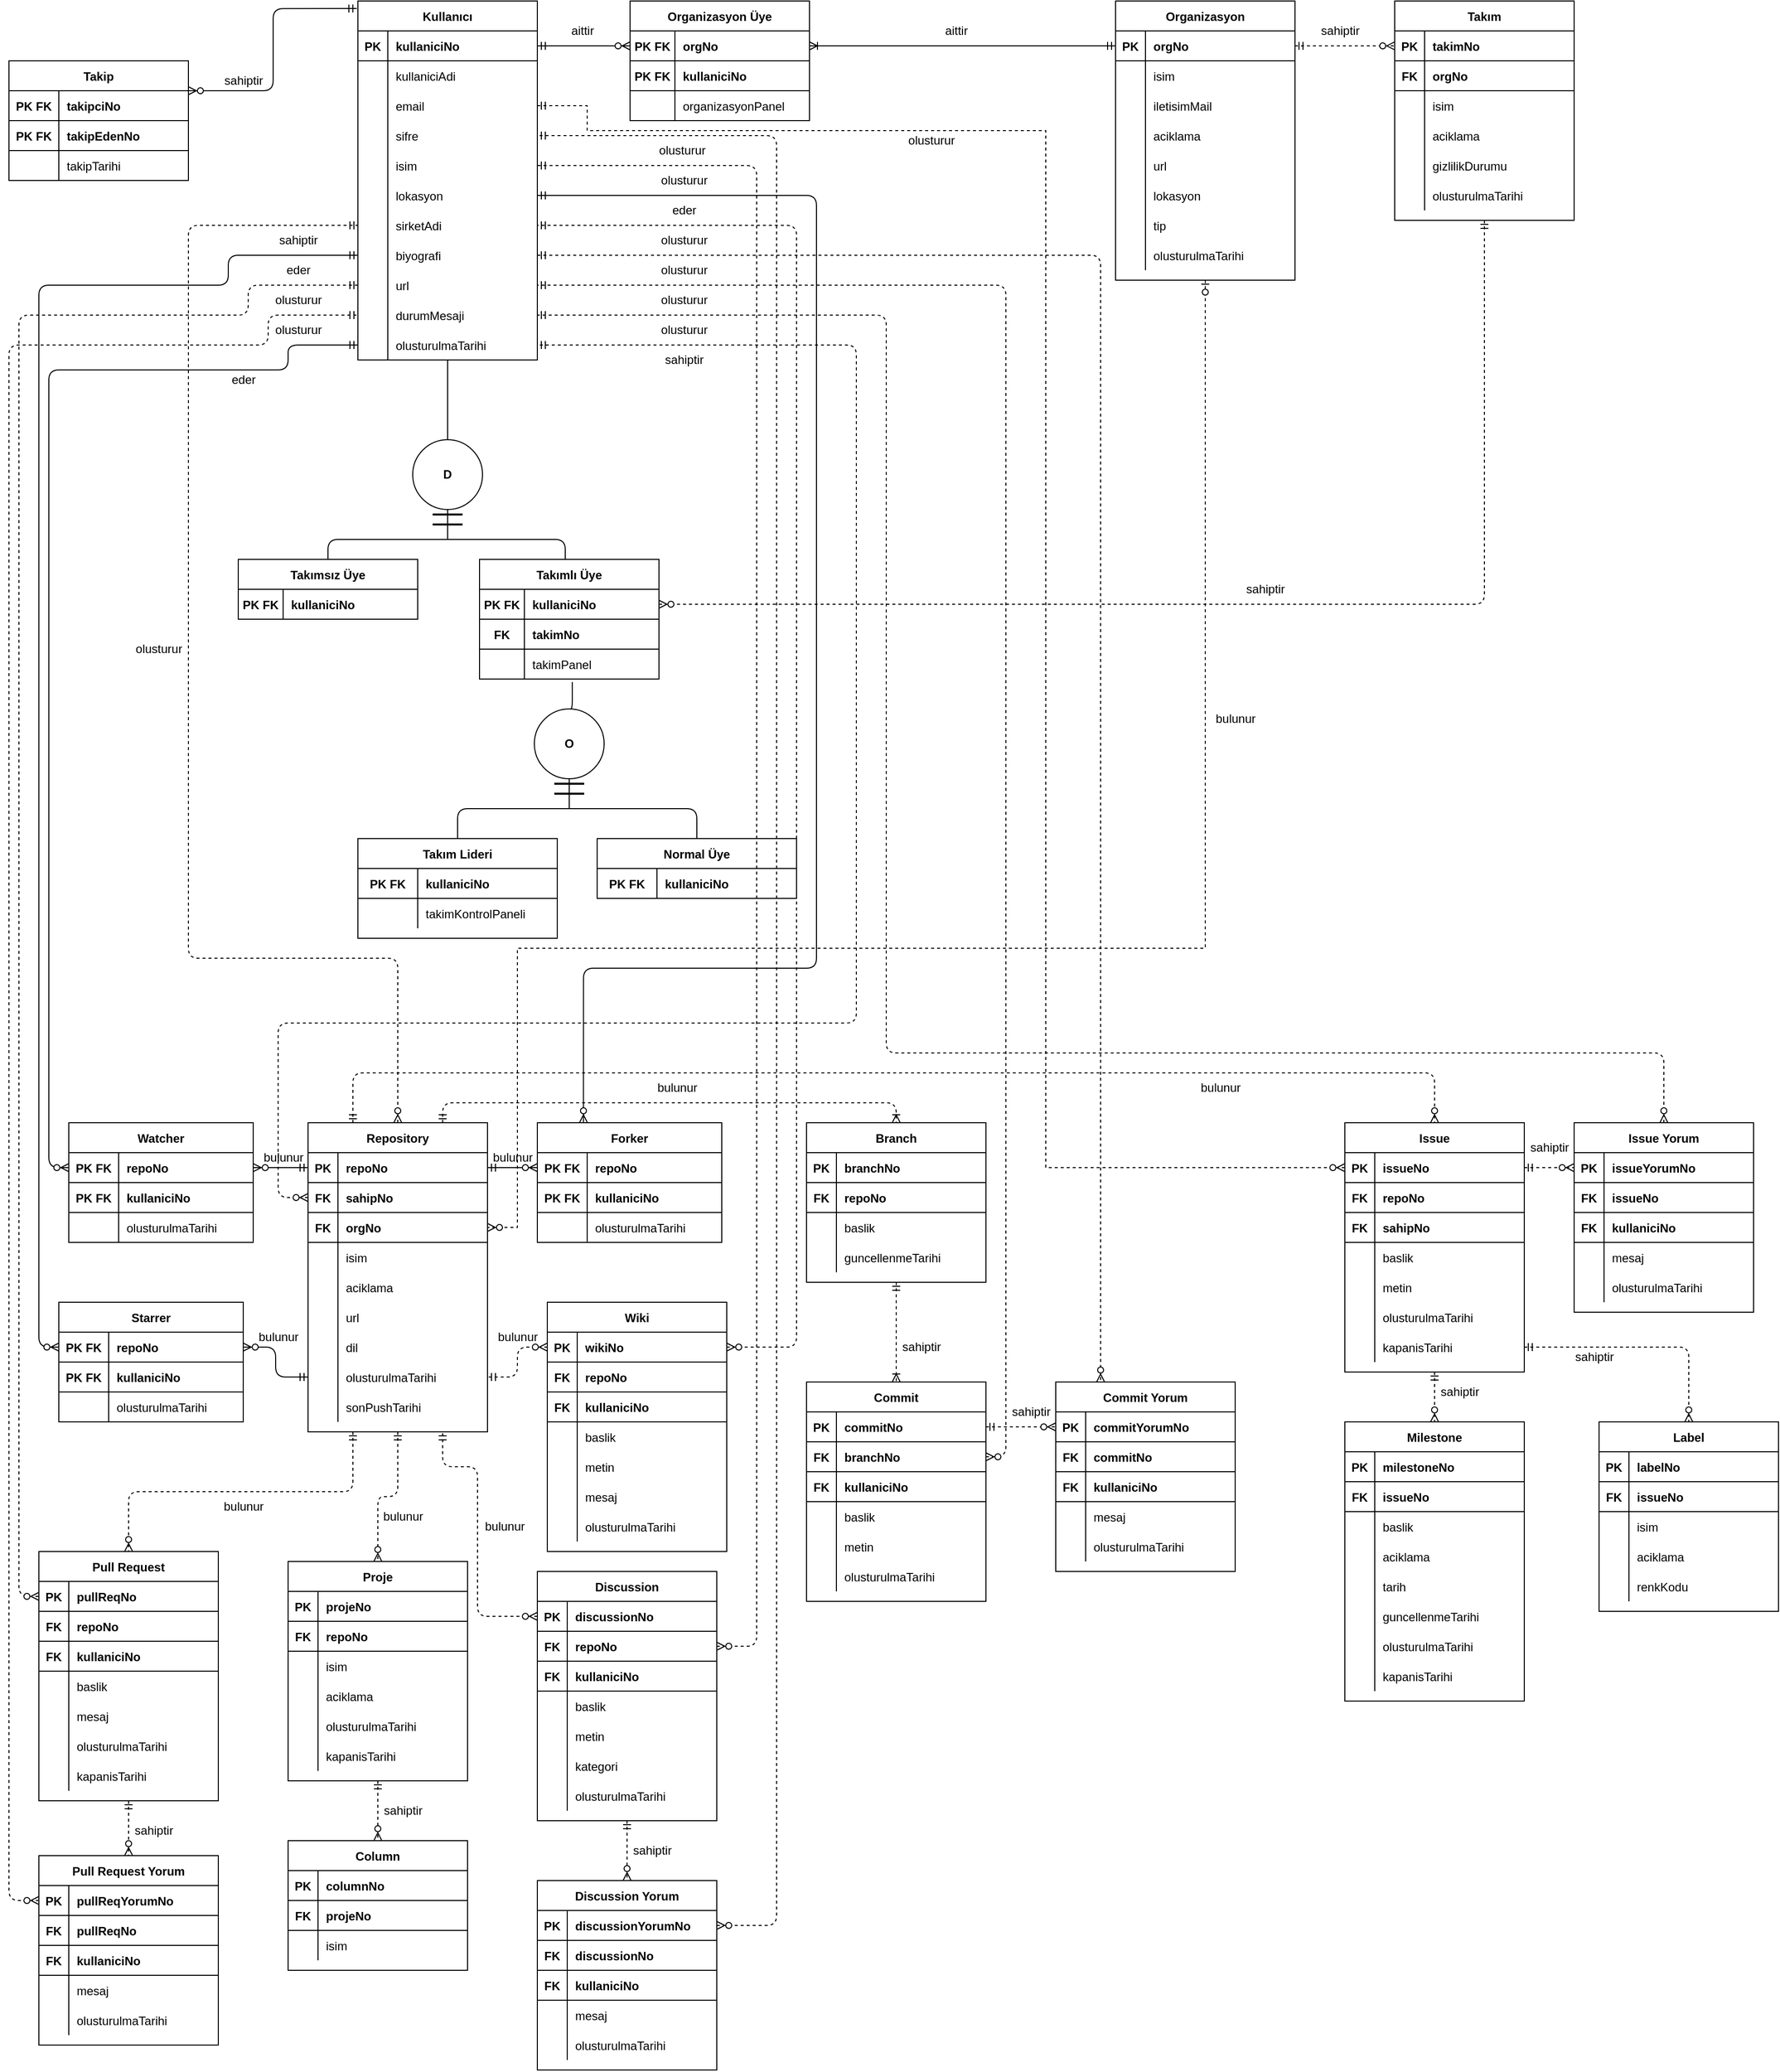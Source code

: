<mxfile version="14.0.1" type="device"><diagram id="ximdYSnAt5ssnPcxm64f" name="Odev1-2"><mxGraphModel dx="1422" dy="1931" grid="1" gridSize="10" guides="1" tooltips="1" connect="1" arrows="1" fold="1" page="1" pageScale="1" pageWidth="827" pageHeight="1169" background="#ffffff" math="0" shadow="0"><root><mxCell id="0"/><mxCell id="1" parent="0"/><mxCell id="e9xJNFZ8QSns1oVQdXTs-13" value="Kullanıcı" style="shape=table;startSize=30;container=1;collapsible=1;childLayout=tableLayout;fixedRows=1;rowLines=0;fontStyle=1;align=center;resizeLast=1;" parent="1" vertex="1"><mxGeometry x="430" y="-1120" width="180" height="360" as="geometry"/></mxCell><mxCell id="e9xJNFZ8QSns1oVQdXTs-14" value="" style="shape=partialRectangle;collapsible=0;dropTarget=0;pointerEvents=0;fillColor=none;top=0;left=0;bottom=1;right=0;points=[[0,0.5],[1,0.5]];portConstraint=eastwest;" parent="e9xJNFZ8QSns1oVQdXTs-13" vertex="1"><mxGeometry y="30" width="180" height="30" as="geometry"/></mxCell><mxCell id="e9xJNFZ8QSns1oVQdXTs-15" value="PK" style="shape=partialRectangle;connectable=0;fillColor=none;top=0;left=0;bottom=0;right=0;fontStyle=1;overflow=hidden;" parent="e9xJNFZ8QSns1oVQdXTs-14" vertex="1"><mxGeometry width="30" height="30" as="geometry"/></mxCell><mxCell id="e9xJNFZ8QSns1oVQdXTs-16" value="kullaniciNo" style="shape=partialRectangle;connectable=0;top=0;left=0;bottom=0;right=0;align=left;spacingLeft=6;fontStyle=1;overflow=hidden;fontFamily=Helvetica;labelBackgroundColor=none;labelBorderColor=none;fillColor=none;" parent="e9xJNFZ8QSns1oVQdXTs-14" vertex="1"><mxGeometry x="30" width="150" height="30" as="geometry"/></mxCell><mxCell id="e9xJNFZ8QSns1oVQdXTs-17" value="" style="shape=partialRectangle;collapsible=0;dropTarget=0;pointerEvents=0;fillColor=none;top=0;left=0;bottom=0;right=0;points=[[0,0.5],[1,0.5]];portConstraint=eastwest;" parent="e9xJNFZ8QSns1oVQdXTs-13" vertex="1"><mxGeometry y="60" width="180" height="30" as="geometry"/></mxCell><mxCell id="e9xJNFZ8QSns1oVQdXTs-18" value="" style="shape=partialRectangle;connectable=0;fillColor=none;top=0;left=0;bottom=0;right=0;editable=1;overflow=hidden;" parent="e9xJNFZ8QSns1oVQdXTs-17" vertex="1"><mxGeometry width="30" height="30" as="geometry"/></mxCell><mxCell id="e9xJNFZ8QSns1oVQdXTs-19" value="kullaniciAdi" style="shape=partialRectangle;connectable=0;fillColor=none;top=0;left=0;bottom=0;right=0;align=left;spacingLeft=6;overflow=hidden;" parent="e9xJNFZ8QSns1oVQdXTs-17" vertex="1"><mxGeometry x="30" width="150" height="30" as="geometry"/></mxCell><mxCell id="e9xJNFZ8QSns1oVQdXTs-51" value="" style="shape=partialRectangle;collapsible=0;dropTarget=0;pointerEvents=0;fillColor=none;top=0;left=0;bottom=0;right=0;points=[[0,0.5],[1,0.5]];portConstraint=eastwest;" parent="e9xJNFZ8QSns1oVQdXTs-13" vertex="1"><mxGeometry y="90" width="180" height="30" as="geometry"/></mxCell><mxCell id="e9xJNFZ8QSns1oVQdXTs-52" value="" style="shape=partialRectangle;connectable=0;fillColor=none;top=0;left=0;bottom=0;right=0;editable=1;overflow=hidden;" parent="e9xJNFZ8QSns1oVQdXTs-51" vertex="1"><mxGeometry width="30" height="30" as="geometry"/></mxCell><mxCell id="e9xJNFZ8QSns1oVQdXTs-53" value="email" style="shape=partialRectangle;connectable=0;fillColor=none;top=0;left=0;bottom=0;right=0;align=left;spacingLeft=6;overflow=hidden;" parent="e9xJNFZ8QSns1oVQdXTs-51" vertex="1"><mxGeometry x="30" width="150" height="30" as="geometry"/></mxCell><mxCell id="VQqnhF8Gfq3hpnF9JIjw-142" value="" style="shape=partialRectangle;collapsible=0;dropTarget=0;pointerEvents=0;fillColor=none;top=0;left=0;bottom=0;right=0;points=[[0,0.5],[1,0.5]];portConstraint=eastwest;" parent="e9xJNFZ8QSns1oVQdXTs-13" vertex="1"><mxGeometry y="120" width="180" height="30" as="geometry"/></mxCell><mxCell id="VQqnhF8Gfq3hpnF9JIjw-143" value="" style="shape=partialRectangle;connectable=0;fillColor=none;top=0;left=0;bottom=0;right=0;editable=1;overflow=hidden;" parent="VQqnhF8Gfq3hpnF9JIjw-142" vertex="1"><mxGeometry width="30" height="30" as="geometry"/></mxCell><mxCell id="VQqnhF8Gfq3hpnF9JIjw-144" value="sifre" style="shape=partialRectangle;connectable=0;fillColor=none;top=0;left=0;bottom=0;right=0;align=left;spacingLeft=6;overflow=hidden;" parent="VQqnhF8Gfq3hpnF9JIjw-142" vertex="1"><mxGeometry x="30" width="150" height="30" as="geometry"/></mxCell><mxCell id="e9xJNFZ8QSns1oVQdXTs-20" value="" style="shape=partialRectangle;collapsible=0;dropTarget=0;pointerEvents=0;fillColor=none;top=0;left=0;bottom=0;right=0;points=[[0,0.5],[1,0.5]];portConstraint=eastwest;" parent="e9xJNFZ8QSns1oVQdXTs-13" vertex="1"><mxGeometry y="150" width="180" height="30" as="geometry"/></mxCell><mxCell id="e9xJNFZ8QSns1oVQdXTs-21" value="" style="shape=partialRectangle;connectable=0;fillColor=none;top=0;left=0;bottom=0;right=0;editable=1;overflow=hidden;" parent="e9xJNFZ8QSns1oVQdXTs-20" vertex="1"><mxGeometry width="30" height="30" as="geometry"/></mxCell><mxCell id="e9xJNFZ8QSns1oVQdXTs-22" value="isim" style="shape=partialRectangle;connectable=0;fillColor=none;top=0;left=0;bottom=0;right=0;align=left;spacingLeft=6;overflow=hidden;" parent="e9xJNFZ8QSns1oVQdXTs-20" vertex="1"><mxGeometry x="30" width="150" height="30" as="geometry"/></mxCell><mxCell id="VQqnhF8Gfq3hpnF9JIjw-105" value="" style="shape=partialRectangle;collapsible=0;dropTarget=0;pointerEvents=0;fillColor=none;top=0;left=0;bottom=0;right=0;points=[[0,0.5],[1,0.5]];portConstraint=eastwest;" parent="e9xJNFZ8QSns1oVQdXTs-13" vertex="1"><mxGeometry y="180" width="180" height="30" as="geometry"/></mxCell><mxCell id="VQqnhF8Gfq3hpnF9JIjw-106" value="" style="shape=partialRectangle;connectable=0;fillColor=none;top=0;left=0;bottom=0;right=0;editable=1;overflow=hidden;" parent="VQqnhF8Gfq3hpnF9JIjw-105" vertex="1"><mxGeometry width="30" height="30" as="geometry"/></mxCell><mxCell id="VQqnhF8Gfq3hpnF9JIjw-107" value="lokasyon" style="shape=partialRectangle;connectable=0;fillColor=none;top=0;left=0;bottom=0;right=0;align=left;spacingLeft=6;overflow=hidden;" parent="VQqnhF8Gfq3hpnF9JIjw-105" vertex="1"><mxGeometry x="30" width="150" height="30" as="geometry"/></mxCell><mxCell id="e9xJNFZ8QSns1oVQdXTs-23" value="" style="shape=partialRectangle;collapsible=0;dropTarget=0;pointerEvents=0;fillColor=none;top=0;left=0;bottom=0;right=0;points=[[0,0.5],[1,0.5]];portConstraint=eastwest;" parent="e9xJNFZ8QSns1oVQdXTs-13" vertex="1"><mxGeometry y="210" width="180" height="30" as="geometry"/></mxCell><mxCell id="e9xJNFZ8QSns1oVQdXTs-24" value="" style="shape=partialRectangle;connectable=0;fillColor=none;top=0;left=0;bottom=0;right=0;editable=1;overflow=hidden;" parent="e9xJNFZ8QSns1oVQdXTs-23" vertex="1"><mxGeometry width="30" height="30" as="geometry"/></mxCell><mxCell id="e9xJNFZ8QSns1oVQdXTs-25" value="sirketAdi" style="shape=partialRectangle;connectable=0;fillColor=none;top=0;left=0;bottom=0;right=0;align=left;spacingLeft=6;overflow=hidden;" parent="e9xJNFZ8QSns1oVQdXTs-23" vertex="1"><mxGeometry x="30" width="150" height="30" as="geometry"/></mxCell><mxCell id="e9xJNFZ8QSns1oVQdXTs-26" value="" style="shape=partialRectangle;collapsible=0;dropTarget=0;pointerEvents=0;fillColor=none;top=0;left=0;bottom=0;right=0;points=[[0,0.5],[1,0.5]];portConstraint=eastwest;" parent="e9xJNFZ8QSns1oVQdXTs-13" vertex="1"><mxGeometry y="240" width="180" height="30" as="geometry"/></mxCell><mxCell id="e9xJNFZ8QSns1oVQdXTs-27" value="" style="shape=partialRectangle;connectable=0;fillColor=none;top=0;left=0;bottom=0;right=0;editable=1;overflow=hidden;" parent="e9xJNFZ8QSns1oVQdXTs-26" vertex="1"><mxGeometry width="30" height="30" as="geometry"/></mxCell><mxCell id="e9xJNFZ8QSns1oVQdXTs-28" value="biyografi" style="shape=partialRectangle;connectable=0;fillColor=none;top=0;left=0;bottom=0;right=0;align=left;spacingLeft=6;overflow=hidden;" parent="e9xJNFZ8QSns1oVQdXTs-26" vertex="1"><mxGeometry x="30" width="150" height="30" as="geometry"/></mxCell><mxCell id="VQqnhF8Gfq3hpnF9JIjw-102" value="" style="shape=partialRectangle;collapsible=0;dropTarget=0;pointerEvents=0;fillColor=none;top=0;left=0;bottom=0;right=0;points=[[0,0.5],[1,0.5]];portConstraint=eastwest;" parent="e9xJNFZ8QSns1oVQdXTs-13" vertex="1"><mxGeometry y="270" width="180" height="30" as="geometry"/></mxCell><mxCell id="VQqnhF8Gfq3hpnF9JIjw-103" value="" style="shape=partialRectangle;connectable=0;fillColor=none;top=0;left=0;bottom=0;right=0;editable=1;overflow=hidden;" parent="VQqnhF8Gfq3hpnF9JIjw-102" vertex="1"><mxGeometry width="30" height="30" as="geometry"/></mxCell><mxCell id="VQqnhF8Gfq3hpnF9JIjw-104" value="url" style="shape=partialRectangle;connectable=0;fillColor=none;top=0;left=0;bottom=0;right=0;align=left;spacingLeft=6;overflow=hidden;" parent="VQqnhF8Gfq3hpnF9JIjw-102" vertex="1"><mxGeometry x="30" width="150" height="30" as="geometry"/></mxCell><mxCell id="e9xJNFZ8QSns1oVQdXTs-54" value="" style="shape=partialRectangle;collapsible=0;dropTarget=0;pointerEvents=0;fillColor=none;top=0;left=0;bottom=0;right=0;points=[[0,0.5],[1,0.5]];portConstraint=eastwest;" parent="e9xJNFZ8QSns1oVQdXTs-13" vertex="1"><mxGeometry y="300" width="180" height="30" as="geometry"/></mxCell><mxCell id="e9xJNFZ8QSns1oVQdXTs-55" value="" style="shape=partialRectangle;connectable=0;fillColor=none;top=0;left=0;bottom=0;right=0;editable=1;overflow=hidden;" parent="e9xJNFZ8QSns1oVQdXTs-54" vertex="1"><mxGeometry width="30" height="30" as="geometry"/></mxCell><mxCell id="e9xJNFZ8QSns1oVQdXTs-56" value="durumMesaji" style="shape=partialRectangle;connectable=0;fillColor=none;top=0;left=0;bottom=0;right=0;align=left;spacingLeft=6;overflow=hidden;" parent="e9xJNFZ8QSns1oVQdXTs-54" vertex="1"><mxGeometry x="30" width="150" height="30" as="geometry"/></mxCell><mxCell id="H0QAkaAYELJwWSyv4zlI-295" value="" style="shape=partialRectangle;collapsible=0;dropTarget=0;pointerEvents=0;fillColor=none;top=0;left=0;bottom=0;right=0;points=[[0,0.5],[1,0.5]];portConstraint=eastwest;" parent="e9xJNFZ8QSns1oVQdXTs-13" vertex="1"><mxGeometry y="330" width="180" height="30" as="geometry"/></mxCell><mxCell id="H0QAkaAYELJwWSyv4zlI-296" value="" style="shape=partialRectangle;connectable=0;fillColor=none;top=0;left=0;bottom=0;right=0;editable=1;overflow=hidden;" parent="H0QAkaAYELJwWSyv4zlI-295" vertex="1"><mxGeometry width="30" height="30" as="geometry"/></mxCell><mxCell id="H0QAkaAYELJwWSyv4zlI-297" value="olusturulmaTarihi" style="shape=partialRectangle;connectable=0;fillColor=none;top=0;left=0;bottom=0;right=0;align=left;spacingLeft=6;overflow=hidden;" parent="H0QAkaAYELJwWSyv4zlI-295" vertex="1"><mxGeometry x="30" width="150" height="30" as="geometry"/></mxCell><mxCell id="e9xJNFZ8QSns1oVQdXTs-60" value="Takip" style="shape=table;startSize=30;container=1;collapsible=1;childLayout=tableLayout;fixedRows=1;rowLines=0;fontStyle=1;align=center;resizeLast=1;labelBackgroundColor=none;fontFamily=Helvetica;html=0;" parent="1" vertex="1"><mxGeometry x="80" y="-1060" width="180" height="120" as="geometry"/></mxCell><mxCell id="e9xJNFZ8QSns1oVQdXTs-61" value="" style="shape=partialRectangle;collapsible=0;dropTarget=0;pointerEvents=0;fillColor=none;top=0;left=0;bottom=1;right=0;points=[[0,0.5],[1,0.5]];portConstraint=eastwest;" parent="e9xJNFZ8QSns1oVQdXTs-60" vertex="1"><mxGeometry y="30" width="180" height="30" as="geometry"/></mxCell><mxCell id="e9xJNFZ8QSns1oVQdXTs-62" value="PK FK" style="shape=partialRectangle;connectable=0;fillColor=none;top=0;left=0;bottom=0;right=0;fontStyle=1;overflow=hidden;" parent="e9xJNFZ8QSns1oVQdXTs-61" vertex="1"><mxGeometry width="50" height="30" as="geometry"/></mxCell><mxCell id="e9xJNFZ8QSns1oVQdXTs-63" value="takipciNo" style="shape=partialRectangle;connectable=0;fillColor=none;top=0;left=0;bottom=0;right=0;align=left;spacingLeft=6;fontStyle=1;overflow=hidden;" parent="e9xJNFZ8QSns1oVQdXTs-61" vertex="1"><mxGeometry x="50" width="130" height="30" as="geometry"/></mxCell><mxCell id="e9xJNFZ8QSns1oVQdXTs-73" value="" style="shape=partialRectangle;collapsible=0;dropTarget=0;pointerEvents=0;fillColor=none;top=0;left=0;bottom=1;right=0;points=[[0,0.5],[1,0.5]];portConstraint=eastwest;" parent="e9xJNFZ8QSns1oVQdXTs-60" vertex="1"><mxGeometry y="60" width="180" height="30" as="geometry"/></mxCell><mxCell id="e9xJNFZ8QSns1oVQdXTs-74" value="PK FK" style="shape=partialRectangle;connectable=0;fillColor=none;top=0;left=0;bottom=0;right=0;fontStyle=1;overflow=hidden;" parent="e9xJNFZ8QSns1oVQdXTs-73" vertex="1"><mxGeometry width="50" height="30" as="geometry"/></mxCell><mxCell id="e9xJNFZ8QSns1oVQdXTs-75" value="takipEdenNo" style="shape=partialRectangle;connectable=0;fillColor=none;top=0;left=0;bottom=0;right=0;align=left;spacingLeft=6;fontStyle=1;overflow=hidden;" parent="e9xJNFZ8QSns1oVQdXTs-73" vertex="1"><mxGeometry x="50" width="130" height="30" as="geometry"/></mxCell><mxCell id="VQqnhF8Gfq3hpnF9JIjw-177" value="" style="shape=partialRectangle;collapsible=0;dropTarget=0;pointerEvents=0;fillColor=none;top=0;left=0;bottom=0;right=0;points=[[0,0.5],[1,0.5]];portConstraint=eastwest;" parent="e9xJNFZ8QSns1oVQdXTs-60" vertex="1"><mxGeometry y="90" width="180" height="30" as="geometry"/></mxCell><mxCell id="VQqnhF8Gfq3hpnF9JIjw-178" value="" style="shape=partialRectangle;connectable=0;fillColor=none;top=0;left=0;bottom=0;right=0;editable=1;overflow=hidden;" parent="VQqnhF8Gfq3hpnF9JIjw-177" vertex="1"><mxGeometry width="50" height="30" as="geometry"/></mxCell><mxCell id="VQqnhF8Gfq3hpnF9JIjw-179" value="takipTarihi" style="shape=partialRectangle;connectable=0;fillColor=none;top=0;left=0;bottom=0;right=0;align=left;spacingLeft=6;overflow=hidden;" parent="VQqnhF8Gfq3hpnF9JIjw-177" vertex="1"><mxGeometry x="50" width="130" height="30" as="geometry"/></mxCell><mxCell id="6SvtGSqQpLPNp3HInHvY-84" style="edgeStyle=orthogonalEdgeStyle;orthogonalLoop=1;jettySize=auto;html=1;exitX=0.25;exitY=1;exitDx=0;exitDy=0;entryX=0.5;entryY=0;entryDx=0;entryDy=0;endArrow=ERzeroToMany;endFill=1;dashed=1;startArrow=ERmandOne;startFill=0;" parent="1" source="e9xJNFZ8QSns1oVQdXTs-84" target="H0QAkaAYELJwWSyv4zlI-27" edge="1"><mxGeometry relative="1" as="geometry"/></mxCell><mxCell id="6SvtGSqQpLPNp3HInHvY-86" style="edgeStyle=orthogonalEdgeStyle;orthogonalLoop=1;jettySize=auto;html=1;exitX=0.5;exitY=1;exitDx=0;exitDy=0;endArrow=ERzeroToMany;endFill=1;dashed=1;startArrow=ERmandOne;startFill=0;" parent="1" source="e9xJNFZ8QSns1oVQdXTs-84" target="3EtN5ZgECk3lcsawmGXp-4" edge="1"><mxGeometry relative="1" as="geometry"/></mxCell><mxCell id="6SvtGSqQpLPNp3HInHvY-92" style="edgeStyle=orthogonalEdgeStyle;orthogonalLoop=1;jettySize=auto;html=1;exitX=0.75;exitY=0;exitDx=0;exitDy=0;entryX=0.5;entryY=0;entryDx=0;entryDy=0;endArrow=ERoneToMany;endFill=0;dashed=1;startArrow=ERmandOne;startFill=0;" parent="1" source="e9xJNFZ8QSns1oVQdXTs-84" target="HBbGsKOrhSaCIMRIMd6B-66" edge="1"><mxGeometry relative="1" as="geometry"/></mxCell><mxCell id="6SvtGSqQpLPNp3HInHvY-98" style="edgeStyle=orthogonalEdgeStyle;orthogonalLoop=1;jettySize=auto;html=1;exitX=0.5;exitY=0;exitDx=0;exitDy=0;endArrow=ERmandOne;endFill=0;dashed=1;startArrow=ERzeroToMany;startFill=1;entryX=0;entryY=0.5;entryDx=0;entryDy=0;" parent="1" source="e9xJNFZ8QSns1oVQdXTs-84" target="e9xJNFZ8QSns1oVQdXTs-23" edge="1"><mxGeometry relative="1" as="geometry"><mxPoint x="410" y="-865" as="targetPoint"/><Array as="points"><mxPoint x="470" y="-160"/><mxPoint x="260" y="-160"/><mxPoint x="260" y="-895"/></Array></mxGeometry></mxCell><mxCell id="6SvtGSqQpLPNp3HInHvY-105" style="edgeStyle=orthogonalEdgeStyle;orthogonalLoop=1;jettySize=auto;html=1;exitX=0.25;exitY=0;exitDx=0;exitDy=0;entryX=0.5;entryY=0;entryDx=0;entryDy=0;endArrow=ERzeroToMany;endFill=1;dashed=1;startArrow=ERmandOne;startFill=0;" parent="1" source="e9xJNFZ8QSns1oVQdXTs-84" target="HBbGsKOrhSaCIMRIMd6B-82" edge="1"><mxGeometry relative="1" as="geometry"><Array as="points"><mxPoint x="425" y="-45"/><mxPoint x="1510" y="-45"/></Array></mxGeometry></mxCell><mxCell id="e9xJNFZ8QSns1oVQdXTs-84" value="Repository" style="shape=table;startSize=30;container=1;collapsible=1;childLayout=tableLayout;fixedRows=1;rowLines=0;fontStyle=1;align=center;resizeLast=1;labelBackgroundColor=none;fontFamily=Helvetica;html=0;" parent="1" vertex="1"><mxGeometry x="380" y="5" width="180" height="310" as="geometry"><mxRectangle x="10" y="360" width="100" height="30" as="alternateBounds"/></mxGeometry></mxCell><mxCell id="e9xJNFZ8QSns1oVQdXTs-85" value="" style="shape=partialRectangle;collapsible=0;dropTarget=0;pointerEvents=0;fillColor=none;top=0;left=0;bottom=1;right=0;points=[[0,0.5],[1,0.5]];portConstraint=eastwest;" parent="e9xJNFZ8QSns1oVQdXTs-84" vertex="1"><mxGeometry y="30" width="180" height="30" as="geometry"/></mxCell><mxCell id="e9xJNFZ8QSns1oVQdXTs-86" value="PK" style="shape=partialRectangle;connectable=0;fillColor=none;top=0;left=0;bottom=0;right=0;fontStyle=1;overflow=hidden;" parent="e9xJNFZ8QSns1oVQdXTs-85" vertex="1"><mxGeometry width="30" height="30" as="geometry"/></mxCell><mxCell id="e9xJNFZ8QSns1oVQdXTs-87" value="repoNo" style="shape=partialRectangle;connectable=0;fillColor=none;top=0;left=0;bottom=0;right=0;align=left;spacingLeft=6;fontStyle=1;overflow=hidden;" parent="e9xJNFZ8QSns1oVQdXTs-85" vertex="1"><mxGeometry x="30" width="150" height="30" as="geometry"/></mxCell><mxCell id="HBbGsKOrhSaCIMRIMd6B-98" value="" style="shape=partialRectangle;collapsible=0;dropTarget=0;pointerEvents=0;fillColor=none;top=0;left=0;bottom=1;right=0;points=[[0,0.5],[1,0.5]];portConstraint=eastwest;" parent="e9xJNFZ8QSns1oVQdXTs-84" vertex="1"><mxGeometry y="60" width="180" height="30" as="geometry"/></mxCell><mxCell id="HBbGsKOrhSaCIMRIMd6B-99" value="FK" style="shape=partialRectangle;connectable=0;fillColor=none;top=0;left=0;bottom=0;right=0;fontStyle=1;overflow=hidden;" parent="HBbGsKOrhSaCIMRIMd6B-98" vertex="1"><mxGeometry width="30" height="30" as="geometry"/></mxCell><mxCell id="HBbGsKOrhSaCIMRIMd6B-100" value="sahipNo" style="shape=partialRectangle;connectable=0;fillColor=none;top=0;left=0;bottom=0;right=0;align=left;spacingLeft=6;fontStyle=1;overflow=hidden;" parent="HBbGsKOrhSaCIMRIMd6B-98" vertex="1"><mxGeometry x="30" width="150" height="30" as="geometry"/></mxCell><mxCell id="6SvtGSqQpLPNp3HInHvY-134" value="" style="shape=partialRectangle;collapsible=0;dropTarget=0;pointerEvents=0;fillColor=none;top=0;left=0;bottom=1;right=0;points=[[0,0.5],[1,0.5]];portConstraint=eastwest;" parent="e9xJNFZ8QSns1oVQdXTs-84" vertex="1"><mxGeometry y="90" width="180" height="30" as="geometry"/></mxCell><mxCell id="6SvtGSqQpLPNp3HInHvY-135" value="FK" style="shape=partialRectangle;connectable=0;fillColor=none;top=0;left=0;bottom=0;right=0;fontStyle=1;overflow=hidden;" parent="6SvtGSqQpLPNp3HInHvY-134" vertex="1"><mxGeometry width="30" height="30" as="geometry"/></mxCell><mxCell id="6SvtGSqQpLPNp3HInHvY-136" value="orgNo" style="shape=partialRectangle;connectable=0;fillColor=none;top=0;left=0;bottom=0;right=0;align=left;spacingLeft=6;fontStyle=1;overflow=hidden;" parent="6SvtGSqQpLPNp3HInHvY-134" vertex="1"><mxGeometry x="30" width="150" height="30" as="geometry"/></mxCell><mxCell id="e9xJNFZ8QSns1oVQdXTs-88" value="" style="shape=partialRectangle;collapsible=0;dropTarget=0;pointerEvents=0;fillColor=none;top=0;left=0;bottom=0;right=0;points=[[0,0.5],[1,0.5]];portConstraint=eastwest;" parent="e9xJNFZ8QSns1oVQdXTs-84" vertex="1"><mxGeometry y="120" width="180" height="30" as="geometry"/></mxCell><mxCell id="e9xJNFZ8QSns1oVQdXTs-89" value="" style="shape=partialRectangle;connectable=0;fillColor=none;top=0;left=0;bottom=0;right=0;editable=1;overflow=hidden;" parent="e9xJNFZ8QSns1oVQdXTs-88" vertex="1"><mxGeometry width="30" height="30" as="geometry"/></mxCell><mxCell id="e9xJNFZ8QSns1oVQdXTs-90" value="isim" style="shape=partialRectangle;connectable=0;fillColor=none;top=0;left=0;bottom=0;right=0;align=left;spacingLeft=6;overflow=hidden;" parent="e9xJNFZ8QSns1oVQdXTs-88" vertex="1"><mxGeometry x="30" width="150" height="30" as="geometry"/></mxCell><mxCell id="e9xJNFZ8QSns1oVQdXTs-91" value="" style="shape=partialRectangle;collapsible=0;dropTarget=0;pointerEvents=0;fillColor=none;top=0;left=0;bottom=0;right=0;points=[[0,0.5],[1,0.5]];portConstraint=eastwest;" parent="e9xJNFZ8QSns1oVQdXTs-84" vertex="1"><mxGeometry y="150" width="180" height="30" as="geometry"/></mxCell><mxCell id="e9xJNFZ8QSns1oVQdXTs-92" value="" style="shape=partialRectangle;connectable=0;fillColor=none;top=0;left=0;bottom=0;right=0;editable=1;overflow=hidden;" parent="e9xJNFZ8QSns1oVQdXTs-91" vertex="1"><mxGeometry width="30" height="30" as="geometry"/></mxCell><mxCell id="e9xJNFZ8QSns1oVQdXTs-93" value="aciklama" style="shape=partialRectangle;connectable=0;fillColor=none;top=0;left=0;bottom=0;right=0;align=left;spacingLeft=6;overflow=hidden;" parent="e9xJNFZ8QSns1oVQdXTs-91" vertex="1"><mxGeometry x="30" width="150" height="30" as="geometry"/></mxCell><mxCell id="e9xJNFZ8QSns1oVQdXTs-103" value="" style="shape=partialRectangle;collapsible=0;dropTarget=0;pointerEvents=0;fillColor=none;top=0;left=0;bottom=0;right=0;points=[[0,0.5],[1,0.5]];portConstraint=eastwest;" parent="e9xJNFZ8QSns1oVQdXTs-84" vertex="1"><mxGeometry y="180" width="180" height="30" as="geometry"/></mxCell><mxCell id="e9xJNFZ8QSns1oVQdXTs-104" value="" style="shape=partialRectangle;connectable=0;fillColor=none;top=0;left=0;bottom=0;right=0;editable=1;overflow=hidden;" parent="e9xJNFZ8QSns1oVQdXTs-103" vertex="1"><mxGeometry width="30" height="30" as="geometry"/></mxCell><mxCell id="e9xJNFZ8QSns1oVQdXTs-105" value="url" style="shape=partialRectangle;connectable=0;fillColor=none;top=0;left=0;bottom=0;right=0;align=left;spacingLeft=6;overflow=hidden;" parent="e9xJNFZ8QSns1oVQdXTs-103" vertex="1"><mxGeometry x="30" width="150" height="30" as="geometry"/></mxCell><mxCell id="VQqnhF8Gfq3hpnF9JIjw-346" value="" style="shape=partialRectangle;collapsible=0;dropTarget=0;pointerEvents=0;fillColor=none;top=0;left=0;bottom=0;right=0;points=[[0,0.5],[1,0.5]];portConstraint=eastwest;" parent="e9xJNFZ8QSns1oVQdXTs-84" vertex="1"><mxGeometry y="210" width="180" height="30" as="geometry"/></mxCell><mxCell id="VQqnhF8Gfq3hpnF9JIjw-347" value="" style="shape=partialRectangle;connectable=0;fillColor=none;top=0;left=0;bottom=0;right=0;editable=1;overflow=hidden;" parent="VQqnhF8Gfq3hpnF9JIjw-346" vertex="1"><mxGeometry width="30" height="30" as="geometry"/></mxCell><mxCell id="VQqnhF8Gfq3hpnF9JIjw-348" value="dil" style="shape=partialRectangle;connectable=0;fillColor=none;top=0;left=0;bottom=0;right=0;align=left;spacingLeft=6;overflow=hidden;" parent="VQqnhF8Gfq3hpnF9JIjw-346" vertex="1"><mxGeometry x="30" width="150" height="30" as="geometry"/></mxCell><mxCell id="e9xJNFZ8QSns1oVQdXTs-97" value="" style="shape=partialRectangle;collapsible=0;dropTarget=0;pointerEvents=0;fillColor=none;top=0;left=0;bottom=0;right=0;points=[[0,0.5],[1,0.5]];portConstraint=eastwest;" parent="e9xJNFZ8QSns1oVQdXTs-84" vertex="1"><mxGeometry y="240" width="180" height="30" as="geometry"/></mxCell><mxCell id="e9xJNFZ8QSns1oVQdXTs-98" value="" style="shape=partialRectangle;connectable=0;fillColor=none;top=0;left=0;bottom=0;right=0;editable=1;overflow=hidden;" parent="e9xJNFZ8QSns1oVQdXTs-97" vertex="1"><mxGeometry width="30" height="30" as="geometry"/></mxCell><mxCell id="e9xJNFZ8QSns1oVQdXTs-99" value="olusturulmaTarihi" style="shape=partialRectangle;connectable=0;fillColor=none;top=0;left=0;bottom=0;right=0;align=left;spacingLeft=6;overflow=hidden;" parent="e9xJNFZ8QSns1oVQdXTs-97" vertex="1"><mxGeometry x="30" width="150" height="30" as="geometry"/></mxCell><mxCell id="H0QAkaAYELJwWSyv4zlI-305" value="" style="shape=partialRectangle;collapsible=0;dropTarget=0;pointerEvents=0;fillColor=none;top=0;left=0;bottom=0;right=0;points=[[0,0.5],[1,0.5]];portConstraint=eastwest;" parent="e9xJNFZ8QSns1oVQdXTs-84" vertex="1"><mxGeometry y="270" width="180" height="30" as="geometry"/></mxCell><mxCell id="H0QAkaAYELJwWSyv4zlI-306" value="" style="shape=partialRectangle;connectable=0;fillColor=none;top=0;left=0;bottom=0;right=0;editable=1;overflow=hidden;" parent="H0QAkaAYELJwWSyv4zlI-305" vertex="1"><mxGeometry width="30" height="30" as="geometry"/></mxCell><mxCell id="H0QAkaAYELJwWSyv4zlI-307" value="sonPushTarihi" style="shape=partialRectangle;connectable=0;fillColor=none;top=0;left=0;bottom=0;right=0;align=left;spacingLeft=6;overflow=hidden;" parent="H0QAkaAYELJwWSyv4zlI-305" vertex="1"><mxGeometry x="30" width="150" height="30" as="geometry"/></mxCell><mxCell id="6SvtGSqQpLPNp3HInHvY-87" style="edgeStyle=orthogonalEdgeStyle;orthogonalLoop=1;jettySize=auto;html=1;exitX=0.5;exitY=1;exitDx=0;exitDy=0;entryX=0.5;entryY=0;entryDx=0;entryDy=0;endArrow=ERzeroToMany;endFill=1;dashed=1;startArrow=ERmandOne;startFill=0;" parent="1" source="3EtN5ZgECk3lcsawmGXp-4" target="H0QAkaAYELJwWSyv4zlI-248" edge="1"><mxGeometry relative="1" as="geometry"/></mxCell><mxCell id="3EtN5ZgECk3lcsawmGXp-4" value="Proje" style="shape=table;startSize=30;container=1;collapsible=1;childLayout=tableLayout;fixedRows=1;rowLines=0;fontStyle=1;align=center;resizeLast=1;" parent="1" vertex="1"><mxGeometry x="360" y="445" width="180" height="220" as="geometry"/></mxCell><mxCell id="3EtN5ZgECk3lcsawmGXp-5" value="" style="shape=partialRectangle;collapsible=0;dropTarget=0;pointerEvents=0;fillColor=none;top=0;left=0;bottom=1;right=0;points=[[0,0.5],[1,0.5]];portConstraint=eastwest;" parent="3EtN5ZgECk3lcsawmGXp-4" vertex="1"><mxGeometry y="30" width="180" height="30" as="geometry"/></mxCell><mxCell id="3EtN5ZgECk3lcsawmGXp-6" value="PK" style="shape=partialRectangle;connectable=0;fillColor=none;top=0;left=0;bottom=0;right=0;fontStyle=1;overflow=hidden;" parent="3EtN5ZgECk3lcsawmGXp-5" vertex="1"><mxGeometry width="30" height="30" as="geometry"/></mxCell><mxCell id="3EtN5ZgECk3lcsawmGXp-7" value="projeNo" style="shape=partialRectangle;connectable=0;fillColor=none;top=0;left=0;bottom=0;right=0;align=left;spacingLeft=6;fontStyle=1;overflow=hidden;" parent="3EtN5ZgECk3lcsawmGXp-5" vertex="1"><mxGeometry x="30" width="150" height="30" as="geometry"/></mxCell><mxCell id="H0QAkaAYELJwWSyv4zlI-239" value="" style="shape=partialRectangle;collapsible=0;dropTarget=0;pointerEvents=0;fillColor=none;top=0;left=0;bottom=1;right=0;points=[[0,0.5],[1,0.5]];portConstraint=eastwest;" parent="3EtN5ZgECk3lcsawmGXp-4" vertex="1"><mxGeometry y="60" width="180" height="30" as="geometry"/></mxCell><mxCell id="H0QAkaAYELJwWSyv4zlI-240" value="FK" style="shape=partialRectangle;connectable=0;fillColor=none;top=0;left=0;bottom=0;right=0;fontStyle=1;overflow=hidden;" parent="H0QAkaAYELJwWSyv4zlI-239" vertex="1"><mxGeometry width="30" height="30" as="geometry"/></mxCell><mxCell id="H0QAkaAYELJwWSyv4zlI-241" value="repoNo" style="shape=partialRectangle;connectable=0;fillColor=none;top=0;left=0;bottom=0;right=0;align=left;spacingLeft=6;fontStyle=1;overflow=hidden;" parent="H0QAkaAYELJwWSyv4zlI-239" vertex="1"><mxGeometry x="30" width="150" height="30" as="geometry"/></mxCell><mxCell id="3EtN5ZgECk3lcsawmGXp-8" value="" style="shape=partialRectangle;collapsible=0;dropTarget=0;pointerEvents=0;fillColor=none;top=0;left=0;bottom=0;right=0;points=[[0,0.5],[1,0.5]];portConstraint=eastwest;" parent="3EtN5ZgECk3lcsawmGXp-4" vertex="1"><mxGeometry y="90" width="180" height="30" as="geometry"/></mxCell><mxCell id="3EtN5ZgECk3lcsawmGXp-9" value="" style="shape=partialRectangle;connectable=0;fillColor=none;top=0;left=0;bottom=0;right=0;editable=1;overflow=hidden;" parent="3EtN5ZgECk3lcsawmGXp-8" vertex="1"><mxGeometry width="30" height="30" as="geometry"/></mxCell><mxCell id="3EtN5ZgECk3lcsawmGXp-10" value="isim" style="shape=partialRectangle;connectable=0;fillColor=none;top=0;left=0;bottom=0;right=0;align=left;spacingLeft=6;overflow=hidden;" parent="3EtN5ZgECk3lcsawmGXp-8" vertex="1"><mxGeometry x="30" width="150" height="30" as="geometry"/></mxCell><mxCell id="3EtN5ZgECk3lcsawmGXp-11" value="" style="shape=partialRectangle;collapsible=0;dropTarget=0;pointerEvents=0;fillColor=none;top=0;left=0;bottom=0;right=0;points=[[0,0.5],[1,0.5]];portConstraint=eastwest;" parent="3EtN5ZgECk3lcsawmGXp-4" vertex="1"><mxGeometry y="120" width="180" height="30" as="geometry"/></mxCell><mxCell id="3EtN5ZgECk3lcsawmGXp-12" value="" style="shape=partialRectangle;connectable=0;fillColor=none;top=0;left=0;bottom=0;right=0;editable=1;overflow=hidden;" parent="3EtN5ZgECk3lcsawmGXp-11" vertex="1"><mxGeometry width="30" height="30" as="geometry"/></mxCell><mxCell id="3EtN5ZgECk3lcsawmGXp-13" value="aciklama" style="shape=partialRectangle;connectable=0;fillColor=none;top=0;left=0;bottom=0;right=0;align=left;spacingLeft=6;overflow=hidden;" parent="3EtN5ZgECk3lcsawmGXp-11" vertex="1"><mxGeometry x="30" width="150" height="30" as="geometry"/></mxCell><mxCell id="VQqnhF8Gfq3hpnF9JIjw-412" value="" style="shape=partialRectangle;collapsible=0;dropTarget=0;pointerEvents=0;fillColor=none;top=0;left=0;bottom=0;right=0;points=[[0,0.5],[1,0.5]];portConstraint=eastwest;" parent="3EtN5ZgECk3lcsawmGXp-4" vertex="1"><mxGeometry y="150" width="180" height="30" as="geometry"/></mxCell><mxCell id="VQqnhF8Gfq3hpnF9JIjw-413" value="" style="shape=partialRectangle;connectable=0;fillColor=none;top=0;left=0;bottom=0;right=0;editable=1;overflow=hidden;" parent="VQqnhF8Gfq3hpnF9JIjw-412" vertex="1"><mxGeometry width="30" height="30" as="geometry"/></mxCell><mxCell id="VQqnhF8Gfq3hpnF9JIjw-414" value="olusturulmaTarihi" style="shape=partialRectangle;connectable=0;fillColor=none;top=0;left=0;bottom=0;right=0;align=left;spacingLeft=6;overflow=hidden;" parent="VQqnhF8Gfq3hpnF9JIjw-412" vertex="1"><mxGeometry x="30" width="150" height="30" as="geometry"/></mxCell><mxCell id="VQqnhF8Gfq3hpnF9JIjw-415" value="" style="shape=partialRectangle;collapsible=0;dropTarget=0;pointerEvents=0;fillColor=none;top=0;left=0;bottom=0;right=0;points=[[0,0.5],[1,0.5]];portConstraint=eastwest;" parent="3EtN5ZgECk3lcsawmGXp-4" vertex="1"><mxGeometry y="180" width="180" height="30" as="geometry"/></mxCell><mxCell id="VQqnhF8Gfq3hpnF9JIjw-416" value="" style="shape=partialRectangle;connectable=0;fillColor=none;top=0;left=0;bottom=0;right=0;editable=1;overflow=hidden;" parent="VQqnhF8Gfq3hpnF9JIjw-415" vertex="1"><mxGeometry width="30" height="30" as="geometry"/></mxCell><mxCell id="VQqnhF8Gfq3hpnF9JIjw-417" value="kapanisTarihi" style="shape=partialRectangle;connectable=0;fillColor=none;top=0;left=0;bottom=0;right=0;align=left;spacingLeft=6;overflow=hidden;" parent="VQqnhF8Gfq3hpnF9JIjw-415" vertex="1"><mxGeometry x="30" width="150" height="30" as="geometry"/></mxCell><mxCell id="HBbGsKOrhSaCIMRIMd6B-7" value="Watcher" style="shape=table;startSize=30;container=1;collapsible=1;childLayout=tableLayout;fixedRows=1;rowLines=0;fontStyle=1;align=center;resizeLast=1;" parent="1" vertex="1"><mxGeometry x="140" y="5" width="185" height="120" as="geometry"/></mxCell><mxCell id="HBbGsKOrhSaCIMRIMd6B-8" value="" style="shape=partialRectangle;collapsible=0;dropTarget=0;pointerEvents=0;fillColor=none;top=0;left=0;bottom=1;right=0;points=[[0,0.5],[1,0.5]];portConstraint=eastwest;fontStyle=0;" parent="HBbGsKOrhSaCIMRIMd6B-7" vertex="1"><mxGeometry y="30" width="185" height="30" as="geometry"/></mxCell><mxCell id="HBbGsKOrhSaCIMRIMd6B-9" value="PK FK" style="shape=partialRectangle;connectable=0;fillColor=none;top=0;left=0;bottom=0;right=0;fontStyle=1;overflow=hidden;" parent="HBbGsKOrhSaCIMRIMd6B-8" vertex="1"><mxGeometry width="50" height="30" as="geometry"/></mxCell><mxCell id="HBbGsKOrhSaCIMRIMd6B-10" value="repoNo" style="shape=partialRectangle;connectable=0;fillColor=none;top=0;left=0;bottom=0;right=0;align=left;spacingLeft=6;fontStyle=1;overflow=hidden;" parent="HBbGsKOrhSaCIMRIMd6B-8" vertex="1"><mxGeometry x="50" width="135" height="30" as="geometry"/></mxCell><mxCell id="HBbGsKOrhSaCIMRIMd6B-20" value="" style="shape=partialRectangle;collapsible=0;dropTarget=0;pointerEvents=0;fillColor=none;top=0;left=0;bottom=1;right=0;points=[[0,0.5],[1,0.5]];portConstraint=eastwest;fontStyle=0;" parent="HBbGsKOrhSaCIMRIMd6B-7" vertex="1"><mxGeometry y="60" width="185" height="30" as="geometry"/></mxCell><mxCell id="HBbGsKOrhSaCIMRIMd6B-21" value="PK FK" style="shape=partialRectangle;connectable=0;fillColor=none;top=0;left=0;bottom=0;right=0;fontStyle=1;overflow=hidden;" parent="HBbGsKOrhSaCIMRIMd6B-20" vertex="1"><mxGeometry width="50" height="30" as="geometry"/></mxCell><mxCell id="HBbGsKOrhSaCIMRIMd6B-22" value="kullaniciNo" style="shape=partialRectangle;connectable=0;fillColor=none;top=0;left=0;bottom=0;right=0;align=left;spacingLeft=6;fontStyle=1;overflow=hidden;" parent="HBbGsKOrhSaCIMRIMd6B-20" vertex="1"><mxGeometry x="50" width="135" height="30" as="geometry"/></mxCell><mxCell id="6SvtGSqQpLPNp3HInHvY-49" value="" style="shape=partialRectangle;collapsible=0;dropTarget=0;pointerEvents=0;fillColor=none;top=0;left=0;bottom=0;right=0;points=[[0,0.5],[1,0.5]];portConstraint=eastwest;" parent="HBbGsKOrhSaCIMRIMd6B-7" vertex="1"><mxGeometry y="90" width="185" height="30" as="geometry"/></mxCell><mxCell id="6SvtGSqQpLPNp3HInHvY-50" value="" style="shape=partialRectangle;connectable=0;fillColor=none;top=0;left=0;bottom=0;right=0;editable=1;overflow=hidden;" parent="6SvtGSqQpLPNp3HInHvY-49" vertex="1"><mxGeometry width="50" height="30" as="geometry"/></mxCell><mxCell id="6SvtGSqQpLPNp3HInHvY-51" value="olusturulmaTarihi" style="shape=partialRectangle;connectable=0;fillColor=none;top=0;left=0;bottom=0;right=0;align=left;spacingLeft=6;overflow=hidden;" parent="6SvtGSqQpLPNp3HInHvY-49" vertex="1"><mxGeometry x="50" width="135" height="30" as="geometry"/></mxCell><mxCell id="HBbGsKOrhSaCIMRIMd6B-27" value="Starrer" style="shape=table;startSize=30;container=1;collapsible=1;childLayout=tableLayout;fixedRows=1;rowLines=0;fontStyle=1;align=center;resizeLast=1;" parent="1" vertex="1"><mxGeometry x="130" y="185" width="185" height="120" as="geometry"/></mxCell><mxCell id="HBbGsKOrhSaCIMRIMd6B-28" value="" style="shape=partialRectangle;collapsible=0;dropTarget=0;pointerEvents=0;fillColor=none;top=0;left=0;bottom=1;right=0;points=[[0,0.5],[1,0.5]];portConstraint=eastwest;fontStyle=0;" parent="HBbGsKOrhSaCIMRIMd6B-27" vertex="1"><mxGeometry y="30" width="185" height="30" as="geometry"/></mxCell><mxCell id="HBbGsKOrhSaCIMRIMd6B-29" value="PK FK" style="shape=partialRectangle;connectable=0;fillColor=none;top=0;left=0;bottom=0;right=0;fontStyle=1;overflow=hidden;" parent="HBbGsKOrhSaCIMRIMd6B-28" vertex="1"><mxGeometry width="50" height="30" as="geometry"/></mxCell><mxCell id="HBbGsKOrhSaCIMRIMd6B-30" value="repoNo" style="shape=partialRectangle;connectable=0;fillColor=none;top=0;left=0;bottom=0;right=0;align=left;spacingLeft=6;fontStyle=1;overflow=hidden;" parent="HBbGsKOrhSaCIMRIMd6B-28" vertex="1"><mxGeometry x="50" width="135" height="30" as="geometry"/></mxCell><mxCell id="HBbGsKOrhSaCIMRIMd6B-31" value="" style="shape=partialRectangle;collapsible=0;dropTarget=0;pointerEvents=0;fillColor=none;top=0;left=0;bottom=1;right=0;points=[[0,0.5],[1,0.5]];portConstraint=eastwest;fontStyle=0;" parent="HBbGsKOrhSaCIMRIMd6B-27" vertex="1"><mxGeometry y="60" width="185" height="30" as="geometry"/></mxCell><mxCell id="HBbGsKOrhSaCIMRIMd6B-32" value="PK FK" style="shape=partialRectangle;connectable=0;fillColor=none;top=0;left=0;bottom=0;right=0;fontStyle=1;overflow=hidden;" parent="HBbGsKOrhSaCIMRIMd6B-31" vertex="1"><mxGeometry width="50" height="30" as="geometry"/></mxCell><mxCell id="HBbGsKOrhSaCIMRIMd6B-33" value="kullaniciNo" style="shape=partialRectangle;connectable=0;fillColor=none;top=0;left=0;bottom=0;right=0;align=left;spacingLeft=6;fontStyle=1;overflow=hidden;" parent="HBbGsKOrhSaCIMRIMd6B-31" vertex="1"><mxGeometry x="50" width="135" height="30" as="geometry"/></mxCell><mxCell id="6SvtGSqQpLPNp3HInHvY-68" value="" style="shape=partialRectangle;collapsible=0;dropTarget=0;pointerEvents=0;fillColor=none;top=0;left=0;bottom=0;right=0;points=[[0,0.5],[1,0.5]];portConstraint=eastwest;" parent="HBbGsKOrhSaCIMRIMd6B-27" vertex="1"><mxGeometry y="90" width="185" height="30" as="geometry"/></mxCell><mxCell id="6SvtGSqQpLPNp3HInHvY-69" value="" style="shape=partialRectangle;connectable=0;fillColor=none;top=0;left=0;bottom=0;right=0;editable=1;overflow=hidden;" parent="6SvtGSqQpLPNp3HInHvY-68" vertex="1"><mxGeometry width="50" height="30" as="geometry"/></mxCell><mxCell id="6SvtGSqQpLPNp3HInHvY-70" value="olusturulmaTarihi" style="shape=partialRectangle;connectable=0;fillColor=none;top=0;left=0;bottom=0;right=0;align=left;spacingLeft=6;overflow=hidden;" parent="6SvtGSqQpLPNp3HInHvY-68" vertex="1"><mxGeometry x="50" width="135" height="30" as="geometry"/></mxCell><mxCell id="6SvtGSqQpLPNp3HInHvY-93" style="edgeStyle=orthogonalEdgeStyle;orthogonalLoop=1;jettySize=auto;html=1;exitX=0.5;exitY=1;exitDx=0;exitDy=0;entryX=0.5;entryY=0;entryDx=0;entryDy=0;endArrow=ERoneToMany;endFill=0;dashed=1;startArrow=ERmandOne;startFill=0;" parent="1" source="HBbGsKOrhSaCIMRIMd6B-66" target="H0QAkaAYELJwWSyv4zlI-1" edge="1"><mxGeometry relative="1" as="geometry"/></mxCell><mxCell id="HBbGsKOrhSaCIMRIMd6B-66" value="Branch" style="shape=table;startSize=30;container=1;collapsible=1;childLayout=tableLayout;fixedRows=1;rowLines=0;fontStyle=1;align=center;resizeLast=1;shadow=0;" parent="1" vertex="1"><mxGeometry x="880" y="5" width="180" height="160" as="geometry"/></mxCell><mxCell id="HBbGsKOrhSaCIMRIMd6B-67" value="" style="shape=partialRectangle;collapsible=0;dropTarget=0;pointerEvents=0;fillColor=none;top=0;left=0;bottom=1;right=0;points=[[0,0.5],[1,0.5]];portConstraint=eastwest;" parent="HBbGsKOrhSaCIMRIMd6B-66" vertex="1"><mxGeometry y="30" width="180" height="30" as="geometry"/></mxCell><mxCell id="HBbGsKOrhSaCIMRIMd6B-68" value="PK" style="shape=partialRectangle;connectable=0;fillColor=none;top=0;left=0;bottom=0;right=0;fontStyle=1;overflow=hidden;" parent="HBbGsKOrhSaCIMRIMd6B-67" vertex="1"><mxGeometry width="30" height="30" as="geometry"/></mxCell><mxCell id="HBbGsKOrhSaCIMRIMd6B-69" value="branchNo" style="shape=partialRectangle;connectable=0;fillColor=none;top=0;left=0;bottom=0;right=0;align=left;spacingLeft=6;fontStyle=1;overflow=hidden;" parent="HBbGsKOrhSaCIMRIMd6B-67" vertex="1"><mxGeometry x="30" width="150" height="30" as="geometry"/></mxCell><mxCell id="HBbGsKOrhSaCIMRIMd6B-70" value="" style="shape=partialRectangle;collapsible=0;dropTarget=0;pointerEvents=0;fillColor=none;top=0;left=0;bottom=1;right=0;points=[[0,0.5],[1,0.5]];portConstraint=eastwest;" parent="HBbGsKOrhSaCIMRIMd6B-66" vertex="1"><mxGeometry y="60" width="180" height="30" as="geometry"/></mxCell><mxCell id="HBbGsKOrhSaCIMRIMd6B-71" value="FK" style="shape=partialRectangle;connectable=0;fillColor=none;top=0;left=0;bottom=0;right=0;fontStyle=1;overflow=hidden;" parent="HBbGsKOrhSaCIMRIMd6B-70" vertex="1"><mxGeometry width="30" height="30" as="geometry"/></mxCell><mxCell id="HBbGsKOrhSaCIMRIMd6B-72" value="repoNo" style="shape=partialRectangle;connectable=0;fillColor=none;top=0;left=0;bottom=0;right=0;align=left;spacingLeft=6;fontStyle=1;overflow=hidden;" parent="HBbGsKOrhSaCIMRIMd6B-70" vertex="1"><mxGeometry x="30" width="150" height="30" as="geometry"/></mxCell><mxCell id="HBbGsKOrhSaCIMRIMd6B-73" value="" style="shape=partialRectangle;collapsible=0;dropTarget=0;pointerEvents=0;fillColor=none;top=0;left=0;bottom=0;right=0;points=[[0,0.5],[1,0.5]];portConstraint=eastwest;" parent="HBbGsKOrhSaCIMRIMd6B-66" vertex="1"><mxGeometry y="90" width="180" height="30" as="geometry"/></mxCell><mxCell id="HBbGsKOrhSaCIMRIMd6B-74" value="" style="shape=partialRectangle;connectable=0;fillColor=none;top=0;left=0;bottom=0;right=0;editable=1;overflow=hidden;" parent="HBbGsKOrhSaCIMRIMd6B-73" vertex="1"><mxGeometry width="30" height="30" as="geometry"/></mxCell><mxCell id="HBbGsKOrhSaCIMRIMd6B-75" value="baslik" style="shape=partialRectangle;connectable=0;fillColor=none;top=0;left=0;bottom=0;right=0;align=left;spacingLeft=6;overflow=hidden;" parent="HBbGsKOrhSaCIMRIMd6B-73" vertex="1"><mxGeometry x="30" width="150" height="30" as="geometry"/></mxCell><mxCell id="HBbGsKOrhSaCIMRIMd6B-79" value="" style="shape=partialRectangle;collapsible=0;dropTarget=0;pointerEvents=0;fillColor=none;top=0;left=0;bottom=0;right=0;points=[[0,0.5],[1,0.5]];portConstraint=eastwest;" parent="HBbGsKOrhSaCIMRIMd6B-66" vertex="1"><mxGeometry y="120" width="180" height="30" as="geometry"/></mxCell><mxCell id="HBbGsKOrhSaCIMRIMd6B-80" value="" style="shape=partialRectangle;connectable=0;fillColor=none;top=0;left=0;bottom=0;right=0;editable=1;overflow=hidden;" parent="HBbGsKOrhSaCIMRIMd6B-79" vertex="1"><mxGeometry width="30" height="30" as="geometry"/></mxCell><mxCell id="HBbGsKOrhSaCIMRIMd6B-81" value="guncellenmeTarihi" style="shape=partialRectangle;connectable=0;fillColor=none;top=0;left=0;bottom=0;right=0;align=left;spacingLeft=6;overflow=hidden;" parent="HBbGsKOrhSaCIMRIMd6B-79" vertex="1"><mxGeometry x="30" width="150" height="30" as="geometry"/></mxCell><mxCell id="6SvtGSqQpLPNp3HInHvY-104" style="edgeStyle=orthogonalEdgeStyle;orthogonalLoop=1;jettySize=auto;html=1;exitX=0.5;exitY=1;exitDx=0;exitDy=0;entryX=0.5;entryY=0;entryDx=0;entryDy=0;endArrow=ERzeroToMany;endFill=1;dashed=1;startArrow=ERmandOne;startFill=0;" parent="1" source="HBbGsKOrhSaCIMRIMd6B-82" target="H0QAkaAYELJwWSyv4zlI-156" edge="1"><mxGeometry relative="1" as="geometry"/></mxCell><mxCell id="HBbGsKOrhSaCIMRIMd6B-82" value="Issue" style="shape=table;startSize=30;container=1;collapsible=1;childLayout=tableLayout;fixedRows=1;rowLines=0;fontStyle=1;align=center;resizeLast=1;" parent="1" vertex="1"><mxGeometry x="1420" y="5" width="180" height="250" as="geometry"/></mxCell><mxCell id="HBbGsKOrhSaCIMRIMd6B-83" value="" style="shape=partialRectangle;collapsible=0;dropTarget=0;pointerEvents=0;fillColor=none;top=0;left=0;bottom=1;right=0;points=[[0,0.5],[1,0.5]];portConstraint=eastwest;" parent="HBbGsKOrhSaCIMRIMd6B-82" vertex="1"><mxGeometry y="30" width="180" height="30" as="geometry"/></mxCell><mxCell id="HBbGsKOrhSaCIMRIMd6B-84" value="PK" style="shape=partialRectangle;connectable=0;fillColor=none;top=0;left=0;bottom=0;right=0;fontStyle=1;overflow=hidden;" parent="HBbGsKOrhSaCIMRIMd6B-83" vertex="1"><mxGeometry width="30" height="30" as="geometry"/></mxCell><mxCell id="HBbGsKOrhSaCIMRIMd6B-85" value="issueNo" style="shape=partialRectangle;connectable=0;fillColor=none;top=0;left=0;bottom=0;right=0;align=left;spacingLeft=6;fontStyle=1;overflow=hidden;" parent="HBbGsKOrhSaCIMRIMd6B-83" vertex="1"><mxGeometry x="30" width="150" height="30" as="geometry"/></mxCell><mxCell id="HBbGsKOrhSaCIMRIMd6B-86" value="" style="shape=partialRectangle;collapsible=0;dropTarget=0;pointerEvents=0;fillColor=none;top=0;left=0;bottom=1;right=0;points=[[0,0.5],[1,0.5]];portConstraint=eastwest;" parent="HBbGsKOrhSaCIMRIMd6B-82" vertex="1"><mxGeometry y="60" width="180" height="30" as="geometry"/></mxCell><mxCell id="HBbGsKOrhSaCIMRIMd6B-87" value="FK" style="shape=partialRectangle;connectable=0;fillColor=none;top=0;left=0;bottom=0;right=0;fontStyle=1;overflow=hidden;" parent="HBbGsKOrhSaCIMRIMd6B-86" vertex="1"><mxGeometry width="30" height="30" as="geometry"/></mxCell><mxCell id="HBbGsKOrhSaCIMRIMd6B-88" value="repoNo" style="shape=partialRectangle;connectable=0;fillColor=none;top=0;left=0;bottom=0;right=0;align=left;spacingLeft=6;fontStyle=1;overflow=hidden;" parent="HBbGsKOrhSaCIMRIMd6B-86" vertex="1"><mxGeometry x="30" width="150" height="30" as="geometry"/></mxCell><mxCell id="H0QAkaAYELJwWSyv4zlI-220" value="" style="shape=partialRectangle;collapsible=0;dropTarget=0;pointerEvents=0;fillColor=none;top=0;left=0;bottom=1;right=0;points=[[0,0.5],[1,0.5]];portConstraint=eastwest;" parent="HBbGsKOrhSaCIMRIMd6B-82" vertex="1"><mxGeometry y="90" width="180" height="30" as="geometry"/></mxCell><mxCell id="H0QAkaAYELJwWSyv4zlI-221" value="FK" style="shape=partialRectangle;connectable=0;fillColor=none;top=0;left=0;bottom=0;right=0;fontStyle=1;overflow=hidden;" parent="H0QAkaAYELJwWSyv4zlI-220" vertex="1"><mxGeometry width="30" height="30" as="geometry"/></mxCell><mxCell id="H0QAkaAYELJwWSyv4zlI-222" value="sahipNo" style="shape=partialRectangle;connectable=0;fillColor=none;top=0;left=0;bottom=0;right=0;align=left;spacingLeft=6;fontStyle=1;overflow=hidden;" parent="H0QAkaAYELJwWSyv4zlI-220" vertex="1"><mxGeometry x="30" width="150" height="30" as="geometry"/></mxCell><mxCell id="HBbGsKOrhSaCIMRIMd6B-89" value="" style="shape=partialRectangle;collapsible=0;dropTarget=0;pointerEvents=0;fillColor=none;top=0;left=0;bottom=0;right=0;points=[[0,0.5],[1,0.5]];portConstraint=eastwest;" parent="HBbGsKOrhSaCIMRIMd6B-82" vertex="1"><mxGeometry y="120" width="180" height="30" as="geometry"/></mxCell><mxCell id="HBbGsKOrhSaCIMRIMd6B-90" value="" style="shape=partialRectangle;connectable=0;fillColor=none;top=0;left=0;bottom=0;right=0;editable=1;overflow=hidden;" parent="HBbGsKOrhSaCIMRIMd6B-89" vertex="1"><mxGeometry width="30" height="30" as="geometry"/></mxCell><mxCell id="HBbGsKOrhSaCIMRIMd6B-91" value="baslik" style="shape=partialRectangle;connectable=0;fillColor=none;top=0;left=0;bottom=0;right=0;align=left;spacingLeft=6;overflow=hidden;" parent="HBbGsKOrhSaCIMRIMd6B-89" vertex="1"><mxGeometry x="30" width="150" height="30" as="geometry"/></mxCell><mxCell id="HBbGsKOrhSaCIMRIMd6B-92" value="" style="shape=partialRectangle;collapsible=0;dropTarget=0;pointerEvents=0;fillColor=none;top=0;left=0;bottom=0;right=0;points=[[0,0.5],[1,0.5]];portConstraint=eastwest;" parent="HBbGsKOrhSaCIMRIMd6B-82" vertex="1"><mxGeometry y="150" width="180" height="30" as="geometry"/></mxCell><mxCell id="HBbGsKOrhSaCIMRIMd6B-93" value="" style="shape=partialRectangle;connectable=0;fillColor=none;top=0;left=0;bottom=0;right=0;editable=1;overflow=hidden;" parent="HBbGsKOrhSaCIMRIMd6B-92" vertex="1"><mxGeometry width="30" height="30" as="geometry"/></mxCell><mxCell id="HBbGsKOrhSaCIMRIMd6B-94" value="metin" style="shape=partialRectangle;connectable=0;fillColor=none;top=0;left=0;bottom=0;right=0;align=left;spacingLeft=6;overflow=hidden;" parent="HBbGsKOrhSaCIMRIMd6B-92" vertex="1"><mxGeometry x="30" width="150" height="30" as="geometry"/></mxCell><mxCell id="H0QAkaAYELJwWSyv4zlI-242" value="" style="shape=partialRectangle;collapsible=0;dropTarget=0;pointerEvents=0;fillColor=none;top=0;left=0;bottom=0;right=0;points=[[0,0.5],[1,0.5]];portConstraint=eastwest;" parent="HBbGsKOrhSaCIMRIMd6B-82" vertex="1"><mxGeometry y="180" width="180" height="30" as="geometry"/></mxCell><mxCell id="H0QAkaAYELJwWSyv4zlI-243" value="" style="shape=partialRectangle;connectable=0;fillColor=none;top=0;left=0;bottom=0;right=0;editable=1;overflow=hidden;" parent="H0QAkaAYELJwWSyv4zlI-242" vertex="1"><mxGeometry width="30" height="30" as="geometry"/></mxCell><mxCell id="H0QAkaAYELJwWSyv4zlI-244" value="olusturulmaTarihi" style="shape=partialRectangle;connectable=0;fillColor=none;top=0;left=0;bottom=0;right=0;align=left;spacingLeft=6;overflow=hidden;" parent="H0QAkaAYELJwWSyv4zlI-242" vertex="1"><mxGeometry x="30" width="150" height="30" as="geometry"/></mxCell><mxCell id="VQqnhF8Gfq3hpnF9JIjw-375" value="" style="shape=partialRectangle;collapsible=0;dropTarget=0;pointerEvents=0;fillColor=none;top=0;left=0;bottom=0;right=0;points=[[0,0.5],[1,0.5]];portConstraint=eastwest;" parent="HBbGsKOrhSaCIMRIMd6B-82" vertex="1"><mxGeometry y="210" width="180" height="30" as="geometry"/></mxCell><mxCell id="VQqnhF8Gfq3hpnF9JIjw-376" value="" style="shape=partialRectangle;connectable=0;fillColor=none;top=0;left=0;bottom=0;right=0;editable=1;overflow=hidden;" parent="VQqnhF8Gfq3hpnF9JIjw-375" vertex="1"><mxGeometry width="30" height="30" as="geometry"/></mxCell><mxCell id="VQqnhF8Gfq3hpnF9JIjw-377" value="kapanisTarihi" style="shape=partialRectangle;connectable=0;fillColor=none;top=0;left=0;bottom=0;right=0;align=left;spacingLeft=6;overflow=hidden;" parent="VQqnhF8Gfq3hpnF9JIjw-375" vertex="1"><mxGeometry x="30" width="150" height="30" as="geometry"/></mxCell><mxCell id="H0QAkaAYELJwWSyv4zlI-1" value="Commit" style="shape=table;startSize=30;container=1;collapsible=1;childLayout=tableLayout;fixedRows=1;rowLines=0;fontStyle=1;align=center;resizeLast=1;" parent="1" vertex="1"><mxGeometry x="880" y="265" width="180" height="220" as="geometry"/></mxCell><mxCell id="H0QAkaAYELJwWSyv4zlI-2" value="" style="shape=partialRectangle;collapsible=0;dropTarget=0;pointerEvents=0;fillColor=none;top=0;left=0;bottom=1;right=0;points=[[0,0.5],[1,0.5]];portConstraint=eastwest;" parent="H0QAkaAYELJwWSyv4zlI-1" vertex="1"><mxGeometry y="30" width="180" height="30" as="geometry"/></mxCell><mxCell id="H0QAkaAYELJwWSyv4zlI-3" value="PK" style="shape=partialRectangle;connectable=0;fillColor=none;top=0;left=0;bottom=0;right=0;fontStyle=1;overflow=hidden;" parent="H0QAkaAYELJwWSyv4zlI-2" vertex="1"><mxGeometry width="30" height="30" as="geometry"/></mxCell><mxCell id="H0QAkaAYELJwWSyv4zlI-4" value="commitNo" style="shape=partialRectangle;connectable=0;fillColor=none;top=0;left=0;bottom=0;right=0;align=left;spacingLeft=6;fontStyle=1;overflow=hidden;" parent="H0QAkaAYELJwWSyv4zlI-2" vertex="1"><mxGeometry x="30" width="150" height="30" as="geometry"/></mxCell><mxCell id="H0QAkaAYELJwWSyv4zlI-5" value="" style="shape=partialRectangle;collapsible=0;dropTarget=0;pointerEvents=0;fillColor=none;top=0;left=0;bottom=1;right=0;points=[[0,0.5],[1,0.5]];portConstraint=eastwest;" parent="H0QAkaAYELJwWSyv4zlI-1" vertex="1"><mxGeometry y="60" width="180" height="30" as="geometry"/></mxCell><mxCell id="H0QAkaAYELJwWSyv4zlI-6" value="FK" style="shape=partialRectangle;connectable=0;fillColor=none;top=0;left=0;bottom=0;right=0;fontStyle=1;overflow=hidden;" parent="H0QAkaAYELJwWSyv4zlI-5" vertex="1"><mxGeometry width="30" height="30" as="geometry"/></mxCell><mxCell id="H0QAkaAYELJwWSyv4zlI-7" value="branchNo" style="shape=partialRectangle;connectable=0;fillColor=none;top=0;left=0;bottom=0;right=0;align=left;spacingLeft=6;fontStyle=1;overflow=hidden;" parent="H0QAkaAYELJwWSyv4zlI-5" vertex="1"><mxGeometry x="30" width="150" height="30" as="geometry"/></mxCell><mxCell id="VQqnhF8Gfq3hpnF9JIjw-39" value="" style="shape=partialRectangle;collapsible=0;dropTarget=0;pointerEvents=0;fillColor=none;top=0;left=0;bottom=1;right=0;points=[[0,0.5],[1,0.5]];portConstraint=eastwest;" parent="H0QAkaAYELJwWSyv4zlI-1" vertex="1"><mxGeometry y="90" width="180" height="30" as="geometry"/></mxCell><mxCell id="VQqnhF8Gfq3hpnF9JIjw-40" value="FK" style="shape=partialRectangle;connectable=0;fillColor=none;top=0;left=0;bottom=0;right=0;fontStyle=1;overflow=hidden;" parent="VQqnhF8Gfq3hpnF9JIjw-39" vertex="1"><mxGeometry width="30" height="30" as="geometry"/></mxCell><mxCell id="VQqnhF8Gfq3hpnF9JIjw-41" value="kullaniciNo" style="shape=partialRectangle;connectable=0;fillColor=none;top=0;left=0;bottom=0;right=0;align=left;spacingLeft=6;fontStyle=1;overflow=hidden;" parent="VQqnhF8Gfq3hpnF9JIjw-39" vertex="1"><mxGeometry x="30" width="150" height="30" as="geometry"/></mxCell><mxCell id="H0QAkaAYELJwWSyv4zlI-8" value="" style="shape=partialRectangle;collapsible=0;dropTarget=0;pointerEvents=0;fillColor=none;top=0;left=0;bottom=0;right=0;points=[[0,0.5],[1,0.5]];portConstraint=eastwest;" parent="H0QAkaAYELJwWSyv4zlI-1" vertex="1"><mxGeometry y="120" width="180" height="30" as="geometry"/></mxCell><mxCell id="H0QAkaAYELJwWSyv4zlI-9" value="" style="shape=partialRectangle;connectable=0;fillColor=none;top=0;left=0;bottom=0;right=0;editable=1;overflow=hidden;" parent="H0QAkaAYELJwWSyv4zlI-8" vertex="1"><mxGeometry width="30" height="30" as="geometry"/></mxCell><mxCell id="H0QAkaAYELJwWSyv4zlI-10" value="baslik" style="shape=partialRectangle;connectable=0;fillColor=none;top=0;left=0;bottom=0;right=0;align=left;spacingLeft=6;overflow=hidden;" parent="H0QAkaAYELJwWSyv4zlI-8" vertex="1"><mxGeometry x="30" width="150" height="30" as="geometry"/></mxCell><mxCell id="H0QAkaAYELJwWSyv4zlI-11" value="" style="shape=partialRectangle;collapsible=0;dropTarget=0;pointerEvents=0;fillColor=none;top=0;left=0;bottom=0;right=0;points=[[0,0.5],[1,0.5]];portConstraint=eastwest;" parent="H0QAkaAYELJwWSyv4zlI-1" vertex="1"><mxGeometry y="150" width="180" height="30" as="geometry"/></mxCell><mxCell id="H0QAkaAYELJwWSyv4zlI-12" value="" style="shape=partialRectangle;connectable=0;fillColor=none;top=0;left=0;bottom=0;right=0;editable=1;overflow=hidden;" parent="H0QAkaAYELJwWSyv4zlI-11" vertex="1"><mxGeometry width="30" height="30" as="geometry"/></mxCell><mxCell id="H0QAkaAYELJwWSyv4zlI-13" value="metin" style="shape=partialRectangle;connectable=0;fillColor=none;top=0;left=0;bottom=0;right=0;align=left;spacingLeft=6;overflow=hidden;" parent="H0QAkaAYELJwWSyv4zlI-11" vertex="1"><mxGeometry x="30" width="150" height="30" as="geometry"/></mxCell><mxCell id="VQqnhF8Gfq3hpnF9JIjw-228" value="" style="shape=partialRectangle;collapsible=0;dropTarget=0;pointerEvents=0;fillColor=none;top=0;left=0;bottom=0;right=0;points=[[0,0.5],[1,0.5]];portConstraint=eastwest;" parent="H0QAkaAYELJwWSyv4zlI-1" vertex="1"><mxGeometry y="180" width="180" height="30" as="geometry"/></mxCell><mxCell id="VQqnhF8Gfq3hpnF9JIjw-229" value="" style="shape=partialRectangle;connectable=0;fillColor=none;top=0;left=0;bottom=0;right=0;editable=1;overflow=hidden;" parent="VQqnhF8Gfq3hpnF9JIjw-228" vertex="1"><mxGeometry width="30" height="30" as="geometry"/></mxCell><mxCell id="VQqnhF8Gfq3hpnF9JIjw-230" value="olusturulmaTarihi" style="shape=partialRectangle;connectable=0;fillColor=none;top=0;left=0;bottom=0;right=0;align=left;spacingLeft=6;overflow=hidden;" parent="VQqnhF8Gfq3hpnF9JIjw-228" vertex="1"><mxGeometry x="30" width="150" height="30" as="geometry"/></mxCell><mxCell id="6SvtGSqQpLPNp3HInHvY-82" style="edgeStyle=orthogonalEdgeStyle;orthogonalLoop=1;jettySize=auto;html=1;exitX=0.25;exitY=0;exitDx=0;exitDy=0;endArrow=ERmandOne;endFill=0;startArrow=ERzeroToMany;startFill=1;entryX=1;entryY=0.5;entryDx=0;entryDy=0;" parent="1" source="H0QAkaAYELJwWSyv4zlI-17" target="VQqnhF8Gfq3hpnF9JIjw-105" edge="1"><mxGeometry relative="1" as="geometry"><mxPoint x="500" y="-205" as="targetPoint"/><Array as="points"><mxPoint x="656" y="-150"/><mxPoint x="890" y="-150"/><mxPoint x="890" y="-925"/></Array></mxGeometry></mxCell><mxCell id="H0QAkaAYELJwWSyv4zlI-17" value="Forker" style="shape=table;startSize=30;container=1;collapsible=1;childLayout=tableLayout;fixedRows=1;rowLines=0;fontStyle=1;align=center;resizeLast=1;" parent="1" vertex="1"><mxGeometry x="610" y="5" width="185" height="120" as="geometry"/></mxCell><mxCell id="H0QAkaAYELJwWSyv4zlI-18" value="" style="shape=partialRectangle;collapsible=0;dropTarget=0;pointerEvents=0;fillColor=none;top=0;left=0;bottom=1;right=0;points=[[0,0.5],[1,0.5]];portConstraint=eastwest;fontStyle=0;" parent="H0QAkaAYELJwWSyv4zlI-17" vertex="1"><mxGeometry y="30" width="185" height="30" as="geometry"/></mxCell><mxCell id="H0QAkaAYELJwWSyv4zlI-19" value="PK FK" style="shape=partialRectangle;connectable=0;fillColor=none;top=0;left=0;bottom=0;right=0;fontStyle=1;overflow=hidden;" parent="H0QAkaAYELJwWSyv4zlI-18" vertex="1"><mxGeometry width="50" height="30" as="geometry"/></mxCell><mxCell id="H0QAkaAYELJwWSyv4zlI-20" value="repoNo" style="shape=partialRectangle;connectable=0;fillColor=none;top=0;left=0;bottom=0;right=0;align=left;spacingLeft=6;fontStyle=1;overflow=hidden;" parent="H0QAkaAYELJwWSyv4zlI-18" vertex="1"><mxGeometry x="50" width="135" height="30" as="geometry"/></mxCell><mxCell id="H0QAkaAYELJwWSyv4zlI-21" value="" style="shape=partialRectangle;collapsible=0;dropTarget=0;pointerEvents=0;fillColor=none;top=0;left=0;bottom=1;right=0;points=[[0,0.5],[1,0.5]];portConstraint=eastwest;fontStyle=0;" parent="H0QAkaAYELJwWSyv4zlI-17" vertex="1"><mxGeometry y="60" width="185" height="30" as="geometry"/></mxCell><mxCell id="H0QAkaAYELJwWSyv4zlI-22" value="PK FK" style="shape=partialRectangle;connectable=0;fillColor=none;top=0;left=0;bottom=0;right=0;fontStyle=1;overflow=hidden;" parent="H0QAkaAYELJwWSyv4zlI-21" vertex="1"><mxGeometry width="50" height="30" as="geometry"/></mxCell><mxCell id="H0QAkaAYELJwWSyv4zlI-23" value="kullaniciNo" style="shape=partialRectangle;connectable=0;fillColor=none;top=0;left=0;bottom=0;right=0;align=left;spacingLeft=6;fontStyle=1;overflow=hidden;" parent="H0QAkaAYELJwWSyv4zlI-21" vertex="1"><mxGeometry x="50" width="135" height="30" as="geometry"/></mxCell><mxCell id="6SvtGSqQpLPNp3HInHvY-71" value="" style="shape=partialRectangle;collapsible=0;dropTarget=0;pointerEvents=0;fillColor=none;top=0;left=0;bottom=0;right=0;points=[[0,0.5],[1,0.5]];portConstraint=eastwest;" parent="H0QAkaAYELJwWSyv4zlI-17" vertex="1"><mxGeometry y="90" width="185" height="30" as="geometry"/></mxCell><mxCell id="6SvtGSqQpLPNp3HInHvY-72" value="" style="shape=partialRectangle;connectable=0;fillColor=none;top=0;left=0;bottom=0;right=0;editable=1;overflow=hidden;" parent="6SvtGSqQpLPNp3HInHvY-71" vertex="1"><mxGeometry width="50" height="30" as="geometry"/></mxCell><mxCell id="6SvtGSqQpLPNp3HInHvY-73" value="olusturulmaTarihi" style="shape=partialRectangle;connectable=0;fillColor=none;top=0;left=0;bottom=0;right=0;align=left;spacingLeft=6;overflow=hidden;" parent="6SvtGSqQpLPNp3HInHvY-71" vertex="1"><mxGeometry x="50" width="135" height="30" as="geometry"/></mxCell><mxCell id="6SvtGSqQpLPNp3HInHvY-85" style="edgeStyle=orthogonalEdgeStyle;orthogonalLoop=1;jettySize=auto;html=1;exitX=0.5;exitY=1;exitDx=0;exitDy=0;entryX=0.5;entryY=0;entryDx=0;entryDy=0;endArrow=ERzeroToMany;endFill=1;dashed=1;startArrow=ERmandOne;startFill=0;" parent="1" source="H0QAkaAYELJwWSyv4zlI-27" target="VQqnhF8Gfq3hpnF9JIjw-196" edge="1"><mxGeometry relative="1" as="geometry"/></mxCell><mxCell id="H0QAkaAYELJwWSyv4zlI-27" value="Pull Request" style="shape=table;startSize=30;container=1;collapsible=1;childLayout=tableLayout;fixedRows=1;rowLines=0;fontStyle=1;align=center;resizeLast=1;" parent="1" vertex="1"><mxGeometry x="110" y="435" width="180" height="250" as="geometry"/></mxCell><mxCell id="H0QAkaAYELJwWSyv4zlI-28" value="" style="shape=partialRectangle;collapsible=0;dropTarget=0;pointerEvents=0;fillColor=none;top=0;left=0;bottom=1;right=0;points=[[0,0.5],[1,0.5]];portConstraint=eastwest;" parent="H0QAkaAYELJwWSyv4zlI-27" vertex="1"><mxGeometry y="30" width="180" height="30" as="geometry"/></mxCell><mxCell id="H0QAkaAYELJwWSyv4zlI-29" value="PK" style="shape=partialRectangle;connectable=0;fillColor=none;top=0;left=0;bottom=0;right=0;fontStyle=1;overflow=hidden;" parent="H0QAkaAYELJwWSyv4zlI-28" vertex="1"><mxGeometry width="30" height="30" as="geometry"/></mxCell><mxCell id="H0QAkaAYELJwWSyv4zlI-30" value="pullReqNo" style="shape=partialRectangle;connectable=0;fillColor=none;top=0;left=0;bottom=0;right=0;align=left;spacingLeft=6;fontStyle=1;overflow=hidden;" parent="H0QAkaAYELJwWSyv4zlI-28" vertex="1"><mxGeometry x="30" width="150" height="30" as="geometry"/></mxCell><mxCell id="H0QAkaAYELJwWSyv4zlI-31" value="" style="shape=partialRectangle;collapsible=0;dropTarget=0;pointerEvents=0;fillColor=none;top=0;left=0;bottom=1;right=0;points=[[0,0.5],[1,0.5]];portConstraint=eastwest;" parent="H0QAkaAYELJwWSyv4zlI-27" vertex="1"><mxGeometry y="60" width="180" height="30" as="geometry"/></mxCell><mxCell id="H0QAkaAYELJwWSyv4zlI-32" value="FK" style="shape=partialRectangle;connectable=0;fillColor=none;top=0;left=0;bottom=0;right=0;fontStyle=1;overflow=hidden;" parent="H0QAkaAYELJwWSyv4zlI-31" vertex="1"><mxGeometry width="30" height="30" as="geometry"/></mxCell><mxCell id="H0QAkaAYELJwWSyv4zlI-33" value="repoNo" style="shape=partialRectangle;connectable=0;fillColor=none;top=0;left=0;bottom=0;right=0;align=left;spacingLeft=6;fontStyle=1;overflow=hidden;" parent="H0QAkaAYELJwWSyv4zlI-31" vertex="1"><mxGeometry x="30" width="150" height="30" as="geometry"/></mxCell><mxCell id="VQqnhF8Gfq3hpnF9JIjw-33" value="" style="shape=partialRectangle;collapsible=0;dropTarget=0;pointerEvents=0;fillColor=none;top=0;left=0;bottom=1;right=0;points=[[0,0.5],[1,0.5]];portConstraint=eastwest;" parent="H0QAkaAYELJwWSyv4zlI-27" vertex="1"><mxGeometry y="90" width="180" height="30" as="geometry"/></mxCell><mxCell id="VQqnhF8Gfq3hpnF9JIjw-34" value="FK" style="shape=partialRectangle;connectable=0;fillColor=none;top=0;left=0;bottom=0;right=0;fontStyle=1;overflow=hidden;" parent="VQqnhF8Gfq3hpnF9JIjw-33" vertex="1"><mxGeometry width="30" height="30" as="geometry"/></mxCell><mxCell id="VQqnhF8Gfq3hpnF9JIjw-35" value="kullaniciNo" style="shape=partialRectangle;connectable=0;fillColor=none;top=0;left=0;bottom=0;right=0;align=left;spacingLeft=6;fontStyle=1;overflow=hidden;" parent="VQqnhF8Gfq3hpnF9JIjw-33" vertex="1"><mxGeometry x="30" width="150" height="30" as="geometry"/></mxCell><mxCell id="H0QAkaAYELJwWSyv4zlI-34" value="" style="shape=partialRectangle;collapsible=0;dropTarget=0;pointerEvents=0;fillColor=none;top=0;left=0;bottom=0;right=0;points=[[0,0.5],[1,0.5]];portConstraint=eastwest;" parent="H0QAkaAYELJwWSyv4zlI-27" vertex="1"><mxGeometry y="120" width="180" height="30" as="geometry"/></mxCell><mxCell id="H0QAkaAYELJwWSyv4zlI-35" value="" style="shape=partialRectangle;connectable=0;fillColor=none;top=0;left=0;bottom=0;right=0;editable=1;overflow=hidden;" parent="H0QAkaAYELJwWSyv4zlI-34" vertex="1"><mxGeometry width="30" height="30" as="geometry"/></mxCell><mxCell id="H0QAkaAYELJwWSyv4zlI-36" value="baslik" style="shape=partialRectangle;connectable=0;fillColor=none;top=0;left=0;bottom=0;right=0;align=left;spacingLeft=6;overflow=hidden;" parent="H0QAkaAYELJwWSyv4zlI-34" vertex="1"><mxGeometry x="30" width="150" height="30" as="geometry"/></mxCell><mxCell id="H0QAkaAYELJwWSyv4zlI-40" value="" style="shape=partialRectangle;collapsible=0;dropTarget=0;pointerEvents=0;fillColor=none;top=0;left=0;bottom=0;right=0;points=[[0,0.5],[1,0.5]];portConstraint=eastwest;" parent="H0QAkaAYELJwWSyv4zlI-27" vertex="1"><mxGeometry y="150" width="180" height="30" as="geometry"/></mxCell><mxCell id="H0QAkaAYELJwWSyv4zlI-41" value="" style="shape=partialRectangle;connectable=0;fillColor=none;top=0;left=0;bottom=0;right=0;editable=1;overflow=hidden;" parent="H0QAkaAYELJwWSyv4zlI-40" vertex="1"><mxGeometry width="30" height="30" as="geometry"/></mxCell><mxCell id="H0QAkaAYELJwWSyv4zlI-42" value="mesaj" style="shape=partialRectangle;connectable=0;fillColor=none;top=0;left=0;bottom=0;right=0;align=left;spacingLeft=6;overflow=hidden;" parent="H0QAkaAYELJwWSyv4zlI-40" vertex="1"><mxGeometry x="30" width="150" height="30" as="geometry"/></mxCell><mxCell id="H0QAkaAYELJwWSyv4zlI-245" value="" style="shape=partialRectangle;collapsible=0;dropTarget=0;pointerEvents=0;fillColor=none;top=0;left=0;bottom=0;right=0;points=[[0,0.5],[1,0.5]];portConstraint=eastwest;" parent="H0QAkaAYELJwWSyv4zlI-27" vertex="1"><mxGeometry y="180" width="180" height="30" as="geometry"/></mxCell><mxCell id="H0QAkaAYELJwWSyv4zlI-246" value="" style="shape=partialRectangle;connectable=0;fillColor=none;top=0;left=0;bottom=0;right=0;editable=1;overflow=hidden;" parent="H0QAkaAYELJwWSyv4zlI-245" vertex="1"><mxGeometry width="30" height="30" as="geometry"/></mxCell><mxCell id="H0QAkaAYELJwWSyv4zlI-247" value="olusturulmaTarihi" style="shape=partialRectangle;connectable=0;fillColor=none;top=0;left=0;bottom=0;right=0;align=left;spacingLeft=6;overflow=hidden;" parent="H0QAkaAYELJwWSyv4zlI-245" vertex="1"><mxGeometry x="30" width="150" height="30" as="geometry"/></mxCell><mxCell id="VQqnhF8Gfq3hpnF9JIjw-355" value="" style="shape=partialRectangle;collapsible=0;dropTarget=0;pointerEvents=0;fillColor=none;top=0;left=0;bottom=0;right=0;points=[[0,0.5],[1,0.5]];portConstraint=eastwest;" parent="H0QAkaAYELJwWSyv4zlI-27" vertex="1"><mxGeometry y="210" width="180" height="30" as="geometry"/></mxCell><mxCell id="VQqnhF8Gfq3hpnF9JIjw-356" value="" style="shape=partialRectangle;connectable=0;fillColor=none;top=0;left=0;bottom=0;right=0;editable=1;overflow=hidden;" parent="VQqnhF8Gfq3hpnF9JIjw-355" vertex="1"><mxGeometry width="30" height="30" as="geometry"/></mxCell><mxCell id="VQqnhF8Gfq3hpnF9JIjw-357" value="kapanisTarihi" style="shape=partialRectangle;connectable=0;fillColor=none;top=0;left=0;bottom=0;right=0;align=left;spacingLeft=6;overflow=hidden;" parent="VQqnhF8Gfq3hpnF9JIjw-355" vertex="1"><mxGeometry x="30" width="150" height="30" as="geometry"/></mxCell><mxCell id="5nspP3LUhpTPgaJ7pSHQ-44" style="edgeStyle=orthogonalEdgeStyle;rounded=0;orthogonalLoop=1;jettySize=auto;html=1;exitX=0.5;exitY=1;exitDx=0;exitDy=0;dashed=1;startArrow=ERzeroToOne;startFill=1;endArrow=ERzeroToMany;endFill=1;" parent="1" source="H0QAkaAYELJwWSyv4zlI-43" target="6SvtGSqQpLPNp3HInHvY-134" edge="1"><mxGeometry relative="1" as="geometry"><Array as="points"><mxPoint x="1280" y="-170"/><mxPoint x="590" y="-170"/><mxPoint x="590" y="110"/></Array></mxGeometry></mxCell><mxCell id="H0QAkaAYELJwWSyv4zlI-43" value="Organizasyon" style="shape=table;startSize=30;container=1;collapsible=1;childLayout=tableLayout;fixedRows=1;rowLines=0;fontStyle=1;align=center;resizeLast=1;labelBackgroundColor=none;fontFamily=Helvetica;html=0;" parent="1" vertex="1"><mxGeometry x="1190" y="-1120" width="180" height="280" as="geometry"><mxRectangle x="10" y="360" width="100" height="30" as="alternateBounds"/></mxGeometry></mxCell><mxCell id="H0QAkaAYELJwWSyv4zlI-44" value="" style="shape=partialRectangle;collapsible=0;dropTarget=0;pointerEvents=0;fillColor=none;top=0;left=0;bottom=1;right=0;points=[[0,0.5],[1,0.5]];portConstraint=eastwest;" parent="H0QAkaAYELJwWSyv4zlI-43" vertex="1"><mxGeometry y="30" width="180" height="30" as="geometry"/></mxCell><mxCell id="H0QAkaAYELJwWSyv4zlI-45" value="PK" style="shape=partialRectangle;connectable=0;fillColor=none;top=0;left=0;bottom=0;right=0;fontStyle=1;overflow=hidden;" parent="H0QAkaAYELJwWSyv4zlI-44" vertex="1"><mxGeometry width="30" height="30" as="geometry"/></mxCell><mxCell id="H0QAkaAYELJwWSyv4zlI-46" value="orgNo" style="shape=partialRectangle;connectable=0;fillColor=none;top=0;left=0;bottom=0;right=0;align=left;spacingLeft=6;fontStyle=1;overflow=hidden;" parent="H0QAkaAYELJwWSyv4zlI-44" vertex="1"><mxGeometry x="30" width="150" height="30" as="geometry"/></mxCell><mxCell id="H0QAkaAYELJwWSyv4zlI-50" value="" style="shape=partialRectangle;collapsible=0;dropTarget=0;pointerEvents=0;fillColor=none;top=0;left=0;bottom=0;right=0;points=[[0,0.5],[1,0.5]];portConstraint=eastwest;" parent="H0QAkaAYELJwWSyv4zlI-43" vertex="1"><mxGeometry y="60" width="180" height="30" as="geometry"/></mxCell><mxCell id="H0QAkaAYELJwWSyv4zlI-51" value="" style="shape=partialRectangle;connectable=0;fillColor=none;top=0;left=0;bottom=0;right=0;editable=1;overflow=hidden;" parent="H0QAkaAYELJwWSyv4zlI-50" vertex="1"><mxGeometry width="30" height="30" as="geometry"/></mxCell><mxCell id="H0QAkaAYELJwWSyv4zlI-52" value="isim" style="shape=partialRectangle;connectable=0;fillColor=none;top=0;left=0;bottom=0;right=0;align=left;spacingLeft=6;overflow=hidden;" parent="H0QAkaAYELJwWSyv4zlI-50" vertex="1"><mxGeometry x="30" width="150" height="30" as="geometry"/></mxCell><mxCell id="H0QAkaAYELJwWSyv4zlI-53" value="" style="shape=partialRectangle;collapsible=0;dropTarget=0;pointerEvents=0;fillColor=none;top=0;left=0;bottom=0;right=0;points=[[0,0.5],[1,0.5]];portConstraint=eastwest;" parent="H0QAkaAYELJwWSyv4zlI-43" vertex="1"><mxGeometry y="90" width="180" height="30" as="geometry"/></mxCell><mxCell id="H0QAkaAYELJwWSyv4zlI-54" value="" style="shape=partialRectangle;connectable=0;fillColor=none;top=0;left=0;bottom=0;right=0;editable=1;overflow=hidden;" parent="H0QAkaAYELJwWSyv4zlI-53" vertex="1"><mxGeometry width="30" height="30" as="geometry"/></mxCell><mxCell id="H0QAkaAYELJwWSyv4zlI-55" value="iletisimMail" style="shape=partialRectangle;connectable=0;fillColor=none;top=0;left=0;bottom=0;right=0;align=left;spacingLeft=6;overflow=hidden;" parent="H0QAkaAYELJwWSyv4zlI-53" vertex="1"><mxGeometry x="30" width="150" height="30" as="geometry"/></mxCell><mxCell id="H0QAkaAYELJwWSyv4zlI-261" value="" style="shape=partialRectangle;collapsible=0;dropTarget=0;pointerEvents=0;fillColor=none;top=0;left=0;bottom=0;right=0;points=[[0,0.5],[1,0.5]];portConstraint=eastwest;" parent="H0QAkaAYELJwWSyv4zlI-43" vertex="1"><mxGeometry y="120" width="180" height="30" as="geometry"/></mxCell><mxCell id="H0QAkaAYELJwWSyv4zlI-262" value="" style="shape=partialRectangle;connectable=0;fillColor=none;top=0;left=0;bottom=0;right=0;editable=1;overflow=hidden;" parent="H0QAkaAYELJwWSyv4zlI-261" vertex="1"><mxGeometry width="30" height="30" as="geometry"/></mxCell><mxCell id="H0QAkaAYELJwWSyv4zlI-263" value="aciklama" style="shape=partialRectangle;connectable=0;fillColor=none;top=0;left=0;bottom=0;right=0;align=left;spacingLeft=6;overflow=hidden;" parent="H0QAkaAYELJwWSyv4zlI-261" vertex="1"><mxGeometry x="30" width="150" height="30" as="geometry"/></mxCell><mxCell id="H0QAkaAYELJwWSyv4zlI-264" value="" style="shape=partialRectangle;collapsible=0;dropTarget=0;pointerEvents=0;fillColor=none;top=0;left=0;bottom=0;right=0;points=[[0,0.5],[1,0.5]];portConstraint=eastwest;" parent="H0QAkaAYELJwWSyv4zlI-43" vertex="1"><mxGeometry y="150" width="180" height="30" as="geometry"/></mxCell><mxCell id="H0QAkaAYELJwWSyv4zlI-265" value="" style="shape=partialRectangle;connectable=0;fillColor=none;top=0;left=0;bottom=0;right=0;editable=1;overflow=hidden;" parent="H0QAkaAYELJwWSyv4zlI-264" vertex="1"><mxGeometry width="30" height="30" as="geometry"/></mxCell><mxCell id="H0QAkaAYELJwWSyv4zlI-266" value="url" style="shape=partialRectangle;connectable=0;fillColor=none;top=0;left=0;bottom=0;right=0;align=left;spacingLeft=6;overflow=hidden;" parent="H0QAkaAYELJwWSyv4zlI-264" vertex="1"><mxGeometry x="30" width="150" height="30" as="geometry"/></mxCell><mxCell id="H0QAkaAYELJwWSyv4zlI-292" value="" style="shape=partialRectangle;collapsible=0;dropTarget=0;pointerEvents=0;fillColor=none;top=0;left=0;bottom=0;right=0;points=[[0,0.5],[1,0.5]];portConstraint=eastwest;" parent="H0QAkaAYELJwWSyv4zlI-43" vertex="1"><mxGeometry y="180" width="180" height="30" as="geometry"/></mxCell><mxCell id="H0QAkaAYELJwWSyv4zlI-293" value="" style="shape=partialRectangle;connectable=0;fillColor=none;top=0;left=0;bottom=0;right=0;editable=1;overflow=hidden;" parent="H0QAkaAYELJwWSyv4zlI-292" vertex="1"><mxGeometry width="30" height="30" as="geometry"/></mxCell><mxCell id="H0QAkaAYELJwWSyv4zlI-294" value="lokasyon" style="shape=partialRectangle;connectable=0;fillColor=none;top=0;left=0;bottom=0;right=0;align=left;spacingLeft=6;overflow=hidden;" parent="H0QAkaAYELJwWSyv4zlI-292" vertex="1"><mxGeometry x="30" width="150" height="30" as="geometry"/></mxCell><mxCell id="H0QAkaAYELJwWSyv4zlI-56" value="" style="shape=partialRectangle;collapsible=0;dropTarget=0;pointerEvents=0;fillColor=none;top=0;left=0;bottom=0;right=0;points=[[0,0.5],[1,0.5]];portConstraint=eastwest;" parent="H0QAkaAYELJwWSyv4zlI-43" vertex="1"><mxGeometry y="210" width="180" height="30" as="geometry"/></mxCell><mxCell id="H0QAkaAYELJwWSyv4zlI-57" value="" style="shape=partialRectangle;connectable=0;fillColor=none;top=0;left=0;bottom=0;right=0;editable=1;overflow=hidden;" parent="H0QAkaAYELJwWSyv4zlI-56" vertex="1"><mxGeometry width="30" height="30" as="geometry"/></mxCell><mxCell id="H0QAkaAYELJwWSyv4zlI-58" value="tip" style="shape=partialRectangle;connectable=0;fillColor=none;top=0;left=0;bottom=0;right=0;align=left;spacingLeft=6;overflow=hidden;" parent="H0QAkaAYELJwWSyv4zlI-56" vertex="1"><mxGeometry x="30" width="150" height="30" as="geometry"/></mxCell><mxCell id="H0QAkaAYELJwWSyv4zlI-59" value="" style="shape=partialRectangle;collapsible=0;dropTarget=0;pointerEvents=0;fillColor=none;top=0;left=0;bottom=0;right=0;points=[[0,0.5],[1,0.5]];portConstraint=eastwest;" parent="H0QAkaAYELJwWSyv4zlI-43" vertex="1"><mxGeometry y="240" width="180" height="30" as="geometry"/></mxCell><mxCell id="H0QAkaAYELJwWSyv4zlI-60" value="" style="shape=partialRectangle;connectable=0;fillColor=none;top=0;left=0;bottom=0;right=0;editable=1;overflow=hidden;" parent="H0QAkaAYELJwWSyv4zlI-59" vertex="1"><mxGeometry width="30" height="30" as="geometry"/></mxCell><mxCell id="H0QAkaAYELJwWSyv4zlI-61" value="olusturulmaTarihi" style="shape=partialRectangle;connectable=0;fillColor=none;top=0;left=0;bottom=0;right=0;align=left;spacingLeft=6;overflow=hidden;" parent="H0QAkaAYELJwWSyv4zlI-59" vertex="1"><mxGeometry x="30" width="150" height="30" as="geometry"/></mxCell><mxCell id="VJBPWDuk8kQFczT9VCZy-6" style="edgeStyle=orthogonalEdgeStyle;orthogonalLoop=1;jettySize=auto;html=1;exitX=0.5;exitY=1;exitDx=0;exitDy=0;entryX=1;entryY=0.5;entryDx=0;entryDy=0;startArrow=ERmandOne;startFill=0;endArrow=ERzeroToMany;endFill=1;dashed=1;" parent="1" source="H0QAkaAYELJwWSyv4zlI-71" target="VQqnhF8Gfq3hpnF9JIjw-273" edge="1"><mxGeometry relative="1" as="geometry"/></mxCell><mxCell id="H0QAkaAYELJwWSyv4zlI-71" value="Takım" style="shape=table;startSize=30;container=1;collapsible=1;childLayout=tableLayout;fixedRows=1;rowLines=0;fontStyle=1;align=center;resizeLast=1;labelBackgroundColor=none;fontFamily=Helvetica;html=0;" parent="1" vertex="1"><mxGeometry x="1470" y="-1120" width="180" height="220" as="geometry"><mxRectangle x="10" y="360" width="100" height="30" as="alternateBounds"/></mxGeometry></mxCell><mxCell id="H0QAkaAYELJwWSyv4zlI-72" value="" style="shape=partialRectangle;collapsible=0;dropTarget=0;pointerEvents=0;fillColor=none;top=0;left=0;bottom=1;right=0;points=[[0,0.5],[1,0.5]];portConstraint=eastwest;" parent="H0QAkaAYELJwWSyv4zlI-71" vertex="1"><mxGeometry y="30" width="180" height="30" as="geometry"/></mxCell><mxCell id="H0QAkaAYELJwWSyv4zlI-73" value="PK" style="shape=partialRectangle;connectable=0;fillColor=none;top=0;left=0;bottom=0;right=0;fontStyle=1;overflow=hidden;" parent="H0QAkaAYELJwWSyv4zlI-72" vertex="1"><mxGeometry width="30" height="30" as="geometry"/></mxCell><mxCell id="H0QAkaAYELJwWSyv4zlI-74" value="takimNo" style="shape=partialRectangle;connectable=0;fillColor=none;top=0;left=0;bottom=0;right=0;align=left;spacingLeft=6;fontStyle=1;overflow=hidden;" parent="H0QAkaAYELJwWSyv4zlI-72" vertex="1"><mxGeometry x="30" width="150" height="30" as="geometry"/></mxCell><mxCell id="H0QAkaAYELJwWSyv4zlI-75" value="" style="shape=partialRectangle;collapsible=0;dropTarget=0;pointerEvents=0;fillColor=none;top=0;left=0;bottom=1;right=0;points=[[0,0.5],[1,0.5]];portConstraint=eastwest;" parent="H0QAkaAYELJwWSyv4zlI-71" vertex="1"><mxGeometry y="60" width="180" height="30" as="geometry"/></mxCell><mxCell id="H0QAkaAYELJwWSyv4zlI-76" value="FK" style="shape=partialRectangle;connectable=0;fillColor=none;top=0;left=0;bottom=0;right=0;fontStyle=1;overflow=hidden;" parent="H0QAkaAYELJwWSyv4zlI-75" vertex="1"><mxGeometry width="30" height="30" as="geometry"/></mxCell><mxCell id="H0QAkaAYELJwWSyv4zlI-77" value="orgNo" style="shape=partialRectangle;connectable=0;fillColor=none;top=0;left=0;bottom=0;right=0;align=left;spacingLeft=6;fontStyle=1;overflow=hidden;" parent="H0QAkaAYELJwWSyv4zlI-75" vertex="1"><mxGeometry x="30" width="150" height="30" as="geometry"/></mxCell><mxCell id="H0QAkaAYELJwWSyv4zlI-78" value="" style="shape=partialRectangle;collapsible=0;dropTarget=0;pointerEvents=0;fillColor=none;top=0;left=0;bottom=0;right=0;points=[[0,0.5],[1,0.5]];portConstraint=eastwest;" parent="H0QAkaAYELJwWSyv4zlI-71" vertex="1"><mxGeometry y="90" width="180" height="30" as="geometry"/></mxCell><mxCell id="H0QAkaAYELJwWSyv4zlI-79" value="" style="shape=partialRectangle;connectable=0;fillColor=none;top=0;left=0;bottom=0;right=0;editable=1;overflow=hidden;" parent="H0QAkaAYELJwWSyv4zlI-78" vertex="1"><mxGeometry width="30" height="30" as="geometry"/></mxCell><mxCell id="H0QAkaAYELJwWSyv4zlI-80" value="isim" style="shape=partialRectangle;connectable=0;fillColor=none;top=0;left=0;bottom=0;right=0;align=left;spacingLeft=6;overflow=hidden;" parent="H0QAkaAYELJwWSyv4zlI-78" vertex="1"><mxGeometry x="30" width="150" height="30" as="geometry"/></mxCell><mxCell id="H0QAkaAYELJwWSyv4zlI-81" value="" style="shape=partialRectangle;collapsible=0;dropTarget=0;pointerEvents=0;fillColor=none;top=0;left=0;bottom=0;right=0;points=[[0,0.5],[1,0.5]];portConstraint=eastwest;" parent="H0QAkaAYELJwWSyv4zlI-71" vertex="1"><mxGeometry y="120" width="180" height="30" as="geometry"/></mxCell><mxCell id="H0QAkaAYELJwWSyv4zlI-82" value="" style="shape=partialRectangle;connectable=0;fillColor=none;top=0;left=0;bottom=0;right=0;editable=1;overflow=hidden;" parent="H0QAkaAYELJwWSyv4zlI-81" vertex="1"><mxGeometry width="30" height="30" as="geometry"/></mxCell><mxCell id="H0QAkaAYELJwWSyv4zlI-83" value="aciklama" style="shape=partialRectangle;connectable=0;fillColor=none;top=0;left=0;bottom=0;right=0;align=left;spacingLeft=6;overflow=hidden;" parent="H0QAkaAYELJwWSyv4zlI-81" vertex="1"><mxGeometry x="30" width="150" height="30" as="geometry"/></mxCell><mxCell id="H0QAkaAYELJwWSyv4zlI-84" value="" style="shape=partialRectangle;collapsible=0;dropTarget=0;pointerEvents=0;fillColor=none;top=0;left=0;bottom=0;right=0;points=[[0,0.5],[1,0.5]];portConstraint=eastwest;" parent="H0QAkaAYELJwWSyv4zlI-71" vertex="1"><mxGeometry y="150" width="180" height="30" as="geometry"/></mxCell><mxCell id="H0QAkaAYELJwWSyv4zlI-85" value="" style="shape=partialRectangle;connectable=0;fillColor=none;top=0;left=0;bottom=0;right=0;editable=1;overflow=hidden;" parent="H0QAkaAYELJwWSyv4zlI-84" vertex="1"><mxGeometry width="30" height="30" as="geometry"/></mxCell><mxCell id="H0QAkaAYELJwWSyv4zlI-86" value="gizlilikDurumu" style="shape=partialRectangle;connectable=0;fillColor=none;top=0;left=0;bottom=0;right=0;align=left;spacingLeft=6;overflow=hidden;" parent="H0QAkaAYELJwWSyv4zlI-84" vertex="1"><mxGeometry x="30" width="150" height="30" as="geometry"/></mxCell><mxCell id="VQqnhF8Gfq3hpnF9JIjw-299" value="" style="shape=partialRectangle;collapsible=0;dropTarget=0;pointerEvents=0;fillColor=none;top=0;left=0;bottom=0;right=0;points=[[0,0.5],[1,0.5]];portConstraint=eastwest;" parent="H0QAkaAYELJwWSyv4zlI-71" vertex="1"><mxGeometry y="180" width="180" height="30" as="geometry"/></mxCell><mxCell id="VQqnhF8Gfq3hpnF9JIjw-300" value="" style="shape=partialRectangle;connectable=0;fillColor=none;top=0;left=0;bottom=0;right=0;editable=1;overflow=hidden;" parent="VQqnhF8Gfq3hpnF9JIjw-299" vertex="1"><mxGeometry width="30" height="30" as="geometry"/></mxCell><mxCell id="VQqnhF8Gfq3hpnF9JIjw-301" value="olusturulmaTarihi" style="shape=partialRectangle;connectable=0;fillColor=none;top=0;left=0;bottom=0;right=0;align=left;spacingLeft=6;overflow=hidden;" parent="VQqnhF8Gfq3hpnF9JIjw-299" vertex="1"><mxGeometry x="30" width="150" height="30" as="geometry"/></mxCell><mxCell id="6SvtGSqQpLPNp3HInHvY-91" style="edgeStyle=orthogonalEdgeStyle;orthogonalLoop=1;jettySize=auto;html=1;exitX=0.5;exitY=1;exitDx=0;exitDy=0;entryX=0.5;entryY=0;entryDx=0;entryDy=0;endArrow=ERzeroToMany;endFill=1;dashed=1;startArrow=ERmandOne;startFill=0;" parent="1" source="H0QAkaAYELJwWSyv4zlI-118" target="VQqnhF8Gfq3hpnF9JIjw-333" edge="1"><mxGeometry relative="1" as="geometry"/></mxCell><mxCell id="H0QAkaAYELJwWSyv4zlI-118" value="Discussion" style="shape=table;startSize=30;container=1;collapsible=1;childLayout=tableLayout;fixedRows=1;rowLines=0;fontStyle=1;align=center;resizeLast=1;" parent="1" vertex="1"><mxGeometry x="610" y="455" width="180" height="250" as="geometry"/></mxCell><mxCell id="H0QAkaAYELJwWSyv4zlI-119" value="" style="shape=partialRectangle;collapsible=0;dropTarget=0;pointerEvents=0;fillColor=none;top=0;left=0;bottom=1;right=0;points=[[0,0.5],[1,0.5]];portConstraint=eastwest;" parent="H0QAkaAYELJwWSyv4zlI-118" vertex="1"><mxGeometry y="30" width="180" height="30" as="geometry"/></mxCell><mxCell id="H0QAkaAYELJwWSyv4zlI-120" value="PK" style="shape=partialRectangle;connectable=0;fillColor=none;top=0;left=0;bottom=0;right=0;fontStyle=1;overflow=hidden;" parent="H0QAkaAYELJwWSyv4zlI-119" vertex="1"><mxGeometry width="30" height="30" as="geometry"/></mxCell><mxCell id="H0QAkaAYELJwWSyv4zlI-121" value="discussionNo" style="shape=partialRectangle;connectable=0;fillColor=none;top=0;left=0;bottom=0;right=0;align=left;spacingLeft=6;fontStyle=1;overflow=hidden;" parent="H0QAkaAYELJwWSyv4zlI-119" vertex="1"><mxGeometry x="30" width="150" height="30" as="geometry"/></mxCell><mxCell id="H0QAkaAYELJwWSyv4zlI-122" value="" style="shape=partialRectangle;collapsible=0;dropTarget=0;pointerEvents=0;fillColor=none;top=0;left=0;bottom=1;right=0;points=[[0,0.5],[1,0.5]];portConstraint=eastwest;" parent="H0QAkaAYELJwWSyv4zlI-118" vertex="1"><mxGeometry y="60" width="180" height="30" as="geometry"/></mxCell><mxCell id="H0QAkaAYELJwWSyv4zlI-123" value="FK" style="shape=partialRectangle;connectable=0;fillColor=none;top=0;left=0;bottom=0;right=0;fontStyle=1;overflow=hidden;" parent="H0QAkaAYELJwWSyv4zlI-122" vertex="1"><mxGeometry width="30" height="30" as="geometry"/></mxCell><mxCell id="H0QAkaAYELJwWSyv4zlI-124" value="repoNo" style="shape=partialRectangle;connectable=0;fillColor=none;top=0;left=0;bottom=0;right=0;align=left;spacingLeft=6;fontStyle=1;overflow=hidden;" parent="H0QAkaAYELJwWSyv4zlI-122" vertex="1"><mxGeometry x="30" width="150" height="30" as="geometry"/></mxCell><mxCell id="H0QAkaAYELJwWSyv4zlI-134" value="" style="shape=partialRectangle;collapsible=0;dropTarget=0;pointerEvents=0;fillColor=none;top=0;left=0;bottom=1;right=0;points=[[0,0.5],[1,0.5]];portConstraint=eastwest;" parent="H0QAkaAYELJwWSyv4zlI-118" vertex="1"><mxGeometry y="90" width="180" height="30" as="geometry"/></mxCell><mxCell id="H0QAkaAYELJwWSyv4zlI-135" value="FK" style="shape=partialRectangle;connectable=0;fillColor=none;top=0;left=0;bottom=0;right=0;fontStyle=1;overflow=hidden;" parent="H0QAkaAYELJwWSyv4zlI-134" vertex="1"><mxGeometry width="30" height="30" as="geometry"/></mxCell><mxCell id="H0QAkaAYELJwWSyv4zlI-136" value="kullaniciNo" style="shape=partialRectangle;connectable=0;fillColor=none;top=0;left=0;bottom=0;right=0;align=left;spacingLeft=6;fontStyle=1;overflow=hidden;" parent="H0QAkaAYELJwWSyv4zlI-134" vertex="1"><mxGeometry x="30" width="150" height="30" as="geometry"/></mxCell><mxCell id="H0QAkaAYELJwWSyv4zlI-125" value="" style="shape=partialRectangle;collapsible=0;dropTarget=0;pointerEvents=0;fillColor=none;top=0;left=0;bottom=0;right=0;points=[[0,0.5],[1,0.5]];portConstraint=eastwest;" parent="H0QAkaAYELJwWSyv4zlI-118" vertex="1"><mxGeometry y="120" width="180" height="30" as="geometry"/></mxCell><mxCell id="H0QAkaAYELJwWSyv4zlI-126" value="" style="shape=partialRectangle;connectable=0;fillColor=none;top=0;left=0;bottom=0;right=0;editable=1;overflow=hidden;" parent="H0QAkaAYELJwWSyv4zlI-125" vertex="1"><mxGeometry width="30" height="30" as="geometry"/></mxCell><mxCell id="H0QAkaAYELJwWSyv4zlI-127" value="baslik" style="shape=partialRectangle;connectable=0;fillColor=none;top=0;left=0;bottom=0;right=0;align=left;spacingLeft=6;overflow=hidden;" parent="H0QAkaAYELJwWSyv4zlI-125" vertex="1"><mxGeometry x="30" width="150" height="30" as="geometry"/></mxCell><mxCell id="H0QAkaAYELJwWSyv4zlI-128" value="" style="shape=partialRectangle;collapsible=0;dropTarget=0;pointerEvents=0;fillColor=none;top=0;left=0;bottom=0;right=0;points=[[0,0.5],[1,0.5]];portConstraint=eastwest;" parent="H0QAkaAYELJwWSyv4zlI-118" vertex="1"><mxGeometry y="150" width="180" height="30" as="geometry"/></mxCell><mxCell id="H0QAkaAYELJwWSyv4zlI-129" value="" style="shape=partialRectangle;connectable=0;fillColor=none;top=0;left=0;bottom=0;right=0;editable=1;overflow=hidden;" parent="H0QAkaAYELJwWSyv4zlI-128" vertex="1"><mxGeometry width="30" height="30" as="geometry"/></mxCell><mxCell id="H0QAkaAYELJwWSyv4zlI-130" value="metin" style="shape=partialRectangle;connectable=0;fillColor=none;top=0;left=0;bottom=0;right=0;align=left;spacingLeft=6;overflow=hidden;" parent="H0QAkaAYELJwWSyv4zlI-128" vertex="1"><mxGeometry x="30" width="150" height="30" as="geometry"/></mxCell><mxCell id="VQqnhF8Gfq3hpnF9JIjw-349" value="" style="shape=partialRectangle;collapsible=0;dropTarget=0;pointerEvents=0;fillColor=none;top=0;left=0;bottom=0;right=0;points=[[0,0.5],[1,0.5]];portConstraint=eastwest;" parent="H0QAkaAYELJwWSyv4zlI-118" vertex="1"><mxGeometry y="180" width="180" height="30" as="geometry"/></mxCell><mxCell id="VQqnhF8Gfq3hpnF9JIjw-350" value="" style="shape=partialRectangle;connectable=0;fillColor=none;top=0;left=0;bottom=0;right=0;editable=1;overflow=hidden;" parent="VQqnhF8Gfq3hpnF9JIjw-349" vertex="1"><mxGeometry width="30" height="30" as="geometry"/></mxCell><mxCell id="VQqnhF8Gfq3hpnF9JIjw-351" value="kategori" style="shape=partialRectangle;connectable=0;fillColor=none;top=0;left=0;bottom=0;right=0;align=left;spacingLeft=6;overflow=hidden;" parent="VQqnhF8Gfq3hpnF9JIjw-349" vertex="1"><mxGeometry x="30" width="150" height="30" as="geometry"/></mxCell><mxCell id="VQqnhF8Gfq3hpnF9JIjw-330" value="" style="shape=partialRectangle;collapsible=0;dropTarget=0;pointerEvents=0;fillColor=none;top=0;left=0;bottom=0;right=0;points=[[0,0.5],[1,0.5]];portConstraint=eastwest;" parent="H0QAkaAYELJwWSyv4zlI-118" vertex="1"><mxGeometry y="210" width="180" height="30" as="geometry"/></mxCell><mxCell id="VQqnhF8Gfq3hpnF9JIjw-331" value="" style="shape=partialRectangle;connectable=0;fillColor=none;top=0;left=0;bottom=0;right=0;editable=1;overflow=hidden;" parent="VQqnhF8Gfq3hpnF9JIjw-330" vertex="1"><mxGeometry width="30" height="30" as="geometry"/></mxCell><mxCell id="VQqnhF8Gfq3hpnF9JIjw-332" value="olusturulmaTarihi" style="shape=partialRectangle;connectable=0;fillColor=none;top=0;left=0;bottom=0;right=0;align=left;spacingLeft=6;overflow=hidden;" parent="VQqnhF8Gfq3hpnF9JIjw-330" vertex="1"><mxGeometry x="30" width="150" height="30" as="geometry"/></mxCell><mxCell id="H0QAkaAYELJwWSyv4zlI-137" value="Wiki" style="shape=table;startSize=30;container=1;collapsible=1;childLayout=tableLayout;fixedRows=1;rowLines=0;fontStyle=1;align=center;resizeLast=1;" parent="1" vertex="1"><mxGeometry x="620" y="185" width="180" height="250" as="geometry"/></mxCell><mxCell id="H0QAkaAYELJwWSyv4zlI-138" value="" style="shape=partialRectangle;collapsible=0;dropTarget=0;pointerEvents=0;fillColor=none;top=0;left=0;bottom=1;right=0;points=[[0,0.5],[1,0.5]];portConstraint=eastwest;" parent="H0QAkaAYELJwWSyv4zlI-137" vertex="1"><mxGeometry y="30" width="180" height="30" as="geometry"/></mxCell><mxCell id="H0QAkaAYELJwWSyv4zlI-139" value="PK" style="shape=partialRectangle;connectable=0;fillColor=none;top=0;left=0;bottom=0;right=0;fontStyle=1;overflow=hidden;" parent="H0QAkaAYELJwWSyv4zlI-138" vertex="1"><mxGeometry width="30" height="30" as="geometry"/></mxCell><mxCell id="H0QAkaAYELJwWSyv4zlI-140" value="wikiNo" style="shape=partialRectangle;connectable=0;fillColor=none;top=0;left=0;bottom=0;right=0;align=left;spacingLeft=6;fontStyle=1;overflow=hidden;" parent="H0QAkaAYELJwWSyv4zlI-138" vertex="1"><mxGeometry x="30" width="150" height="30" as="geometry"/></mxCell><mxCell id="H0QAkaAYELJwWSyv4zlI-141" value="" style="shape=partialRectangle;collapsible=0;dropTarget=0;pointerEvents=0;fillColor=none;top=0;left=0;bottom=1;right=0;points=[[0,0.5],[1,0.5]];portConstraint=eastwest;" parent="H0QAkaAYELJwWSyv4zlI-137" vertex="1"><mxGeometry y="60" width="180" height="30" as="geometry"/></mxCell><mxCell id="H0QAkaAYELJwWSyv4zlI-142" value="FK" style="shape=partialRectangle;connectable=0;fillColor=none;top=0;left=0;bottom=0;right=0;fontStyle=1;overflow=hidden;" parent="H0QAkaAYELJwWSyv4zlI-141" vertex="1"><mxGeometry width="30" height="30" as="geometry"/></mxCell><mxCell id="H0QAkaAYELJwWSyv4zlI-143" value="repoNo" style="shape=partialRectangle;connectable=0;fillColor=none;top=0;left=0;bottom=0;right=0;align=left;spacingLeft=6;fontStyle=1;overflow=hidden;" parent="H0QAkaAYELJwWSyv4zlI-141" vertex="1"><mxGeometry x="30" width="150" height="30" as="geometry"/></mxCell><mxCell id="H0QAkaAYELJwWSyv4zlI-144" value="" style="shape=partialRectangle;collapsible=0;dropTarget=0;pointerEvents=0;fillColor=none;top=0;left=0;bottom=1;right=0;points=[[0,0.5],[1,0.5]];portConstraint=eastwest;" parent="H0QAkaAYELJwWSyv4zlI-137" vertex="1"><mxGeometry y="90" width="180" height="30" as="geometry"/></mxCell><mxCell id="H0QAkaAYELJwWSyv4zlI-145" value="FK" style="shape=partialRectangle;connectable=0;fillColor=none;top=0;left=0;bottom=0;right=0;fontStyle=1;overflow=hidden;" parent="H0QAkaAYELJwWSyv4zlI-144" vertex="1"><mxGeometry width="30" height="30" as="geometry"/></mxCell><mxCell id="H0QAkaAYELJwWSyv4zlI-146" value="kullaniciNo" style="shape=partialRectangle;connectable=0;fillColor=none;top=0;left=0;bottom=0;right=0;align=left;spacingLeft=6;fontStyle=1;overflow=hidden;" parent="H0QAkaAYELJwWSyv4zlI-144" vertex="1"><mxGeometry x="30" width="150" height="30" as="geometry"/></mxCell><mxCell id="H0QAkaAYELJwWSyv4zlI-147" value="" style="shape=partialRectangle;collapsible=0;dropTarget=0;pointerEvents=0;fillColor=none;top=0;left=0;bottom=0;right=0;points=[[0,0.5],[1,0.5]];portConstraint=eastwest;" parent="H0QAkaAYELJwWSyv4zlI-137" vertex="1"><mxGeometry y="120" width="180" height="30" as="geometry"/></mxCell><mxCell id="H0QAkaAYELJwWSyv4zlI-148" value="" style="shape=partialRectangle;connectable=0;fillColor=none;top=0;left=0;bottom=0;right=0;editable=1;overflow=hidden;" parent="H0QAkaAYELJwWSyv4zlI-147" vertex="1"><mxGeometry width="30" height="30" as="geometry"/></mxCell><mxCell id="H0QAkaAYELJwWSyv4zlI-149" value="baslik" style="shape=partialRectangle;connectable=0;fillColor=none;top=0;left=0;bottom=0;right=0;align=left;spacingLeft=6;overflow=hidden;" parent="H0QAkaAYELJwWSyv4zlI-147" vertex="1"><mxGeometry x="30" width="150" height="30" as="geometry"/></mxCell><mxCell id="H0QAkaAYELJwWSyv4zlI-150" value="" style="shape=partialRectangle;collapsible=0;dropTarget=0;pointerEvents=0;fillColor=none;top=0;left=0;bottom=0;right=0;points=[[0,0.5],[1,0.5]];portConstraint=eastwest;" parent="H0QAkaAYELJwWSyv4zlI-137" vertex="1"><mxGeometry y="150" width="180" height="30" as="geometry"/></mxCell><mxCell id="H0QAkaAYELJwWSyv4zlI-151" value="" style="shape=partialRectangle;connectable=0;fillColor=none;top=0;left=0;bottom=0;right=0;editable=1;overflow=hidden;" parent="H0QAkaAYELJwWSyv4zlI-150" vertex="1"><mxGeometry width="30" height="30" as="geometry"/></mxCell><mxCell id="H0QAkaAYELJwWSyv4zlI-152" value="metin" style="shape=partialRectangle;connectable=0;fillColor=none;top=0;left=0;bottom=0;right=0;align=left;spacingLeft=6;overflow=hidden;" parent="H0QAkaAYELJwWSyv4zlI-150" vertex="1"><mxGeometry x="30" width="150" height="30" as="geometry"/></mxCell><mxCell id="H0QAkaAYELJwWSyv4zlI-153" value="" style="shape=partialRectangle;collapsible=0;dropTarget=0;pointerEvents=0;fillColor=none;top=0;left=0;bottom=0;right=0;points=[[0,0.5],[1,0.5]];portConstraint=eastwest;" parent="H0QAkaAYELJwWSyv4zlI-137" vertex="1"><mxGeometry y="180" width="180" height="30" as="geometry"/></mxCell><mxCell id="H0QAkaAYELJwWSyv4zlI-154" value="" style="shape=partialRectangle;connectable=0;fillColor=none;top=0;left=0;bottom=0;right=0;editable=1;overflow=hidden;" parent="H0QAkaAYELJwWSyv4zlI-153" vertex="1"><mxGeometry width="30" height="30" as="geometry"/></mxCell><mxCell id="H0QAkaAYELJwWSyv4zlI-155" value="mesaj" style="shape=partialRectangle;connectable=0;fillColor=none;top=0;left=0;bottom=0;right=0;align=left;spacingLeft=6;overflow=hidden;" parent="H0QAkaAYELJwWSyv4zlI-153" vertex="1"><mxGeometry x="30" width="150" height="30" as="geometry"/></mxCell><mxCell id="VQqnhF8Gfq3hpnF9JIjw-352" value="" style="shape=partialRectangle;collapsible=0;dropTarget=0;pointerEvents=0;fillColor=none;top=0;left=0;bottom=0;right=0;points=[[0,0.5],[1,0.5]];portConstraint=eastwest;" parent="H0QAkaAYELJwWSyv4zlI-137" vertex="1"><mxGeometry y="210" width="180" height="30" as="geometry"/></mxCell><mxCell id="VQqnhF8Gfq3hpnF9JIjw-353" value="" style="shape=partialRectangle;connectable=0;fillColor=none;top=0;left=0;bottom=0;right=0;editable=1;overflow=hidden;" parent="VQqnhF8Gfq3hpnF9JIjw-352" vertex="1"><mxGeometry width="30" height="30" as="geometry"/></mxCell><mxCell id="VQqnhF8Gfq3hpnF9JIjw-354" value="olusturulmaTarihi" style="shape=partialRectangle;connectable=0;fillColor=none;top=0;left=0;bottom=0;right=0;align=left;spacingLeft=6;overflow=hidden;" parent="VQqnhF8Gfq3hpnF9JIjw-352" vertex="1"><mxGeometry x="30" width="150" height="30" as="geometry"/></mxCell><mxCell id="H0QAkaAYELJwWSyv4zlI-156" value="Milestone" style="shape=table;startSize=30;container=1;collapsible=1;childLayout=tableLayout;fixedRows=1;rowLines=0;fontStyle=1;align=center;resizeLast=1;" parent="1" vertex="1"><mxGeometry x="1420" y="305" width="180" height="280" as="geometry"/></mxCell><mxCell id="H0QAkaAYELJwWSyv4zlI-157" value="" style="shape=partialRectangle;collapsible=0;dropTarget=0;pointerEvents=0;fillColor=none;top=0;left=0;bottom=1;right=0;points=[[0,0.5],[1,0.5]];portConstraint=eastwest;" parent="H0QAkaAYELJwWSyv4zlI-156" vertex="1"><mxGeometry y="30" width="180" height="30" as="geometry"/></mxCell><mxCell id="H0QAkaAYELJwWSyv4zlI-158" value="PK" style="shape=partialRectangle;connectable=0;fillColor=none;top=0;left=0;bottom=0;right=0;fontStyle=1;overflow=hidden;" parent="H0QAkaAYELJwWSyv4zlI-157" vertex="1"><mxGeometry width="30" height="30" as="geometry"/></mxCell><mxCell id="H0QAkaAYELJwWSyv4zlI-159" value="milestoneNo" style="shape=partialRectangle;connectable=0;fillColor=none;top=0;left=0;bottom=0;right=0;align=left;spacingLeft=6;fontStyle=1;overflow=hidden;" parent="H0QAkaAYELJwWSyv4zlI-157" vertex="1"><mxGeometry x="30" width="150" height="30" as="geometry"/></mxCell><mxCell id="H0QAkaAYELJwWSyv4zlI-160" value="" style="shape=partialRectangle;collapsible=0;dropTarget=0;pointerEvents=0;fillColor=none;top=0;left=0;bottom=1;right=0;points=[[0,0.5],[1,0.5]];portConstraint=eastwest;" parent="H0QAkaAYELJwWSyv4zlI-156" vertex="1"><mxGeometry y="60" width="180" height="30" as="geometry"/></mxCell><mxCell id="H0QAkaAYELJwWSyv4zlI-161" value="FK" style="shape=partialRectangle;connectable=0;fillColor=none;top=0;left=0;bottom=0;right=0;fontStyle=1;overflow=hidden;" parent="H0QAkaAYELJwWSyv4zlI-160" vertex="1"><mxGeometry width="30" height="30" as="geometry"/></mxCell><mxCell id="H0QAkaAYELJwWSyv4zlI-162" value="issueNo" style="shape=partialRectangle;connectable=0;fillColor=none;top=0;left=0;bottom=0;right=0;align=left;spacingLeft=6;fontStyle=1;overflow=hidden;" parent="H0QAkaAYELJwWSyv4zlI-160" vertex="1"><mxGeometry x="30" width="150" height="30" as="geometry"/></mxCell><mxCell id="H0QAkaAYELJwWSyv4zlI-163" value="" style="shape=partialRectangle;collapsible=0;dropTarget=0;pointerEvents=0;fillColor=none;top=0;left=0;bottom=0;right=0;points=[[0,0.5],[1,0.5]];portConstraint=eastwest;" parent="H0QAkaAYELJwWSyv4zlI-156" vertex="1"><mxGeometry y="90" width="180" height="30" as="geometry"/></mxCell><mxCell id="H0QAkaAYELJwWSyv4zlI-164" value="" style="shape=partialRectangle;connectable=0;fillColor=none;top=0;left=0;bottom=0;right=0;editable=1;overflow=hidden;" parent="H0QAkaAYELJwWSyv4zlI-163" vertex="1"><mxGeometry width="30" height="30" as="geometry"/></mxCell><mxCell id="H0QAkaAYELJwWSyv4zlI-165" value="baslik" style="shape=partialRectangle;connectable=0;fillColor=none;top=0;left=0;bottom=0;right=0;align=left;spacingLeft=6;overflow=hidden;" parent="H0QAkaAYELJwWSyv4zlI-163" vertex="1"><mxGeometry x="30" width="150" height="30" as="geometry"/></mxCell><mxCell id="H0QAkaAYELJwWSyv4zlI-166" value="" style="shape=partialRectangle;collapsible=0;dropTarget=0;pointerEvents=0;fillColor=none;top=0;left=0;bottom=0;right=0;points=[[0,0.5],[1,0.5]];portConstraint=eastwest;" parent="H0QAkaAYELJwWSyv4zlI-156" vertex="1"><mxGeometry y="120" width="180" height="30" as="geometry"/></mxCell><mxCell id="H0QAkaAYELJwWSyv4zlI-167" value="" style="shape=partialRectangle;connectable=0;fillColor=none;top=0;left=0;bottom=0;right=0;editable=1;overflow=hidden;" parent="H0QAkaAYELJwWSyv4zlI-166" vertex="1"><mxGeometry width="30" height="30" as="geometry"/></mxCell><mxCell id="H0QAkaAYELJwWSyv4zlI-168" value="aciklama" style="shape=partialRectangle;connectable=0;fillColor=none;top=0;left=0;bottom=0;right=0;align=left;spacingLeft=6;overflow=hidden;" parent="H0QAkaAYELJwWSyv4zlI-166" vertex="1"><mxGeometry x="30" width="150" height="30" as="geometry"/></mxCell><mxCell id="H0QAkaAYELJwWSyv4zlI-169" value="" style="shape=partialRectangle;collapsible=0;dropTarget=0;pointerEvents=0;fillColor=none;top=0;left=0;bottom=0;right=0;points=[[0,0.5],[1,0.5]];portConstraint=eastwest;" parent="H0QAkaAYELJwWSyv4zlI-156" vertex="1"><mxGeometry y="150" width="180" height="30" as="geometry"/></mxCell><mxCell id="H0QAkaAYELJwWSyv4zlI-170" value="" style="shape=partialRectangle;connectable=0;fillColor=none;top=0;left=0;bottom=0;right=0;editable=1;overflow=hidden;" parent="H0QAkaAYELJwWSyv4zlI-169" vertex="1"><mxGeometry width="30" height="30" as="geometry"/></mxCell><mxCell id="H0QAkaAYELJwWSyv4zlI-171" value="tarih" style="shape=partialRectangle;connectable=0;fillColor=none;top=0;left=0;bottom=0;right=0;align=left;spacingLeft=6;overflow=hidden;" parent="H0QAkaAYELJwWSyv4zlI-169" vertex="1"><mxGeometry x="30" width="150" height="30" as="geometry"/></mxCell><mxCell id="H0QAkaAYELJwWSyv4zlI-173" value="" style="shape=partialRectangle;collapsible=0;dropTarget=0;pointerEvents=0;fillColor=none;top=0;left=0;bottom=0;right=0;points=[[0,0.5],[1,0.5]];portConstraint=eastwest;" parent="H0QAkaAYELJwWSyv4zlI-156" vertex="1"><mxGeometry y="180" width="180" height="30" as="geometry"/></mxCell><mxCell id="H0QAkaAYELJwWSyv4zlI-174" value="" style="shape=partialRectangle;connectable=0;fillColor=none;top=0;left=0;bottom=0;right=0;editable=1;overflow=hidden;" parent="H0QAkaAYELJwWSyv4zlI-173" vertex="1"><mxGeometry width="30" height="30" as="geometry"/></mxCell><mxCell id="H0QAkaAYELJwWSyv4zlI-175" value="guncellenmeTarihi" style="shape=partialRectangle;connectable=0;fillColor=none;top=0;left=0;bottom=0;right=0;align=left;spacingLeft=6;overflow=hidden;" parent="H0QAkaAYELJwWSyv4zlI-173" vertex="1"><mxGeometry x="30" width="150" height="30" as="geometry"/></mxCell><mxCell id="H0QAkaAYELJwWSyv4zlI-195" value="" style="shape=partialRectangle;collapsible=0;dropTarget=0;pointerEvents=0;fillColor=none;top=0;left=0;bottom=0;right=0;points=[[0,0.5],[1,0.5]];portConstraint=eastwest;" parent="H0QAkaAYELJwWSyv4zlI-156" vertex="1"><mxGeometry y="210" width="180" height="30" as="geometry"/></mxCell><mxCell id="H0QAkaAYELJwWSyv4zlI-196" value="" style="shape=partialRectangle;connectable=0;fillColor=none;top=0;left=0;bottom=0;right=0;editable=1;overflow=hidden;" parent="H0QAkaAYELJwWSyv4zlI-195" vertex="1"><mxGeometry width="30" height="30" as="geometry"/></mxCell><mxCell id="H0QAkaAYELJwWSyv4zlI-197" value="olusturulmaTarihi" style="shape=partialRectangle;connectable=0;fillColor=none;top=0;left=0;bottom=0;right=0;align=left;spacingLeft=6;overflow=hidden;" parent="H0QAkaAYELJwWSyv4zlI-195" vertex="1"><mxGeometry x="30" width="150" height="30" as="geometry"/></mxCell><mxCell id="VQqnhF8Gfq3hpnF9JIjw-400" value="" style="shape=partialRectangle;collapsible=0;dropTarget=0;pointerEvents=0;fillColor=none;top=0;left=0;bottom=0;right=0;points=[[0,0.5],[1,0.5]];portConstraint=eastwest;" parent="H0QAkaAYELJwWSyv4zlI-156" vertex="1"><mxGeometry y="240" width="180" height="30" as="geometry"/></mxCell><mxCell id="VQqnhF8Gfq3hpnF9JIjw-401" value="" style="shape=partialRectangle;connectable=0;fillColor=none;top=0;left=0;bottom=0;right=0;editable=1;overflow=hidden;" parent="VQqnhF8Gfq3hpnF9JIjw-400" vertex="1"><mxGeometry width="30" height="30" as="geometry"/></mxCell><mxCell id="VQqnhF8Gfq3hpnF9JIjw-402" value="kapanisTarihi" style="shape=partialRectangle;connectable=0;fillColor=none;top=0;left=0;bottom=0;right=0;align=left;spacingLeft=6;overflow=hidden;" parent="VQqnhF8Gfq3hpnF9JIjw-400" vertex="1"><mxGeometry x="30" width="150" height="30" as="geometry"/></mxCell><mxCell id="H0QAkaAYELJwWSyv4zlI-198" value="Label" style="shape=table;startSize=30;container=1;collapsible=1;childLayout=tableLayout;fixedRows=1;rowLines=0;fontStyle=1;align=center;resizeLast=1;" parent="1" vertex="1"><mxGeometry x="1675" y="305" width="180" height="190" as="geometry"/></mxCell><mxCell id="H0QAkaAYELJwWSyv4zlI-199" value="" style="shape=partialRectangle;collapsible=0;dropTarget=0;pointerEvents=0;fillColor=none;top=0;left=0;bottom=1;right=0;points=[[0,0.5],[1,0.5]];portConstraint=eastwest;" parent="H0QAkaAYELJwWSyv4zlI-198" vertex="1"><mxGeometry y="30" width="180" height="30" as="geometry"/></mxCell><mxCell id="H0QAkaAYELJwWSyv4zlI-200" value="PK" style="shape=partialRectangle;connectable=0;fillColor=none;top=0;left=0;bottom=0;right=0;fontStyle=1;overflow=hidden;" parent="H0QAkaAYELJwWSyv4zlI-199" vertex="1"><mxGeometry width="30" height="30" as="geometry"/></mxCell><mxCell id="H0QAkaAYELJwWSyv4zlI-201" value="labelNo" style="shape=partialRectangle;connectable=0;fillColor=none;top=0;left=0;bottom=0;right=0;align=left;spacingLeft=6;fontStyle=1;overflow=hidden;" parent="H0QAkaAYELJwWSyv4zlI-199" vertex="1"><mxGeometry x="30" width="150" height="30" as="geometry"/></mxCell><mxCell id="H0QAkaAYELJwWSyv4zlI-202" value="" style="shape=partialRectangle;collapsible=0;dropTarget=0;pointerEvents=0;fillColor=none;top=0;left=0;bottom=1;right=0;points=[[0,0.5],[1,0.5]];portConstraint=eastwest;" parent="H0QAkaAYELJwWSyv4zlI-198" vertex="1"><mxGeometry y="60" width="180" height="30" as="geometry"/></mxCell><mxCell id="H0QAkaAYELJwWSyv4zlI-203" value="FK" style="shape=partialRectangle;connectable=0;fillColor=none;top=0;left=0;bottom=0;right=0;fontStyle=1;overflow=hidden;" parent="H0QAkaAYELJwWSyv4zlI-202" vertex="1"><mxGeometry width="30" height="30" as="geometry"/></mxCell><mxCell id="H0QAkaAYELJwWSyv4zlI-204" value="issueNo" style="shape=partialRectangle;connectable=0;fillColor=none;top=0;left=0;bottom=0;right=0;align=left;spacingLeft=6;fontStyle=1;overflow=hidden;" parent="H0QAkaAYELJwWSyv4zlI-202" vertex="1"><mxGeometry x="30" width="150" height="30" as="geometry"/></mxCell><mxCell id="H0QAkaAYELJwWSyv4zlI-205" value="" style="shape=partialRectangle;collapsible=0;dropTarget=0;pointerEvents=0;fillColor=none;top=0;left=0;bottom=0;right=0;points=[[0,0.5],[1,0.5]];portConstraint=eastwest;" parent="H0QAkaAYELJwWSyv4zlI-198" vertex="1"><mxGeometry y="90" width="180" height="30" as="geometry"/></mxCell><mxCell id="H0QAkaAYELJwWSyv4zlI-206" value="" style="shape=partialRectangle;connectable=0;fillColor=none;top=0;left=0;bottom=0;right=0;editable=1;overflow=hidden;" parent="H0QAkaAYELJwWSyv4zlI-205" vertex="1"><mxGeometry width="30" height="30" as="geometry"/></mxCell><mxCell id="H0QAkaAYELJwWSyv4zlI-207" value="isim" style="shape=partialRectangle;connectable=0;fillColor=none;top=0;left=0;bottom=0;right=0;align=left;spacingLeft=6;overflow=hidden;" parent="H0QAkaAYELJwWSyv4zlI-205" vertex="1"><mxGeometry x="30" width="150" height="30" as="geometry"/></mxCell><mxCell id="H0QAkaAYELJwWSyv4zlI-208" value="" style="shape=partialRectangle;collapsible=0;dropTarget=0;pointerEvents=0;fillColor=none;top=0;left=0;bottom=0;right=0;points=[[0,0.5],[1,0.5]];portConstraint=eastwest;" parent="H0QAkaAYELJwWSyv4zlI-198" vertex="1"><mxGeometry y="120" width="180" height="30" as="geometry"/></mxCell><mxCell id="H0QAkaAYELJwWSyv4zlI-209" value="" style="shape=partialRectangle;connectable=0;fillColor=none;top=0;left=0;bottom=0;right=0;editable=1;overflow=hidden;" parent="H0QAkaAYELJwWSyv4zlI-208" vertex="1"><mxGeometry width="30" height="30" as="geometry"/></mxCell><mxCell id="H0QAkaAYELJwWSyv4zlI-210" value="aciklama" style="shape=partialRectangle;connectable=0;fillColor=none;top=0;left=0;bottom=0;right=0;align=left;spacingLeft=6;overflow=hidden;" parent="H0QAkaAYELJwWSyv4zlI-208" vertex="1"><mxGeometry x="30" width="150" height="30" as="geometry"/></mxCell><mxCell id="H0QAkaAYELJwWSyv4zlI-211" value="" style="shape=partialRectangle;collapsible=0;dropTarget=0;pointerEvents=0;fillColor=none;top=0;left=0;bottom=0;right=0;points=[[0,0.5],[1,0.5]];portConstraint=eastwest;" parent="H0QAkaAYELJwWSyv4zlI-198" vertex="1"><mxGeometry y="150" width="180" height="30" as="geometry"/></mxCell><mxCell id="H0QAkaAYELJwWSyv4zlI-212" value="" style="shape=partialRectangle;connectable=0;fillColor=none;top=0;left=0;bottom=0;right=0;editable=1;overflow=hidden;" parent="H0QAkaAYELJwWSyv4zlI-211" vertex="1"><mxGeometry width="30" height="30" as="geometry"/></mxCell><mxCell id="H0QAkaAYELJwWSyv4zlI-213" value="renkKodu" style="shape=partialRectangle;connectable=0;fillColor=none;top=0;left=0;bottom=0;right=0;align=left;spacingLeft=6;overflow=hidden;" parent="H0QAkaAYELJwWSyv4zlI-211" vertex="1"><mxGeometry x="30" width="150" height="30" as="geometry"/></mxCell><mxCell id="H0QAkaAYELJwWSyv4zlI-248" value="Column" style="shape=table;startSize=30;container=1;collapsible=1;childLayout=tableLayout;fixedRows=1;rowLines=0;fontStyle=1;align=center;resizeLast=1;" parent="1" vertex="1"><mxGeometry x="360" y="725" width="180" height="130" as="geometry"/></mxCell><mxCell id="H0QAkaAYELJwWSyv4zlI-249" value="" style="shape=partialRectangle;collapsible=0;dropTarget=0;pointerEvents=0;fillColor=none;top=0;left=0;bottom=1;right=0;points=[[0,0.5],[1,0.5]];portConstraint=eastwest;" parent="H0QAkaAYELJwWSyv4zlI-248" vertex="1"><mxGeometry y="30" width="180" height="30" as="geometry"/></mxCell><mxCell id="H0QAkaAYELJwWSyv4zlI-250" value="PK" style="shape=partialRectangle;connectable=0;fillColor=none;top=0;left=0;bottom=0;right=0;fontStyle=1;overflow=hidden;" parent="H0QAkaAYELJwWSyv4zlI-249" vertex="1"><mxGeometry width="30" height="30" as="geometry"/></mxCell><mxCell id="H0QAkaAYELJwWSyv4zlI-251" value="columnNo" style="shape=partialRectangle;connectable=0;fillColor=none;top=0;left=0;bottom=0;right=0;align=left;spacingLeft=6;fontStyle=1;overflow=hidden;" parent="H0QAkaAYELJwWSyv4zlI-249" vertex="1"><mxGeometry x="30" width="150" height="30" as="geometry"/></mxCell><mxCell id="H0QAkaAYELJwWSyv4zlI-252" value="" style="shape=partialRectangle;collapsible=0;dropTarget=0;pointerEvents=0;fillColor=none;top=0;left=0;bottom=1;right=0;points=[[0,0.5],[1,0.5]];portConstraint=eastwest;" parent="H0QAkaAYELJwWSyv4zlI-248" vertex="1"><mxGeometry y="60" width="180" height="30" as="geometry"/></mxCell><mxCell id="H0QAkaAYELJwWSyv4zlI-253" value="FK" style="shape=partialRectangle;connectable=0;fillColor=none;top=0;left=0;bottom=0;right=0;fontStyle=1;overflow=hidden;" parent="H0QAkaAYELJwWSyv4zlI-252" vertex="1"><mxGeometry width="30" height="30" as="geometry"/></mxCell><mxCell id="H0QAkaAYELJwWSyv4zlI-254" value="projeNo" style="shape=partialRectangle;connectable=0;fillColor=none;top=0;left=0;bottom=0;right=0;align=left;spacingLeft=6;fontStyle=1;overflow=hidden;" parent="H0QAkaAYELJwWSyv4zlI-252" vertex="1"><mxGeometry x="30" width="150" height="30" as="geometry"/></mxCell><mxCell id="H0QAkaAYELJwWSyv4zlI-255" value="" style="shape=partialRectangle;collapsible=0;dropTarget=0;pointerEvents=0;fillColor=none;top=0;left=0;bottom=0;right=0;points=[[0,0.5],[1,0.5]];portConstraint=eastwest;" parent="H0QAkaAYELJwWSyv4zlI-248" vertex="1"><mxGeometry y="90" width="180" height="30" as="geometry"/></mxCell><mxCell id="H0QAkaAYELJwWSyv4zlI-256" value="" style="shape=partialRectangle;connectable=0;fillColor=none;top=0;left=0;bottom=0;right=0;editable=1;overflow=hidden;" parent="H0QAkaAYELJwWSyv4zlI-255" vertex="1"><mxGeometry width="30" height="30" as="geometry"/></mxCell><mxCell id="H0QAkaAYELJwWSyv4zlI-257" value="isim" style="shape=partialRectangle;connectable=0;fillColor=none;top=0;left=0;bottom=0;right=0;align=left;spacingLeft=6;overflow=hidden;" parent="H0QAkaAYELJwWSyv4zlI-255" vertex="1"><mxGeometry x="30" width="150" height="30" as="geometry"/></mxCell><mxCell id="VQqnhF8Gfq3hpnF9JIjw-42" value="Takım Lideri" style="shape=table;startSize=30;container=1;collapsible=1;childLayout=tableLayout;fixedRows=1;rowLines=0;fontStyle=1;align=center;resizeLast=1;" parent="1" vertex="1"><mxGeometry x="430" y="-280" width="200" height="100" as="geometry"/></mxCell><mxCell id="VQqnhF8Gfq3hpnF9JIjw-46" value="" style="shape=partialRectangle;collapsible=0;dropTarget=0;pointerEvents=0;fillColor=none;top=0;left=0;bottom=1;right=0;points=[[0,0.5],[1,0.5]];portConstraint=eastwest;" parent="VQqnhF8Gfq3hpnF9JIjw-42" vertex="1"><mxGeometry y="30" width="200" height="30" as="geometry"/></mxCell><mxCell id="VQqnhF8Gfq3hpnF9JIjw-47" value="PK FK" style="shape=partialRectangle;connectable=0;fillColor=none;top=0;left=0;bottom=0;right=0;fontStyle=1;overflow=hidden;" parent="VQqnhF8Gfq3hpnF9JIjw-46" vertex="1"><mxGeometry width="60" height="30" as="geometry"/></mxCell><mxCell id="VQqnhF8Gfq3hpnF9JIjw-48" value="kullaniciNo" style="shape=partialRectangle;connectable=0;fillColor=none;top=0;left=0;bottom=0;right=0;align=left;spacingLeft=6;fontStyle=1;overflow=hidden;" parent="VQqnhF8Gfq3hpnF9JIjw-46" vertex="1"><mxGeometry x="60" width="140" height="30" as="geometry"/></mxCell><mxCell id="VQqnhF8Gfq3hpnF9JIjw-49" value="" style="shape=partialRectangle;collapsible=0;dropTarget=0;pointerEvents=0;fillColor=none;top=0;left=0;bottom=0;right=0;points=[[0,0.5],[1,0.5]];portConstraint=eastwest;" parent="VQqnhF8Gfq3hpnF9JIjw-42" vertex="1"><mxGeometry y="60" width="200" height="30" as="geometry"/></mxCell><mxCell id="VQqnhF8Gfq3hpnF9JIjw-50" value="" style="shape=partialRectangle;connectable=0;fillColor=none;top=0;left=0;bottom=0;right=0;editable=1;overflow=hidden;" parent="VQqnhF8Gfq3hpnF9JIjw-49" vertex="1"><mxGeometry width="60" height="30" as="geometry"/></mxCell><mxCell id="VQqnhF8Gfq3hpnF9JIjw-51" value="takimKontrolPaneli" style="shape=partialRectangle;connectable=0;fillColor=none;top=0;left=0;bottom=0;right=0;align=left;spacingLeft=6;overflow=hidden;" parent="VQqnhF8Gfq3hpnF9JIjw-49" vertex="1"><mxGeometry x="60" width="140" height="30" as="geometry"/></mxCell><mxCell id="6SvtGSqQpLPNp3HInHvY-108" style="edgeStyle=orthogonalEdgeStyle;orthogonalLoop=1;jettySize=auto;html=1;exitX=0.5;exitY=0;exitDx=0;exitDy=0;endArrow=ERmandOne;endFill=0;dashed=1;startArrow=ERzeroToMany;startFill=1;entryX=1;entryY=0.5;entryDx=0;entryDy=0;" parent="1" source="VQqnhF8Gfq3hpnF9JIjw-155" target="e9xJNFZ8QSns1oVQdXTs-54" edge="1"><mxGeometry relative="1" as="geometry"><Array as="points"><mxPoint x="1740" y="-65"/><mxPoint x="960" y="-65"/><mxPoint x="960" y="-805"/></Array><mxPoint x="1090" y="-764" as="targetPoint"/></mxGeometry></mxCell><mxCell id="VQqnhF8Gfq3hpnF9JIjw-155" value="Issue Yorum" style="shape=table;startSize=30;container=1;collapsible=1;childLayout=tableLayout;fixedRows=1;rowLines=0;fontStyle=1;align=center;resizeLast=1;" parent="1" vertex="1"><mxGeometry x="1650" y="5" width="180" height="190" as="geometry"/></mxCell><mxCell id="VQqnhF8Gfq3hpnF9JIjw-156" value="" style="shape=partialRectangle;collapsible=0;dropTarget=0;pointerEvents=0;fillColor=none;top=0;left=0;bottom=1;right=0;points=[[0,0.5],[1,0.5]];portConstraint=eastwest;" parent="VQqnhF8Gfq3hpnF9JIjw-155" vertex="1"><mxGeometry y="30" width="180" height="30" as="geometry"/></mxCell><mxCell id="VQqnhF8Gfq3hpnF9JIjw-157" value="PK" style="shape=partialRectangle;connectable=0;fillColor=none;top=0;left=0;bottom=0;right=0;fontStyle=1;overflow=hidden;" parent="VQqnhF8Gfq3hpnF9JIjw-156" vertex="1"><mxGeometry width="30" height="30" as="geometry"/></mxCell><mxCell id="VQqnhF8Gfq3hpnF9JIjw-158" value="issueYorumNo" style="shape=partialRectangle;connectable=0;fillColor=none;top=0;left=0;bottom=0;right=0;align=left;spacingLeft=6;fontStyle=1;overflow=hidden;" parent="VQqnhF8Gfq3hpnF9JIjw-156" vertex="1"><mxGeometry x="30" width="150" height="30" as="geometry"/></mxCell><mxCell id="VQqnhF8Gfq3hpnF9JIjw-162" value="" style="shape=partialRectangle;collapsible=0;dropTarget=0;pointerEvents=0;fillColor=none;top=0;left=0;bottom=1;right=0;points=[[0,0.5],[1,0.5]];portConstraint=eastwest;" parent="VQqnhF8Gfq3hpnF9JIjw-155" vertex="1"><mxGeometry y="60" width="180" height="30" as="geometry"/></mxCell><mxCell id="VQqnhF8Gfq3hpnF9JIjw-163" value="FK" style="shape=partialRectangle;connectable=0;fillColor=none;top=0;left=0;bottom=0;right=0;fontStyle=1;overflow=hidden;" parent="VQqnhF8Gfq3hpnF9JIjw-162" vertex="1"><mxGeometry width="30" height="30" as="geometry"/></mxCell><mxCell id="VQqnhF8Gfq3hpnF9JIjw-164" value="issueNo" style="shape=partialRectangle;connectable=0;fillColor=none;top=0;left=0;bottom=0;right=0;align=left;spacingLeft=6;fontStyle=1;overflow=hidden;" parent="VQqnhF8Gfq3hpnF9JIjw-162" vertex="1"><mxGeometry x="30" width="150" height="30" as="geometry"/></mxCell><mxCell id="VQqnhF8Gfq3hpnF9JIjw-174" value="" style="shape=partialRectangle;collapsible=0;dropTarget=0;pointerEvents=0;fillColor=none;top=0;left=0;bottom=1;right=0;points=[[0,0.5],[1,0.5]];portConstraint=eastwest;" parent="VQqnhF8Gfq3hpnF9JIjw-155" vertex="1"><mxGeometry y="90" width="180" height="30" as="geometry"/></mxCell><mxCell id="VQqnhF8Gfq3hpnF9JIjw-175" value="FK" style="shape=partialRectangle;connectable=0;fillColor=none;top=0;left=0;bottom=0;right=0;fontStyle=1;overflow=hidden;" parent="VQqnhF8Gfq3hpnF9JIjw-174" vertex="1"><mxGeometry width="30" height="30" as="geometry"/></mxCell><mxCell id="VQqnhF8Gfq3hpnF9JIjw-176" value="kullaniciNo" style="shape=partialRectangle;connectable=0;fillColor=none;top=0;left=0;bottom=0;right=0;align=left;spacingLeft=6;fontStyle=1;overflow=hidden;" parent="VQqnhF8Gfq3hpnF9JIjw-174" vertex="1"><mxGeometry x="30" width="150" height="30" as="geometry"/></mxCell><mxCell id="VQqnhF8Gfq3hpnF9JIjw-165" value="" style="shape=partialRectangle;collapsible=0;dropTarget=0;pointerEvents=0;fillColor=none;top=0;left=0;bottom=0;right=0;points=[[0,0.5],[1,0.5]];portConstraint=eastwest;" parent="VQqnhF8Gfq3hpnF9JIjw-155" vertex="1"><mxGeometry y="120" width="180" height="30" as="geometry"/></mxCell><mxCell id="VQqnhF8Gfq3hpnF9JIjw-166" value="" style="shape=partialRectangle;connectable=0;fillColor=none;top=0;left=0;bottom=0;right=0;editable=1;overflow=hidden;" parent="VQqnhF8Gfq3hpnF9JIjw-165" vertex="1"><mxGeometry width="30" height="30" as="geometry"/></mxCell><mxCell id="VQqnhF8Gfq3hpnF9JIjw-167" value="mesaj" style="shape=partialRectangle;connectable=0;fillColor=none;top=0;left=0;bottom=0;right=0;align=left;spacingLeft=6;overflow=hidden;" parent="VQqnhF8Gfq3hpnF9JIjw-165" vertex="1"><mxGeometry x="30" width="150" height="30" as="geometry"/></mxCell><mxCell id="VQqnhF8Gfq3hpnF9JIjw-225" value="" style="shape=partialRectangle;collapsible=0;dropTarget=0;pointerEvents=0;fillColor=none;top=0;left=0;bottom=0;right=0;points=[[0,0.5],[1,0.5]];portConstraint=eastwest;" parent="VQqnhF8Gfq3hpnF9JIjw-155" vertex="1"><mxGeometry y="150" width="180" height="30" as="geometry"/></mxCell><mxCell id="VQqnhF8Gfq3hpnF9JIjw-226" value="" style="shape=partialRectangle;connectable=0;fillColor=none;top=0;left=0;bottom=0;right=0;editable=1;overflow=hidden;" parent="VQqnhF8Gfq3hpnF9JIjw-225" vertex="1"><mxGeometry width="30" height="30" as="geometry"/></mxCell><mxCell id="VQqnhF8Gfq3hpnF9JIjw-227" value="olusturulmaTarihi" style="shape=partialRectangle;connectable=0;fillColor=none;top=0;left=0;bottom=0;right=0;align=left;spacingLeft=6;overflow=hidden;" parent="VQqnhF8Gfq3hpnF9JIjw-225" vertex="1"><mxGeometry x="30" width="150" height="30" as="geometry"/></mxCell><mxCell id="VQqnhF8Gfq3hpnF9JIjw-196" value="Pull Request Yorum" style="shape=table;startSize=30;container=1;collapsible=1;childLayout=tableLayout;fixedRows=1;rowLines=0;fontStyle=1;align=center;resizeLast=1;" parent="1" vertex="1"><mxGeometry x="110" y="740" width="180" height="190" as="geometry"/></mxCell><mxCell id="VQqnhF8Gfq3hpnF9JIjw-197" value="" style="shape=partialRectangle;collapsible=0;dropTarget=0;pointerEvents=0;fillColor=none;top=0;left=0;bottom=1;right=0;points=[[0,0.5],[1,0.5]];portConstraint=eastwest;" parent="VQqnhF8Gfq3hpnF9JIjw-196" vertex="1"><mxGeometry y="30" width="180" height="30" as="geometry"/></mxCell><mxCell id="VQqnhF8Gfq3hpnF9JIjw-198" value="PK" style="shape=partialRectangle;connectable=0;fillColor=none;top=0;left=0;bottom=0;right=0;fontStyle=1;overflow=hidden;" parent="VQqnhF8Gfq3hpnF9JIjw-197" vertex="1"><mxGeometry width="30" height="30" as="geometry"/></mxCell><mxCell id="VQqnhF8Gfq3hpnF9JIjw-199" value="pullReqYorumNo" style="shape=partialRectangle;connectable=0;fillColor=none;top=0;left=0;bottom=0;right=0;align=left;spacingLeft=6;fontStyle=1;overflow=hidden;" parent="VQqnhF8Gfq3hpnF9JIjw-197" vertex="1"><mxGeometry x="30" width="150" height="30" as="geometry"/></mxCell><mxCell id="VQqnhF8Gfq3hpnF9JIjw-200" value="" style="shape=partialRectangle;collapsible=0;dropTarget=0;pointerEvents=0;fillColor=none;top=0;left=0;bottom=1;right=0;points=[[0,0.5],[1,0.5]];portConstraint=eastwest;" parent="VQqnhF8Gfq3hpnF9JIjw-196" vertex="1"><mxGeometry y="60" width="180" height="30" as="geometry"/></mxCell><mxCell id="VQqnhF8Gfq3hpnF9JIjw-201" value="FK" style="shape=partialRectangle;connectable=0;fillColor=none;top=0;left=0;bottom=0;right=0;fontStyle=1;overflow=hidden;" parent="VQqnhF8Gfq3hpnF9JIjw-200" vertex="1"><mxGeometry width="30" height="30" as="geometry"/></mxCell><mxCell id="VQqnhF8Gfq3hpnF9JIjw-202" value="pullReqNo" style="shape=partialRectangle;connectable=0;fillColor=none;top=0;left=0;bottom=0;right=0;align=left;spacingLeft=6;fontStyle=1;overflow=hidden;" parent="VQqnhF8Gfq3hpnF9JIjw-200" vertex="1"><mxGeometry x="30" width="150" height="30" as="geometry"/></mxCell><mxCell id="VQqnhF8Gfq3hpnF9JIjw-203" value="" style="shape=partialRectangle;collapsible=0;dropTarget=0;pointerEvents=0;fillColor=none;top=0;left=0;bottom=1;right=0;points=[[0,0.5],[1,0.5]];portConstraint=eastwest;" parent="VQqnhF8Gfq3hpnF9JIjw-196" vertex="1"><mxGeometry y="90" width="180" height="30" as="geometry"/></mxCell><mxCell id="VQqnhF8Gfq3hpnF9JIjw-204" value="FK" style="shape=partialRectangle;connectable=0;fillColor=none;top=0;left=0;bottom=0;right=0;fontStyle=1;overflow=hidden;" parent="VQqnhF8Gfq3hpnF9JIjw-203" vertex="1"><mxGeometry width="30" height="30" as="geometry"/></mxCell><mxCell id="VQqnhF8Gfq3hpnF9JIjw-205" value="kullaniciNo" style="shape=partialRectangle;connectable=0;fillColor=none;top=0;left=0;bottom=0;right=0;align=left;spacingLeft=6;fontStyle=1;overflow=hidden;" parent="VQqnhF8Gfq3hpnF9JIjw-203" vertex="1"><mxGeometry x="30" width="150" height="30" as="geometry"/></mxCell><mxCell id="VQqnhF8Gfq3hpnF9JIjw-209" value="" style="shape=partialRectangle;collapsible=0;dropTarget=0;pointerEvents=0;fillColor=none;top=0;left=0;bottom=0;right=0;points=[[0,0.5],[1,0.5]];portConstraint=eastwest;" parent="VQqnhF8Gfq3hpnF9JIjw-196" vertex="1"><mxGeometry y="120" width="180" height="30" as="geometry"/></mxCell><mxCell id="VQqnhF8Gfq3hpnF9JIjw-210" value="" style="shape=partialRectangle;connectable=0;fillColor=none;top=0;left=0;bottom=0;right=0;editable=1;overflow=hidden;" parent="VQqnhF8Gfq3hpnF9JIjw-209" vertex="1"><mxGeometry width="30" height="30" as="geometry"/></mxCell><mxCell id="VQqnhF8Gfq3hpnF9JIjw-211" value="mesaj" style="shape=partialRectangle;connectable=0;fillColor=none;top=0;left=0;bottom=0;right=0;align=left;spacingLeft=6;overflow=hidden;" parent="VQqnhF8Gfq3hpnF9JIjw-209" vertex="1"><mxGeometry x="30" width="150" height="30" as="geometry"/></mxCell><mxCell id="VQqnhF8Gfq3hpnF9JIjw-206" value="" style="shape=partialRectangle;collapsible=0;dropTarget=0;pointerEvents=0;fillColor=none;top=0;left=0;bottom=0;right=0;points=[[0,0.5],[1,0.5]];portConstraint=eastwest;" parent="VQqnhF8Gfq3hpnF9JIjw-196" vertex="1"><mxGeometry y="150" width="180" height="30" as="geometry"/></mxCell><mxCell id="VQqnhF8Gfq3hpnF9JIjw-207" value="" style="shape=partialRectangle;connectable=0;fillColor=none;top=0;left=0;bottom=0;right=0;editable=1;overflow=hidden;" parent="VQqnhF8Gfq3hpnF9JIjw-206" vertex="1"><mxGeometry width="30" height="30" as="geometry"/></mxCell><mxCell id="VQqnhF8Gfq3hpnF9JIjw-208" value="olusturulmaTarihi" style="shape=partialRectangle;connectable=0;fillColor=none;top=0;left=0;bottom=0;right=0;align=left;spacingLeft=6;overflow=hidden;" parent="VQqnhF8Gfq3hpnF9JIjw-206" vertex="1"><mxGeometry x="30" width="150" height="30" as="geometry"/></mxCell><mxCell id="VQqnhF8Gfq3hpnF9JIjw-253" value="Commit Yorum" style="shape=table;startSize=30;container=1;collapsible=1;childLayout=tableLayout;fixedRows=1;rowLines=0;fontStyle=1;align=center;resizeLast=1;" parent="1" vertex="1"><mxGeometry x="1130" y="265" width="180" height="190" as="geometry"/></mxCell><mxCell id="VQqnhF8Gfq3hpnF9JIjw-254" value="" style="shape=partialRectangle;collapsible=0;dropTarget=0;pointerEvents=0;fillColor=none;top=0;left=0;bottom=1;right=0;points=[[0,0.5],[1,0.5]];portConstraint=eastwest;" parent="VQqnhF8Gfq3hpnF9JIjw-253" vertex="1"><mxGeometry y="30" width="180" height="30" as="geometry"/></mxCell><mxCell id="VQqnhF8Gfq3hpnF9JIjw-255" value="PK" style="shape=partialRectangle;connectable=0;fillColor=none;top=0;left=0;bottom=0;right=0;fontStyle=1;overflow=hidden;" parent="VQqnhF8Gfq3hpnF9JIjw-254" vertex="1"><mxGeometry width="30" height="30" as="geometry"/></mxCell><mxCell id="VQqnhF8Gfq3hpnF9JIjw-256" value="commitYorumNo" style="shape=partialRectangle;connectable=0;fillColor=none;top=0;left=0;bottom=0;right=0;align=left;spacingLeft=6;fontStyle=1;overflow=hidden;" parent="VQqnhF8Gfq3hpnF9JIjw-254" vertex="1"><mxGeometry x="30" width="150" height="30" as="geometry"/></mxCell><mxCell id="VQqnhF8Gfq3hpnF9JIjw-257" value="" style="shape=partialRectangle;collapsible=0;dropTarget=0;pointerEvents=0;fillColor=none;top=0;left=0;bottom=1;right=0;points=[[0,0.5],[1,0.5]];portConstraint=eastwest;" parent="VQqnhF8Gfq3hpnF9JIjw-253" vertex="1"><mxGeometry y="60" width="180" height="30" as="geometry"/></mxCell><mxCell id="VQqnhF8Gfq3hpnF9JIjw-258" value="FK" style="shape=partialRectangle;connectable=0;fillColor=none;top=0;left=0;bottom=0;right=0;fontStyle=1;overflow=hidden;" parent="VQqnhF8Gfq3hpnF9JIjw-257" vertex="1"><mxGeometry width="30" height="30" as="geometry"/></mxCell><mxCell id="VQqnhF8Gfq3hpnF9JIjw-259" value="commitNo" style="shape=partialRectangle;connectable=0;fillColor=none;top=0;left=0;bottom=0;right=0;align=left;spacingLeft=6;fontStyle=1;overflow=hidden;" parent="VQqnhF8Gfq3hpnF9JIjw-257" vertex="1"><mxGeometry x="30" width="150" height="30" as="geometry"/></mxCell><mxCell id="VQqnhF8Gfq3hpnF9JIjw-260" value="" style="shape=partialRectangle;collapsible=0;dropTarget=0;pointerEvents=0;fillColor=none;top=0;left=0;bottom=1;right=0;points=[[0,0.5],[1,0.5]];portConstraint=eastwest;" parent="VQqnhF8Gfq3hpnF9JIjw-253" vertex="1"><mxGeometry y="90" width="180" height="30" as="geometry"/></mxCell><mxCell id="VQqnhF8Gfq3hpnF9JIjw-261" value="FK" style="shape=partialRectangle;connectable=0;fillColor=none;top=0;left=0;bottom=0;right=0;fontStyle=1;overflow=hidden;" parent="VQqnhF8Gfq3hpnF9JIjw-260" vertex="1"><mxGeometry width="30" height="30" as="geometry"/></mxCell><mxCell id="VQqnhF8Gfq3hpnF9JIjw-262" value="kullaniciNo" style="shape=partialRectangle;connectable=0;fillColor=none;top=0;left=0;bottom=0;right=0;align=left;spacingLeft=6;fontStyle=1;overflow=hidden;" parent="VQqnhF8Gfq3hpnF9JIjw-260" vertex="1"><mxGeometry x="30" width="150" height="30" as="geometry"/></mxCell><mxCell id="VQqnhF8Gfq3hpnF9JIjw-263" value="" style="shape=partialRectangle;collapsible=0;dropTarget=0;pointerEvents=0;fillColor=none;top=0;left=0;bottom=0;right=0;points=[[0,0.5],[1,0.5]];portConstraint=eastwest;" parent="VQqnhF8Gfq3hpnF9JIjw-253" vertex="1"><mxGeometry y="120" width="180" height="30" as="geometry"/></mxCell><mxCell id="VQqnhF8Gfq3hpnF9JIjw-264" value="" style="shape=partialRectangle;connectable=0;fillColor=none;top=0;left=0;bottom=0;right=0;editable=1;overflow=hidden;" parent="VQqnhF8Gfq3hpnF9JIjw-263" vertex="1"><mxGeometry width="30" height="30" as="geometry"/></mxCell><mxCell id="VQqnhF8Gfq3hpnF9JIjw-265" value="mesaj" style="shape=partialRectangle;connectable=0;fillColor=none;top=0;left=0;bottom=0;right=0;align=left;spacingLeft=6;overflow=hidden;" parent="VQqnhF8Gfq3hpnF9JIjw-263" vertex="1"><mxGeometry x="30" width="150" height="30" as="geometry"/></mxCell><mxCell id="VQqnhF8Gfq3hpnF9JIjw-266" value="" style="shape=partialRectangle;collapsible=0;dropTarget=0;pointerEvents=0;fillColor=none;top=0;left=0;bottom=0;right=0;points=[[0,0.5],[1,0.5]];portConstraint=eastwest;" parent="VQqnhF8Gfq3hpnF9JIjw-253" vertex="1"><mxGeometry y="150" width="180" height="30" as="geometry"/></mxCell><mxCell id="VQqnhF8Gfq3hpnF9JIjw-267" value="" style="shape=partialRectangle;connectable=0;fillColor=none;top=0;left=0;bottom=0;right=0;editable=1;overflow=hidden;" parent="VQqnhF8Gfq3hpnF9JIjw-266" vertex="1"><mxGeometry width="30" height="30" as="geometry"/></mxCell><mxCell id="VQqnhF8Gfq3hpnF9JIjw-268" value="olusturulmaTarihi" style="shape=partialRectangle;connectable=0;fillColor=none;top=0;left=0;bottom=0;right=0;align=left;spacingLeft=6;overflow=hidden;" parent="VQqnhF8Gfq3hpnF9JIjw-266" vertex="1"><mxGeometry x="30" width="150" height="30" as="geometry"/></mxCell><mxCell id="VQqnhF8Gfq3hpnF9JIjw-272" value="Takımlı Üye" style="shape=table;startSize=30;container=1;collapsible=1;childLayout=tableLayout;fixedRows=1;rowLines=0;fontStyle=1;align=center;resizeLast=1;labelBackgroundColor=none;fontFamily=Helvetica;html=0;" parent="1" vertex="1"><mxGeometry x="552" y="-560" width="180" height="120" as="geometry"><mxRectangle x="10" y="360" width="100" height="30" as="alternateBounds"/></mxGeometry></mxCell><mxCell id="VQqnhF8Gfq3hpnF9JIjw-273" value="" style="shape=partialRectangle;collapsible=0;dropTarget=0;pointerEvents=0;fillColor=none;top=0;left=0;bottom=1;right=0;points=[[0,0.5],[1,0.5]];portConstraint=eastwest;" parent="VQqnhF8Gfq3hpnF9JIjw-272" vertex="1"><mxGeometry y="30" width="180" height="30" as="geometry"/></mxCell><mxCell id="VQqnhF8Gfq3hpnF9JIjw-274" value="PK FK" style="shape=partialRectangle;connectable=0;fillColor=none;top=0;left=0;bottom=0;right=0;fontStyle=1;overflow=hidden;" parent="VQqnhF8Gfq3hpnF9JIjw-273" vertex="1"><mxGeometry width="45" height="30" as="geometry"/></mxCell><mxCell id="VQqnhF8Gfq3hpnF9JIjw-275" value="kullaniciNo" style="shape=partialRectangle;connectable=0;fillColor=none;top=0;left=0;bottom=0;right=0;align=left;spacingLeft=6;fontStyle=1;overflow=hidden;" parent="VQqnhF8Gfq3hpnF9JIjw-273" vertex="1"><mxGeometry x="45" width="135" height="30" as="geometry"/></mxCell><mxCell id="VQqnhF8Gfq3hpnF9JIjw-279" value="" style="shape=partialRectangle;collapsible=0;dropTarget=0;pointerEvents=0;fillColor=none;top=0;left=0;bottom=1;right=0;points=[[0,0.5],[1,0.5]];portConstraint=eastwest;" parent="VQqnhF8Gfq3hpnF9JIjw-272" vertex="1"><mxGeometry y="60" width="180" height="30" as="geometry"/></mxCell><mxCell id="VQqnhF8Gfq3hpnF9JIjw-280" value="FK" style="shape=partialRectangle;connectable=0;fillColor=none;top=0;left=0;bottom=0;right=0;fontStyle=1;overflow=hidden;" parent="VQqnhF8Gfq3hpnF9JIjw-279" vertex="1"><mxGeometry width="45" height="30" as="geometry"/></mxCell><mxCell id="VQqnhF8Gfq3hpnF9JIjw-281" value="takimNo" style="shape=partialRectangle;connectable=0;fillColor=none;top=0;left=0;bottom=0;right=0;align=left;spacingLeft=6;fontStyle=1;overflow=hidden;" parent="VQqnhF8Gfq3hpnF9JIjw-279" vertex="1"><mxGeometry x="45" width="135" height="30" as="geometry"/></mxCell><mxCell id="6SvtGSqQpLPNp3HInHvY-34" value="" style="shape=partialRectangle;collapsible=0;dropTarget=0;pointerEvents=0;fillColor=none;top=0;left=0;bottom=1;right=0;points=[[0,0.5],[1,0.5]];portConstraint=eastwest;" parent="VQqnhF8Gfq3hpnF9JIjw-272" vertex="1"><mxGeometry y="90" width="180" height="30" as="geometry"/></mxCell><mxCell id="6SvtGSqQpLPNp3HInHvY-35" value="" style="shape=partialRectangle;connectable=0;fillColor=none;top=0;left=0;bottom=0;right=0;fontStyle=1;overflow=hidden;" parent="6SvtGSqQpLPNp3HInHvY-34" vertex="1"><mxGeometry width="45" height="30" as="geometry"/></mxCell><mxCell id="6SvtGSqQpLPNp3HInHvY-36" value="takimPanel" style="shape=partialRectangle;connectable=0;fillColor=none;top=0;left=0;bottom=0;right=0;align=left;spacingLeft=6;fontStyle=0;overflow=hidden;" parent="6SvtGSqQpLPNp3HInHvY-34" vertex="1"><mxGeometry x="45" width="135" height="30" as="geometry"/></mxCell><mxCell id="VQqnhF8Gfq3hpnF9JIjw-285" value="Normal Üye" style="shape=table;startSize=30;container=1;collapsible=1;childLayout=tableLayout;fixedRows=1;rowLines=0;fontStyle=1;align=center;resizeLast=1;" parent="1" vertex="1"><mxGeometry x="670" y="-280" width="200" height="60" as="geometry"/></mxCell><mxCell id="VQqnhF8Gfq3hpnF9JIjw-286" value="" style="shape=partialRectangle;collapsible=0;dropTarget=0;pointerEvents=0;fillColor=none;top=0;left=0;bottom=1;right=0;points=[[0,0.5],[1,0.5]];portConstraint=eastwest;" parent="VQqnhF8Gfq3hpnF9JIjw-285" vertex="1"><mxGeometry y="30" width="200" height="30" as="geometry"/></mxCell><mxCell id="VQqnhF8Gfq3hpnF9JIjw-287" value="PK FK" style="shape=partialRectangle;connectable=0;fillColor=none;top=0;left=0;bottom=0;right=0;fontStyle=1;overflow=hidden;" parent="VQqnhF8Gfq3hpnF9JIjw-286" vertex="1"><mxGeometry width="60" height="30" as="geometry"/></mxCell><mxCell id="VQqnhF8Gfq3hpnF9JIjw-288" value="kullaniciNo" style="shape=partialRectangle;connectable=0;fillColor=none;top=0;left=0;bottom=0;right=0;align=left;spacingLeft=6;fontStyle=1;overflow=hidden;" parent="VQqnhF8Gfq3hpnF9JIjw-286" vertex="1"><mxGeometry x="60" width="140" height="30" as="geometry"/></mxCell><mxCell id="VQqnhF8Gfq3hpnF9JIjw-333" value="Discussion Yorum" style="shape=table;startSize=30;container=1;collapsible=1;childLayout=tableLayout;fixedRows=1;rowLines=0;fontStyle=1;align=center;resizeLast=1;" parent="1" vertex="1"><mxGeometry x="610" y="765" width="180" height="190" as="geometry"/></mxCell><mxCell id="VQqnhF8Gfq3hpnF9JIjw-334" value="" style="shape=partialRectangle;collapsible=0;dropTarget=0;pointerEvents=0;fillColor=none;top=0;left=0;bottom=1;right=0;points=[[0,0.5],[1,0.5]];portConstraint=eastwest;" parent="VQqnhF8Gfq3hpnF9JIjw-333" vertex="1"><mxGeometry y="30" width="180" height="30" as="geometry"/></mxCell><mxCell id="VQqnhF8Gfq3hpnF9JIjw-335" value="PK" style="shape=partialRectangle;connectable=0;fillColor=none;top=0;left=0;bottom=0;right=0;fontStyle=1;overflow=hidden;" parent="VQqnhF8Gfq3hpnF9JIjw-334" vertex="1"><mxGeometry width="30" height="30" as="geometry"/></mxCell><mxCell id="VQqnhF8Gfq3hpnF9JIjw-336" value="discussionYorumNo" style="shape=partialRectangle;connectable=0;fillColor=none;top=0;left=0;bottom=0;right=0;align=left;spacingLeft=6;fontStyle=1;overflow=hidden;" parent="VQqnhF8Gfq3hpnF9JIjw-334" vertex="1"><mxGeometry x="30" width="150" height="30" as="geometry"/></mxCell><mxCell id="VQqnhF8Gfq3hpnF9JIjw-337" value="" style="shape=partialRectangle;collapsible=0;dropTarget=0;pointerEvents=0;fillColor=none;top=0;left=0;bottom=1;right=0;points=[[0,0.5],[1,0.5]];portConstraint=eastwest;" parent="VQqnhF8Gfq3hpnF9JIjw-333" vertex="1"><mxGeometry y="60" width="180" height="30" as="geometry"/></mxCell><mxCell id="VQqnhF8Gfq3hpnF9JIjw-338" value="FK" style="shape=partialRectangle;connectable=0;fillColor=none;top=0;left=0;bottom=0;right=0;fontStyle=1;overflow=hidden;" parent="VQqnhF8Gfq3hpnF9JIjw-337" vertex="1"><mxGeometry width="30" height="30" as="geometry"/></mxCell><mxCell id="VQqnhF8Gfq3hpnF9JIjw-339" value="discussionNo" style="shape=partialRectangle;connectable=0;fillColor=none;top=0;left=0;bottom=0;right=0;align=left;spacingLeft=6;fontStyle=1;overflow=hidden;" parent="VQqnhF8Gfq3hpnF9JIjw-337" vertex="1"><mxGeometry x="30" width="150" height="30" as="geometry"/></mxCell><mxCell id="6SvtGSqQpLPNp3HInHvY-114" value="" style="shape=partialRectangle;collapsible=0;dropTarget=0;pointerEvents=0;fillColor=none;top=0;left=0;bottom=1;right=0;points=[[0,0.5],[1,0.5]];portConstraint=eastwest;" parent="VQqnhF8Gfq3hpnF9JIjw-333" vertex="1"><mxGeometry y="90" width="180" height="30" as="geometry"/></mxCell><mxCell id="6SvtGSqQpLPNp3HInHvY-115" value="FK" style="shape=partialRectangle;connectable=0;fillColor=none;top=0;left=0;bottom=0;right=0;fontStyle=1;overflow=hidden;" parent="6SvtGSqQpLPNp3HInHvY-114" vertex="1"><mxGeometry width="30" height="30" as="geometry"/></mxCell><mxCell id="6SvtGSqQpLPNp3HInHvY-116" value="kullaniciNo" style="shape=partialRectangle;connectable=0;fillColor=none;top=0;left=0;bottom=0;right=0;align=left;spacingLeft=6;fontStyle=1;overflow=hidden;" parent="6SvtGSqQpLPNp3HInHvY-114" vertex="1"><mxGeometry x="30" width="150" height="30" as="geometry"/></mxCell><mxCell id="VQqnhF8Gfq3hpnF9JIjw-340" value="" style="shape=partialRectangle;collapsible=0;dropTarget=0;pointerEvents=0;fillColor=none;top=0;left=0;bottom=0;right=0;points=[[0,0.5],[1,0.5]];portConstraint=eastwest;" parent="VQqnhF8Gfq3hpnF9JIjw-333" vertex="1"><mxGeometry y="120" width="180" height="30" as="geometry"/></mxCell><mxCell id="VQqnhF8Gfq3hpnF9JIjw-341" value="" style="shape=partialRectangle;connectable=0;fillColor=none;top=0;left=0;bottom=0;right=0;editable=1;overflow=hidden;" parent="VQqnhF8Gfq3hpnF9JIjw-340" vertex="1"><mxGeometry width="30" height="30" as="geometry"/></mxCell><mxCell id="VQqnhF8Gfq3hpnF9JIjw-342" value="mesaj" style="shape=partialRectangle;connectable=0;fillColor=none;top=0;left=0;bottom=0;right=0;align=left;spacingLeft=6;overflow=hidden;" parent="VQqnhF8Gfq3hpnF9JIjw-340" vertex="1"><mxGeometry x="30" width="150" height="30" as="geometry"/></mxCell><mxCell id="VQqnhF8Gfq3hpnF9JIjw-343" value="" style="shape=partialRectangle;collapsible=0;dropTarget=0;pointerEvents=0;fillColor=none;top=0;left=0;bottom=0;right=0;points=[[0,0.5],[1,0.5]];portConstraint=eastwest;" parent="VQqnhF8Gfq3hpnF9JIjw-333" vertex="1"><mxGeometry y="150" width="180" height="30" as="geometry"/></mxCell><mxCell id="VQqnhF8Gfq3hpnF9JIjw-344" value="" style="shape=partialRectangle;connectable=0;fillColor=none;top=0;left=0;bottom=0;right=0;editable=1;overflow=hidden;" parent="VQqnhF8Gfq3hpnF9JIjw-343" vertex="1"><mxGeometry width="30" height="30" as="geometry"/></mxCell><mxCell id="VQqnhF8Gfq3hpnF9JIjw-345" value="olusturulmaTarihi" style="shape=partialRectangle;connectable=0;fillColor=none;top=0;left=0;bottom=0;right=0;align=left;spacingLeft=6;overflow=hidden;" parent="VQqnhF8Gfq3hpnF9JIjw-343" vertex="1"><mxGeometry x="30" width="150" height="30" as="geometry"/></mxCell><mxCell id="6SvtGSqQpLPNp3HInHvY-5" value="" style="edgeStyle=orthogonalEdgeStyle;fontSize=12;html=1;endArrow=ERzeroToMany;startArrow=ERmandOne;exitX=-0.006;exitY=0.021;exitDx=0;exitDy=0;exitPerimeter=0;entryX=1;entryY=0.25;entryDx=0;entryDy=0;" parent="1" source="e9xJNFZ8QSns1oVQdXTs-13" target="e9xJNFZ8QSns1oVQdXTs-60" edge="1"><mxGeometry width="100" height="100" relative="1" as="geometry"><mxPoint x="260" y="-1105" as="sourcePoint"/><mxPoint x="360" y="-1120" as="targetPoint"/></mxGeometry></mxCell><mxCell id="6SvtGSqQpLPNp3HInHvY-8" value="Organizasyon Üye" style="shape=table;startSize=30;container=1;collapsible=1;childLayout=tableLayout;fixedRows=1;rowLines=0;fontStyle=1;align=center;resizeLast=1;labelBackgroundColor=none;fontFamily=Helvetica;html=0;" parent="1" vertex="1"><mxGeometry x="703" y="-1120" width="180" height="120" as="geometry"/></mxCell><mxCell id="6SvtGSqQpLPNp3HInHvY-9" value="" style="shape=partialRectangle;collapsible=0;dropTarget=0;pointerEvents=0;fillColor=none;top=0;left=0;bottom=1;right=0;points=[[0,0.5],[1,0.5]];portConstraint=eastwest;" parent="6SvtGSqQpLPNp3HInHvY-8" vertex="1"><mxGeometry y="30" width="180" height="30" as="geometry"/></mxCell><mxCell id="6SvtGSqQpLPNp3HInHvY-10" value="PK FK" style="shape=partialRectangle;connectable=0;fillColor=none;top=0;left=0;bottom=0;right=0;fontStyle=1;overflow=hidden;" parent="6SvtGSqQpLPNp3HInHvY-9" vertex="1"><mxGeometry width="45" height="30" as="geometry"/></mxCell><mxCell id="6SvtGSqQpLPNp3HInHvY-11" value="orgNo" style="shape=partialRectangle;connectable=0;fillColor=none;top=0;left=0;bottom=0;right=0;align=left;spacingLeft=6;fontStyle=1;overflow=hidden;" parent="6SvtGSqQpLPNp3HInHvY-9" vertex="1"><mxGeometry x="45" width="135" height="30" as="geometry"/></mxCell><mxCell id="6SvtGSqQpLPNp3HInHvY-12" value="" style="shape=partialRectangle;collapsible=0;dropTarget=0;pointerEvents=0;fillColor=none;top=0;left=0;bottom=1;right=0;points=[[0,0.5],[1,0.5]];portConstraint=eastwest;" parent="6SvtGSqQpLPNp3HInHvY-8" vertex="1"><mxGeometry y="60" width="180" height="30" as="geometry"/></mxCell><mxCell id="6SvtGSqQpLPNp3HInHvY-13" value="PK FK" style="shape=partialRectangle;connectable=0;fillColor=none;top=0;left=0;bottom=0;right=0;fontStyle=1;overflow=hidden;" parent="6SvtGSqQpLPNp3HInHvY-12" vertex="1"><mxGeometry width="45" height="30" as="geometry"/></mxCell><mxCell id="6SvtGSqQpLPNp3HInHvY-14" value="kullaniciNo" style="shape=partialRectangle;connectable=0;fillColor=none;top=0;left=0;bottom=0;right=0;align=left;spacingLeft=6;fontStyle=1;overflow=hidden;" parent="6SvtGSqQpLPNp3HInHvY-12" vertex="1"><mxGeometry x="45" width="135" height="30" as="geometry"/></mxCell><mxCell id="6SvtGSqQpLPNp3HInHvY-18" value="" style="shape=partialRectangle;collapsible=0;dropTarget=0;pointerEvents=0;fillColor=none;top=0;left=0;bottom=0;right=0;points=[[0,0.5],[1,0.5]];portConstraint=eastwest;" parent="6SvtGSqQpLPNp3HInHvY-8" vertex="1"><mxGeometry y="90" width="180" height="30" as="geometry"/></mxCell><mxCell id="6SvtGSqQpLPNp3HInHvY-19" value="" style="shape=partialRectangle;connectable=0;fillColor=none;top=0;left=0;bottom=0;right=0;editable=1;overflow=hidden;" parent="6SvtGSqQpLPNp3HInHvY-18" vertex="1"><mxGeometry width="45" height="30" as="geometry"/></mxCell><mxCell id="6SvtGSqQpLPNp3HInHvY-20" value="organizasyonPanel" style="shape=partialRectangle;connectable=0;fillColor=none;top=0;left=0;bottom=0;right=0;align=left;spacingLeft=6;overflow=hidden;" parent="6SvtGSqQpLPNp3HInHvY-18" vertex="1"><mxGeometry x="45" width="135" height="30" as="geometry"/></mxCell><mxCell id="6SvtGSqQpLPNp3HInHvY-42" value="" style="edgeStyle=orthogonalEdgeStyle;fontSize=12;html=1;endArrow=ERzeroToMany;startArrow=ERmandOne;entryX=0;entryY=0.5;entryDx=0;entryDy=0;exitX=1;exitY=0.5;exitDx=0;exitDy=0;elbow=vertical;dashed=1;" parent="1" source="H0QAkaAYELJwWSyv4zlI-44" target="H0QAkaAYELJwWSyv4zlI-72" edge="1"><mxGeometry width="100" height="100" relative="1" as="geometry"><mxPoint x="1328" y="-1111" as="sourcePoint"/><mxPoint x="1421.06" y="-1009" as="targetPoint"/></mxGeometry></mxCell><mxCell id="6SvtGSqQpLPNp3HInHvY-44" value="" style="edgeStyle=entityRelationEdgeStyle;fontSize=12;html=1;endArrow=ERoneToMany;startArrow=ERmandOne;entryX=1;entryY=0.5;entryDx=0;entryDy=0;exitX=0;exitY=0.5;exitDx=0;exitDy=0;" parent="1" source="H0QAkaAYELJwWSyv4zlI-44" target="6SvtGSqQpLPNp3HInHvY-9" edge="1"><mxGeometry width="100" height="100" relative="1" as="geometry"><mxPoint x="788" y="-740" as="sourcePoint"/><mxPoint x="888" y="-840" as="targetPoint"/></mxGeometry></mxCell><mxCell id="6SvtGSqQpLPNp3HInHvY-47" style="edgeStyle=orthogonalEdgeStyle;orthogonalLoop=1;jettySize=auto;html=1;endArrow=none;endFill=0;entryX=0.5;entryY=0;entryDx=0;entryDy=0;exitX=0.5;exitY=0;exitDx=0;exitDy=0;" parent="1" source="VQqnhF8Gfq3hpnF9JIjw-285" target="VQqnhF8Gfq3hpnF9JIjw-42" edge="1"><mxGeometry relative="1" as="geometry"><mxPoint x="642" y="-300" as="targetPoint"/><mxPoint x="770" y="-310" as="sourcePoint"/><Array as="points"><mxPoint x="770" y="-310"/><mxPoint x="530" y="-310"/></Array></mxGeometry></mxCell><mxCell id="9YhtxEYeZ0Tk2hmQG3UB-59" style="edgeStyle=orthogonalEdgeStyle;orthogonalLoop=1;jettySize=auto;html=1;exitX=0.5;exitY=0;exitDx=0;exitDy=0;entryX=0.517;entryY=1.1;entryDx=0;entryDy=0;entryPerimeter=0;startArrow=none;startFill=0;endArrow=none;endFill=0;strokeWidth=1;" parent="1" source="6SvtGSqQpLPNp3HInHvY-45" target="6SvtGSqQpLPNp3HInHvY-34" edge="1"><mxGeometry relative="1" as="geometry"/></mxCell><mxCell id="VJBPWDuk8kQFczT9VCZy-4" style="edgeStyle=orthogonalEdgeStyle;orthogonalLoop=1;jettySize=auto;html=1;exitX=0.5;exitY=1;exitDx=0;exitDy=0;endArrow=none;endFill=0;" parent="1" source="6SvtGSqQpLPNp3HInHvY-45" edge="1"><mxGeometry relative="1" as="geometry"><mxPoint x="642" y="-310" as="targetPoint"/></mxGeometry></mxCell><mxCell id="6SvtGSqQpLPNp3HInHvY-45" value="&lt;b&gt;O&lt;/b&gt;" style="ellipse;whiteSpace=wrap;html=1;" parent="1" vertex="1"><mxGeometry x="607" y="-410" width="70" height="70" as="geometry"/></mxCell><mxCell id="6SvtGSqQpLPNp3HInHvY-76" style="edgeStyle=orthogonalEdgeStyle;orthogonalLoop=1;jettySize=auto;html=1;exitX=1;exitY=0.5;exitDx=0;exitDy=0;entryX=0;entryY=0.5;entryDx=0;entryDy=0;endArrow=ERmandOne;endFill=0;startArrow=ERzeroToMany;startFill=1;" parent="1" source="HBbGsKOrhSaCIMRIMd6B-8" target="e9xJNFZ8QSns1oVQdXTs-85" edge="1"><mxGeometry relative="1" as="geometry"/></mxCell><mxCell id="6SvtGSqQpLPNp3HInHvY-77" style="edgeStyle=orthogonalEdgeStyle;orthogonalLoop=1;jettySize=auto;html=1;exitX=1;exitY=0.5;exitDx=0;exitDy=0;endArrow=ERmandOne;endFill=0;startArrow=ERzeroToMany;startFill=1;" parent="1" source="HBbGsKOrhSaCIMRIMd6B-28" target="e9xJNFZ8QSns1oVQdXTs-97" edge="1"><mxGeometry relative="1" as="geometry"/></mxCell><mxCell id="6SvtGSqQpLPNp3HInHvY-78" style="edgeStyle=orthogonalEdgeStyle;orthogonalLoop=1;jettySize=auto;html=1;exitX=0;exitY=0.5;exitDx=0;exitDy=0;entryX=1;entryY=0.5;entryDx=0;entryDy=0;endArrow=ERmandOne;endFill=0;startArrow=ERzeroToMany;startFill=1;" parent="1" source="H0QAkaAYELJwWSyv4zlI-18" target="e9xJNFZ8QSns1oVQdXTs-85" edge="1"><mxGeometry relative="1" as="geometry"/></mxCell><mxCell id="6SvtGSqQpLPNp3HInHvY-79" style="edgeStyle=orthogonalEdgeStyle;orthogonalLoop=1;jettySize=auto;html=1;exitX=0;exitY=0.5;exitDx=0;exitDy=0;entryX=1;entryY=0.5;entryDx=0;entryDy=0;endArrow=ERmandOne;endFill=0;dashed=1;startArrow=ERzeroToMany;startFill=1;" parent="1" source="H0QAkaAYELJwWSyv4zlI-138" target="e9xJNFZ8QSns1oVQdXTs-97" edge="1"><mxGeometry relative="1" as="geometry"/></mxCell><mxCell id="6SvtGSqQpLPNp3HInHvY-80" style="edgeStyle=orthogonalEdgeStyle;orthogonalLoop=1;jettySize=auto;html=1;exitX=0;exitY=0.5;exitDx=0;exitDy=0;endArrow=ERmandOne;endFill=0;startArrow=ERzeroToMany;startFill=1;entryX=0;entryY=0.5;entryDx=0;entryDy=0;" parent="1" source="HBbGsKOrhSaCIMRIMd6B-8" target="H0QAkaAYELJwWSyv4zlI-295" edge="1"><mxGeometry relative="1" as="geometry"><mxPoint x="400" y="-745" as="targetPoint"/><Array as="points"><mxPoint x="120" y="50"/><mxPoint x="120" y="-750"/><mxPoint x="360" y="-750"/><mxPoint x="360" y="-775"/></Array></mxGeometry></mxCell><mxCell id="6SvtGSqQpLPNp3HInHvY-81" style="edgeStyle=orthogonalEdgeStyle;orthogonalLoop=1;jettySize=auto;html=1;exitX=0;exitY=0.5;exitDx=0;exitDy=0;endArrow=ERmandOne;endFill=0;startArrow=ERzeroToMany;startFill=1;entryX=0;entryY=0.5;entryDx=0;entryDy=0;" parent="1" source="HBbGsKOrhSaCIMRIMd6B-28" target="e9xJNFZ8QSns1oVQdXTs-26" edge="1"><mxGeometry relative="1" as="geometry"><mxPoint x="250" y="-210" as="targetPoint"/><Array as="points"><mxPoint x="110" y="230"/><mxPoint x="110" y="-835"/><mxPoint x="300" y="-835"/><mxPoint x="300" y="-865"/></Array></mxGeometry></mxCell><mxCell id="6SvtGSqQpLPNp3HInHvY-83" style="edgeStyle=orthogonalEdgeStyle;orthogonalLoop=1;jettySize=auto;html=1;exitX=1;exitY=0.5;exitDx=0;exitDy=0;endArrow=ERmandOne;endFill=0;dashed=1;startArrow=ERzeroToMany;startFill=1;entryX=1;entryY=0.5;entryDx=0;entryDy=0;" parent="1" source="H0QAkaAYELJwWSyv4zlI-138" target="e9xJNFZ8QSns1oVQdXTs-23" edge="1"><mxGeometry relative="1" as="geometry"><Array as="points"><mxPoint x="870" y="230"/><mxPoint x="870" y="-895"/></Array><mxPoint x="520" y="-235" as="targetPoint"/></mxGeometry></mxCell><mxCell id="6SvtGSqQpLPNp3HInHvY-94" style="edgeStyle=orthogonalEdgeStyle;orthogonalLoop=1;jettySize=auto;html=1;exitX=1;exitY=0.5;exitDx=0;exitDy=0;entryX=0;entryY=0.5;entryDx=0;entryDy=0;endArrow=ERzeroToMany;endFill=1;dashed=1;startArrow=ERmandOne;startFill=0;" parent="1" source="H0QAkaAYELJwWSyv4zlI-2" target="VQqnhF8Gfq3hpnF9JIjw-254" edge="1"><mxGeometry relative="1" as="geometry"/></mxCell><mxCell id="6SvtGSqQpLPNp3HInHvY-100" style="edgeStyle=orthogonalEdgeStyle;orthogonalLoop=1;jettySize=auto;html=1;entryX=0;entryY=0.5;entryDx=0;entryDy=0;endArrow=ERzeroToMany;endFill=1;dashed=1;startArrow=ERmandOne;startFill=0;exitX=0;exitY=0.5;exitDx=0;exitDy=0;" parent="1" source="VQqnhF8Gfq3hpnF9JIjw-102" target="H0QAkaAYELJwWSyv4zlI-28" edge="1"><mxGeometry relative="1" as="geometry"><mxPoint x="420" y="-840" as="sourcePoint"/><Array as="points"><mxPoint x="320" y="-835"/><mxPoint x="320" y="-805"/><mxPoint x="90" y="-805"/><mxPoint x="90" y="480"/></Array></mxGeometry></mxCell><mxCell id="6SvtGSqQpLPNp3HInHvY-101" style="edgeStyle=orthogonalEdgeStyle;orthogonalLoop=1;jettySize=auto;html=1;exitX=0;exitY=0.5;exitDx=0;exitDy=0;endArrow=ERmandOne;endFill=0;dashed=1;startArrow=ERzeroToMany;startFill=1;entryX=0;entryY=0.5;entryDx=0;entryDy=0;" parent="1" source="VQqnhF8Gfq3hpnF9JIjw-197" target="e9xJNFZ8QSns1oVQdXTs-54" edge="1"><mxGeometry relative="1" as="geometry"><mxPoint x="420" y="-775" as="targetPoint"/><Array as="points"><mxPoint x="80" y="785"/><mxPoint x="80" y="-775"/><mxPoint x="340" y="-775"/><mxPoint x="340" y="-805"/></Array></mxGeometry></mxCell><mxCell id="6SvtGSqQpLPNp3HInHvY-103" style="edgeStyle=orthogonalEdgeStyle;orthogonalLoop=1;jettySize=auto;html=1;exitX=1;exitY=0.5;exitDx=0;exitDy=0;entryX=0;entryY=0.5;entryDx=0;entryDy=0;endArrow=ERzeroToMany;endFill=1;dashed=1;startArrow=ERmandOne;startFill=0;" parent="1" source="HBbGsKOrhSaCIMRIMd6B-83" target="VQqnhF8Gfq3hpnF9JIjw-156" edge="1"><mxGeometry relative="1" as="geometry"/></mxCell><mxCell id="6SvtGSqQpLPNp3HInHvY-106" style="edgeStyle=orthogonalEdgeStyle;orthogonalLoop=1;jettySize=auto;html=1;exitX=1;exitY=0.5;exitDx=0;exitDy=0;entryX=0.5;entryY=0;entryDx=0;entryDy=0;endArrow=ERzeroToMany;endFill=1;dashed=1;startArrow=ERmandOne;startFill=0;" parent="1" source="VQqnhF8Gfq3hpnF9JIjw-375" target="H0QAkaAYELJwWSyv4zlI-198" edge="1"><mxGeometry relative="1" as="geometry"/></mxCell><mxCell id="6SvtGSqQpLPNp3HInHvY-110" value="" style="line;strokeWidth=2;html=1;" parent="1" vertex="1"><mxGeometry x="627" y="-340" width="30" height="10" as="geometry"/></mxCell><mxCell id="6SvtGSqQpLPNp3HInHvY-112" value="" style="line;strokeWidth=2;html=1;" parent="1" vertex="1"><mxGeometry x="627" y="-330" width="30" height="10" as="geometry"/></mxCell><mxCell id="6SvtGSqQpLPNp3HInHvY-119" style="edgeStyle=orthogonalEdgeStyle;orthogonalLoop=1;jettySize=auto;html=1;exitX=0;exitY=0.5;exitDx=0;exitDy=0;entryX=0.75;entryY=1;entryDx=0;entryDy=0;dashed=1;endArrow=ERmandOne;endFill=0;startArrow=ERzeroToMany;startFill=1;" parent="1" source="H0QAkaAYELJwWSyv4zlI-119" target="e9xJNFZ8QSns1oVQdXTs-84" edge="1"><mxGeometry relative="1" as="geometry"><Array as="points"><mxPoint x="550" y="500"/><mxPoint x="550" y="350"/><mxPoint x="515" y="350"/></Array></mxGeometry></mxCell><mxCell id="6SvtGSqQpLPNp3HInHvY-137" style="edgeStyle=orthogonalEdgeStyle;orthogonalLoop=1;jettySize=auto;html=1;exitX=0;exitY=0.5;exitDx=0;exitDy=0;shadow=0;dashed=1;endArrow=ERmandOne;endFill=0;startArrow=ERzeroToMany;startFill=1;entryX=1;entryY=0.5;entryDx=0;entryDy=0;" parent="1" source="HBbGsKOrhSaCIMRIMd6B-98" target="H0QAkaAYELJwWSyv4zlI-295" edge="1"><mxGeometry relative="1" as="geometry"><mxPoint x="1300" y="-195" as="targetPoint"/><Array as="points"><mxPoint x="350" y="80"/><mxPoint x="350" y="-95"/><mxPoint x="930" y="-95"/><mxPoint x="930" y="-775"/></Array></mxGeometry></mxCell><mxCell id="9YhtxEYeZ0Tk2hmQG3UB-40" value="Takımsız Üye" style="shape=table;startSize=30;container=1;collapsible=1;childLayout=tableLayout;fixedRows=1;rowLines=0;fontStyle=1;align=center;resizeLast=1;labelBackgroundColor=none;fontFamily=Helvetica;html=0;" parent="1" vertex="1"><mxGeometry x="310" y="-560" width="180" height="60" as="geometry"><mxRectangle x="10" y="360" width="100" height="30" as="alternateBounds"/></mxGeometry></mxCell><mxCell id="9YhtxEYeZ0Tk2hmQG3UB-41" value="" style="shape=partialRectangle;collapsible=0;dropTarget=0;pointerEvents=0;fillColor=none;top=0;left=0;bottom=1;right=0;points=[[0,0.5],[1,0.5]];portConstraint=eastwest;" parent="9YhtxEYeZ0Tk2hmQG3UB-40" vertex="1"><mxGeometry y="30" width="180" height="30" as="geometry"/></mxCell><mxCell id="9YhtxEYeZ0Tk2hmQG3UB-42" value="PK FK" style="shape=partialRectangle;connectable=0;fillColor=none;top=0;left=0;bottom=0;right=0;fontStyle=1;overflow=hidden;" parent="9YhtxEYeZ0Tk2hmQG3UB-41" vertex="1"><mxGeometry width="45" height="30" as="geometry"/></mxCell><mxCell id="9YhtxEYeZ0Tk2hmQG3UB-43" value="kullaniciNo" style="shape=partialRectangle;connectable=0;fillColor=none;top=0;left=0;bottom=0;right=0;align=left;spacingLeft=6;fontStyle=1;overflow=hidden;" parent="9YhtxEYeZ0Tk2hmQG3UB-41" vertex="1"><mxGeometry x="45" width="135" height="30" as="geometry"/></mxCell><mxCell id="9YhtxEYeZ0Tk2hmQG3UB-53" style="edgeStyle=orthogonalEdgeStyle;orthogonalLoop=1;jettySize=auto;html=1;exitX=0.5;exitY=1;exitDx=0;exitDy=0;endArrow=none;endFill=0;" parent="1" source="9YhtxEYeZ0Tk2hmQG3UB-54" edge="1"><mxGeometry relative="1" as="geometry"><mxPoint x="520" y="-580" as="targetPoint"/></mxGeometry></mxCell><mxCell id="VJBPWDuk8kQFczT9VCZy-19" style="edgeStyle=orthogonalEdgeStyle;orthogonalLoop=1;jettySize=auto;html=1;exitX=0.5;exitY=0;exitDx=0;exitDy=0;entryX=0.5;entryY=1;entryDx=0;entryDy=0;entryPerimeter=0;startArrow=none;startFill=0;endArrow=none;endFill=0;" parent="1" source="9YhtxEYeZ0Tk2hmQG3UB-54" target="H0QAkaAYELJwWSyv4zlI-295" edge="1"><mxGeometry relative="1" as="geometry"/></mxCell><mxCell id="9YhtxEYeZ0Tk2hmQG3UB-54" value="&lt;b&gt;D&lt;/b&gt;" style="ellipse;whiteSpace=wrap;html=1;" parent="1" vertex="1"><mxGeometry x="485" y="-680" width="70" height="70" as="geometry"/></mxCell><mxCell id="9YhtxEYeZ0Tk2hmQG3UB-55" value="" style="line;strokeWidth=2;html=1;" parent="1" vertex="1"><mxGeometry x="505" y="-610" width="30" height="10" as="geometry"/></mxCell><mxCell id="9YhtxEYeZ0Tk2hmQG3UB-56" value="" style="line;strokeWidth=2;html=1;" parent="1" vertex="1"><mxGeometry x="505" y="-600" width="30" height="10" as="geometry"/></mxCell><mxCell id="9YhtxEYeZ0Tk2hmQG3UB-57" style="edgeStyle=orthogonalEdgeStyle;orthogonalLoop=1;jettySize=auto;html=1;exitX=0.5;exitY=0;exitDx=0;exitDy=0;entryX=0.5;entryY=0;entryDx=0;entryDy=0;endArrow=none;endFill=0;" parent="1" edge="1"><mxGeometry relative="1" as="geometry"><Array as="points"><mxPoint x="638" y="-580"/><mxPoint x="400" y="-580"/></Array><mxPoint x="638" y="-560" as="sourcePoint"/><mxPoint x="400" y="-560" as="targetPoint"/></mxGeometry></mxCell><mxCell id="VJBPWDuk8kQFczT9VCZy-5" style="edgeStyle=orthogonalEdgeStyle;orthogonalLoop=1;jettySize=auto;html=1;exitX=1;exitY=0.5;exitDx=0;exitDy=0;entryX=0;entryY=0.5;entryDx=0;entryDy=0;endArrow=ERzeroToMany;endFill=1;startArrow=ERmandOne;startFill=0;" parent="1" source="e9xJNFZ8QSns1oVQdXTs-14" target="6SvtGSqQpLPNp3HInHvY-9" edge="1"><mxGeometry relative="1" as="geometry"/></mxCell><mxCell id="VJBPWDuk8kQFczT9VCZy-7" style="edgeStyle=orthogonalEdgeStyle;orthogonalLoop=1;jettySize=auto;html=1;exitX=1;exitY=0.5;exitDx=0;exitDy=0;entryX=1;entryY=0.5;entryDx=0;entryDy=0;dashed=1;startArrow=ERzeroToMany;startFill=1;endArrow=ERmandOne;endFill=0;" parent="1" source="H0QAkaAYELJwWSyv4zlI-5" target="VQqnhF8Gfq3hpnF9JIjw-102" edge="1"><mxGeometry relative="1" as="geometry"/></mxCell><mxCell id="VJBPWDuk8kQFczT9VCZy-13" style="edgeStyle=orthogonalEdgeStyle;orthogonalLoop=1;jettySize=auto;html=1;exitX=1;exitY=0.5;exitDx=0;exitDy=0;entryX=0.25;entryY=0;entryDx=0;entryDy=0;dashed=1;startArrow=ERmandOne;startFill=0;endArrow=ERzeroToMany;endFill=1;" parent="1" source="e9xJNFZ8QSns1oVQdXTs-26" target="VQqnhF8Gfq3hpnF9JIjw-253" edge="1"><mxGeometry relative="1" as="geometry"/></mxCell><mxCell id="VJBPWDuk8kQFczT9VCZy-14" style="edgeStyle=orthogonalEdgeStyle;orthogonalLoop=1;jettySize=auto;html=1;exitX=1;exitY=0.5;exitDx=0;exitDy=0;entryX=1;entryY=0.5;entryDx=0;entryDy=0;dashed=1;startArrow=ERzeroToMany;startFill=1;endArrow=ERmandOne;endFill=0;" parent="1" source="H0QAkaAYELJwWSyv4zlI-122" target="e9xJNFZ8QSns1oVQdXTs-20" edge="1"><mxGeometry relative="1" as="geometry"><Array as="points"><mxPoint x="830" y="530"/><mxPoint x="830" y="-955"/></Array></mxGeometry></mxCell><mxCell id="VJBPWDuk8kQFczT9VCZy-15" style="edgeStyle=orthogonalEdgeStyle;orthogonalLoop=1;jettySize=auto;html=1;exitX=1;exitY=0.5;exitDx=0;exitDy=0;dashed=1;startArrow=ERzeroToMany;startFill=1;endArrow=ERmandOne;endFill=0;entryX=1;entryY=0.5;entryDx=0;entryDy=0;" parent="1" source="VQqnhF8Gfq3hpnF9JIjw-334" target="VQqnhF8Gfq3hpnF9JIjw-142" edge="1"><mxGeometry relative="1" as="geometry"><Array as="points"><mxPoint x="850" y="810"/><mxPoint x="850" y="-985"/></Array></mxGeometry></mxCell><mxCell id="5nspP3LUhpTPgaJ7pSHQ-1" value="sahiptir" style="text;html=1;align=center;verticalAlign=middle;resizable=0;points=[];autosize=1;" parent="1" vertex="1"><mxGeometry x="290" y="-1050" width="50" height="20" as="geometry"/></mxCell><mxCell id="5nspP3LUhpTPgaJ7pSHQ-4" value="aittir" style="text;html=1;align=center;verticalAlign=middle;resizable=0;points=[];autosize=1;" parent="1" vertex="1"><mxGeometry x="635" y="-1100" width="40" height="20" as="geometry"/></mxCell><mxCell id="5nspP3LUhpTPgaJ7pSHQ-5" value="aittir" style="text;html=1;align=center;verticalAlign=middle;resizable=0;points=[];autosize=1;" parent="1" vertex="1"><mxGeometry x="1010" y="-1100" width="40" height="20" as="geometry"/></mxCell><mxCell id="5nspP3LUhpTPgaJ7pSHQ-6" value="sahiptir" style="text;html=1;align=center;verticalAlign=middle;resizable=0;points=[];autosize=1;" parent="1" vertex="1"><mxGeometry x="1390" y="-1100" width="50" height="20" as="geometry"/></mxCell><mxCell id="5nspP3LUhpTPgaJ7pSHQ-7" value="sahiptir" style="text;html=1;align=center;verticalAlign=middle;resizable=0;points=[];autosize=1;" parent="1" vertex="1"><mxGeometry x="1315" y="-540" width="50" height="20" as="geometry"/></mxCell><mxCell id="5nspP3LUhpTPgaJ7pSHQ-8" value="olusturur" style="text;html=1;align=center;verticalAlign=middle;resizable=0;points=[];autosize=1;" parent="1" vertex="1"><mxGeometry x="200" y="-480" width="60" height="20" as="geometry"/></mxCell><mxCell id="5nspP3LUhpTPgaJ7pSHQ-11" value="sahiptir" style="text;html=1;align=center;verticalAlign=middle;resizable=0;points=[];autosize=1;" parent="1" vertex="1"><mxGeometry x="1645" y="230" width="50" height="20" as="geometry"/></mxCell><mxCell id="5nspP3LUhpTPgaJ7pSHQ-12" value="sahiptir" style="text;html=1;align=center;verticalAlign=middle;resizable=0;points=[];autosize=1;" parent="1" vertex="1"><mxGeometry x="1510" y="265" width="50" height="20" as="geometry"/></mxCell><mxCell id="5nspP3LUhpTPgaJ7pSHQ-13" value="sahiptir" style="text;html=1;align=center;verticalAlign=middle;resizable=0;points=[];autosize=1;" parent="1" vertex="1"><mxGeometry x="1600" y="20" width="50" height="20" as="geometry"/></mxCell><mxCell id="5nspP3LUhpTPgaJ7pSHQ-14" value="bulunur" style="text;html=1;align=center;verticalAlign=middle;resizable=0;points=[];autosize=1;" parent="1" vertex="1"><mxGeometry x="1265" y="-40" width="60" height="20" as="geometry"/></mxCell><mxCell id="5nspP3LUhpTPgaJ7pSHQ-15" style="edgeStyle=orthogonalEdgeStyle;rounded=0;orthogonalLoop=1;jettySize=auto;html=1;exitX=0;exitY=0.5;exitDx=0;exitDy=0;entryX=1;entryY=0.5;entryDx=0;entryDy=0;startArrow=ERzeroToMany;startFill=1;endArrow=ERmandOne;endFill=0;dashed=1;" parent="1" source="HBbGsKOrhSaCIMRIMd6B-83" target="e9xJNFZ8QSns1oVQdXTs-51" edge="1"><mxGeometry relative="1" as="geometry"><Array as="points"><mxPoint x="1120" y="50"/><mxPoint x="1120" y="-990"/><mxPoint x="660" y="-990"/><mxPoint x="660" y="-1015"/></Array></mxGeometry></mxCell><mxCell id="5nspP3LUhpTPgaJ7pSHQ-16" value="bulunur" style="text;html=1;align=center;verticalAlign=middle;resizable=0;points=[];autosize=1;" parent="1" vertex="1"><mxGeometry x="445" y="390" width="60" height="20" as="geometry"/></mxCell><mxCell id="5nspP3LUhpTPgaJ7pSHQ-17" value="sahiptir" style="text;html=1;align=center;verticalAlign=middle;resizable=0;points=[];autosize=1;" parent="1" vertex="1"><mxGeometry x="450" y="685" width="50" height="20" as="geometry"/></mxCell><mxCell id="5nspP3LUhpTPgaJ7pSHQ-18" value="sahiptir" style="text;html=1;align=center;verticalAlign=middle;resizable=0;points=[];autosize=1;" parent="1" vertex="1"><mxGeometry x="200" y="705" width="50" height="20" as="geometry"/></mxCell><mxCell id="5nspP3LUhpTPgaJ7pSHQ-19" value="bulunur" style="text;html=1;align=center;verticalAlign=middle;resizable=0;points=[];autosize=1;" parent="1" vertex="1"><mxGeometry x="285" y="380" width="60" height="20" as="geometry"/></mxCell><mxCell id="5nspP3LUhpTPgaJ7pSHQ-20" value="bulunur" style="text;html=1;align=center;verticalAlign=middle;resizable=0;points=[];autosize=1;" parent="1" vertex="1"><mxGeometry x="560" y="210" width="60" height="20" as="geometry"/></mxCell><mxCell id="5nspP3LUhpTPgaJ7pSHQ-21" value="bulunur" style="text;html=1;align=center;verticalAlign=middle;resizable=0;points=[];autosize=1;" parent="1" vertex="1"><mxGeometry x="320" y="210" width="60" height="20" as="geometry"/></mxCell><mxCell id="5nspP3LUhpTPgaJ7pSHQ-22" value="bulunur" style="text;html=1;align=center;verticalAlign=middle;resizable=0;points=[];autosize=1;" parent="1" vertex="1"><mxGeometry x="325" y="30" width="60" height="20" as="geometry"/></mxCell><mxCell id="5nspP3LUhpTPgaJ7pSHQ-23" value="bulunur" style="text;html=1;align=center;verticalAlign=middle;resizable=0;points=[];autosize=1;" parent="1" vertex="1"><mxGeometry x="555" y="30" width="60" height="20" as="geometry"/></mxCell><mxCell id="5nspP3LUhpTPgaJ7pSHQ-24" value="bulunur" style="text;html=1;align=center;verticalAlign=middle;resizable=0;points=[];autosize=1;" parent="1" vertex="1"><mxGeometry x="720" y="-40" width="60" height="20" as="geometry"/></mxCell><mxCell id="5nspP3LUhpTPgaJ7pSHQ-25" value="bulunur" style="text;html=1;align=center;verticalAlign=middle;resizable=0;points=[];autosize=1;" parent="1" vertex="1"><mxGeometry x="547" y="400" width="60" height="20" as="geometry"/></mxCell><mxCell id="5nspP3LUhpTPgaJ7pSHQ-26" value="sahiptir" style="text;html=1;align=center;verticalAlign=middle;resizable=0;points=[];autosize=1;" parent="1" vertex="1"><mxGeometry x="700" y="725" width="50" height="20" as="geometry"/></mxCell><mxCell id="5nspP3LUhpTPgaJ7pSHQ-27" value="sahiptir" style="text;html=1;align=center;verticalAlign=middle;resizable=0;points=[];autosize=1;" parent="1" vertex="1"><mxGeometry x="970" y="220" width="50" height="20" as="geometry"/></mxCell><mxCell id="5nspP3LUhpTPgaJ7pSHQ-28" value="sahiptir" style="text;html=1;align=center;verticalAlign=middle;resizable=0;points=[];autosize=1;" parent="1" vertex="1"><mxGeometry x="1080" y="285" width="50" height="20" as="geometry"/></mxCell><mxCell id="5nspP3LUhpTPgaJ7pSHQ-29" value="olusturur" style="text;html=1;align=center;verticalAlign=middle;resizable=0;points=[];autosize=1;" parent="1" vertex="1"><mxGeometry x="975" y="-990" width="60" height="20" as="geometry"/></mxCell><mxCell id="5nspP3LUhpTPgaJ7pSHQ-30" value="olusturur" style="text;html=1;align=center;verticalAlign=middle;resizable=0;points=[];autosize=1;" parent="1" vertex="1"><mxGeometry x="725" y="-980" width="60" height="20" as="geometry"/></mxCell><mxCell id="5nspP3LUhpTPgaJ7pSHQ-31" value="olusturur" style="text;html=1;align=center;verticalAlign=middle;resizable=0;points=[];autosize=1;" parent="1" vertex="1"><mxGeometry x="727" y="-950" width="60" height="20" as="geometry"/></mxCell><mxCell id="5nspP3LUhpTPgaJ7pSHQ-32" value="eder" style="text;html=1;align=center;verticalAlign=middle;resizable=0;points=[];autosize=1;" parent="1" vertex="1"><mxGeometry x="737" y="-920" width="40" height="20" as="geometry"/></mxCell><mxCell id="5nspP3LUhpTPgaJ7pSHQ-33" value="olusturur" style="text;html=1;align=center;verticalAlign=middle;resizable=0;points=[];autosize=1;" parent="1" vertex="1"><mxGeometry x="727" y="-890" width="60" height="20" as="geometry"/></mxCell><mxCell id="5nspP3LUhpTPgaJ7pSHQ-34" value="olusturur" style="text;html=1;align=center;verticalAlign=middle;resizable=0;points=[];autosize=1;" parent="1" vertex="1"><mxGeometry x="727" y="-860" width="60" height="20" as="geometry"/></mxCell><mxCell id="5nspP3LUhpTPgaJ7pSHQ-35" value="olusturur" style="text;html=1;align=center;verticalAlign=middle;resizable=0;points=[];autosize=1;" parent="1" vertex="1"><mxGeometry x="727" y="-830" width="60" height="20" as="geometry"/></mxCell><mxCell id="5nspP3LUhpTPgaJ7pSHQ-36" value="olusturur" style="text;html=1;align=center;verticalAlign=middle;resizable=0;points=[];autosize=1;" parent="1" vertex="1"><mxGeometry x="727" y="-800" width="60" height="20" as="geometry"/></mxCell><mxCell id="5nspP3LUhpTPgaJ7pSHQ-37" value="sahiptir" style="text;html=1;align=center;verticalAlign=middle;resizable=0;points=[];autosize=1;" parent="1" vertex="1"><mxGeometry x="732" y="-770" width="50" height="20" as="geometry"/></mxCell><mxCell id="5nspP3LUhpTPgaJ7pSHQ-39" value="sahiptir" style="text;html=1;align=center;verticalAlign=middle;resizable=0;points=[];autosize=1;" parent="1" vertex="1"><mxGeometry x="345" y="-890" width="50" height="20" as="geometry"/></mxCell><mxCell id="5nspP3LUhpTPgaJ7pSHQ-40" value="eder" style="text;html=1;align=center;verticalAlign=middle;resizable=0;points=[];autosize=1;" parent="1" vertex="1"><mxGeometry x="350" y="-860" width="40" height="20" as="geometry"/></mxCell><mxCell id="5nspP3LUhpTPgaJ7pSHQ-41" value="olusturur" style="text;html=1;align=center;verticalAlign=middle;resizable=0;points=[];autosize=1;" parent="1" vertex="1"><mxGeometry x="340" y="-830" width="60" height="20" as="geometry"/></mxCell><mxCell id="5nspP3LUhpTPgaJ7pSHQ-42" value="olusturur" style="text;html=1;align=center;verticalAlign=middle;resizable=0;points=[];autosize=1;" parent="1" vertex="1"><mxGeometry x="340" y="-800" width="60" height="20" as="geometry"/></mxCell><mxCell id="5nspP3LUhpTPgaJ7pSHQ-43" value="eder" style="text;html=1;align=center;verticalAlign=middle;resizable=0;points=[];autosize=1;" parent="1" vertex="1"><mxGeometry x="295" y="-750" width="40" height="20" as="geometry"/></mxCell><mxCell id="5nspP3LUhpTPgaJ7pSHQ-45" value="bulunur" style="text;html=1;align=center;verticalAlign=middle;resizable=0;points=[];autosize=1;" parent="1" vertex="1"><mxGeometry x="1280" y="-410" width="60" height="20" as="geometry"/></mxCell></root></mxGraphModel></diagram></mxfile>